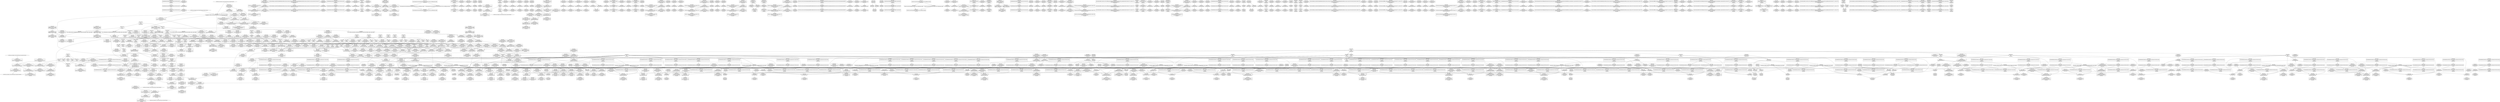 digraph {
	CE0x4a7fba0 [shape=record,shape=Mrecord,label="{CE0x4a7fba0|i8*_getelementptr_inbounds_(_25_x_i8_,_25_x_i8_*_.str45,_i32_0,_i32_0)|*Constant*|*SummSource*}"]
	CE0x4a5bae0 [shape=record,shape=Mrecord,label="{CE0x4a5bae0|_call_void_mcount()_#3}"]
	CE0x4aee510 [shape=record,shape=Mrecord,label="{CE0x4aee510|GLOBAL:rcu_read_unlock.__warned|Global_var:rcu_read_unlock.__warned}"]
	CE0x4ae17b0 [shape=record,shape=Mrecord,label="{CE0x4ae17b0|__preempt_count_add:tmp1|*SummSource*}"]
	CE0x4ad5b50 [shape=record,shape=Mrecord,label="{CE0x4ad5b50|_call_void___rcu_read_unlock()_#10,_!dbg_!27734|include/linux/rcupdate.h,937|*SummSource*}"]
	CE0x4a6d6d0 [shape=record,shape=Mrecord,label="{CE0x4a6d6d0|i64*_getelementptr_inbounds_(_11_x_i64_,_11_x_i64_*___llvm_gcov_ctr127,_i64_0,_i64_1)|*Constant*}"]
	CE0x4af6480 [shape=record,shape=Mrecord,label="{CE0x4af6480|i64*_getelementptr_inbounds_(_11_x_i64_,_11_x_i64_*___llvm_gcov_ctr132,_i64_0,_i64_0)|*Constant*|*SummSource*}"]
	CE0x4a58b60 [shape=record,shape=Mrecord,label="{CE0x4a58b60|_call_void_lockdep_rcu_suspicious(i8*_getelementptr_inbounds_(_25_x_i8_,_25_x_i8_*_.str3,_i32_0,_i32_0),_i32_218,_i8*_getelementptr_inbounds_(_45_x_i8_,_45_x_i8_*_.str12,_i32_0,_i32_0))_#10,_!dbg_!27727|security/selinux/hooks.c,218|*SummSink*}"]
	CE0x4a81380 [shape=record,shape=Mrecord,label="{CE0x4a81380|i64*_getelementptr_inbounds_(_11_x_i64_,_11_x_i64_*___llvm_gcov_ctr127,_i64_0,_i64_9)|*Constant*|*SummSource*}"]
	CE0x4a877e0 [shape=record,shape=Mrecord,label="{CE0x4a877e0|current_sid:tmp7|security/selinux/hooks.c,218|*SummSink*}"]
	CE0x4ae8980 [shape=record,shape=Mrecord,label="{CE0x4ae8980|rcu_read_lock:do.body}"]
	CE0x4a51cc0 [shape=record,shape=Mrecord,label="{CE0x4a51cc0|task_sid:tmp15|security/selinux/hooks.c,208}"]
	CE0x4aeef20 [shape=record,shape=Mrecord,label="{CE0x4aeef20|__rcu_read_lock:tmp6|include/linux/rcupdate.h,240|*SummSource*}"]
	CE0x4a80dd0 [shape=record,shape=Mrecord,label="{CE0x4a80dd0|i8*_getelementptr_inbounds_(_42_x_i8_,_42_x_i8_*_.str46,_i32_0,_i32_0)|*Constant*}"]
	CE0x4a9cd80 [shape=record,shape=Mrecord,label="{CE0x4a9cd80|current_has_perm:call1|security/selinux/hooks.c,1543|*SummSink*}"]
	CE0x4ab3d60 [shape=record,shape=Mrecord,label="{CE0x4ab3d60|task_sid:call3|security/selinux/hooks.c,208|*SummSource*}"]
	CE0x4ac4c00 [shape=record,shape=Mrecord,label="{CE0x4ac4c00|rcu_lock_acquire:entry|*SummSource*}"]
	CE0x4b4a4f0 [shape=record,shape=Mrecord,label="{CE0x4b4a4f0|__preempt_count_add:do.end|*SummSource*}"]
	CE0x4addc30 [shape=record,shape=Mrecord,label="{CE0x4addc30|i32_2|*Constant*|*SummSink*}"]
	CE0x4ad6210 [shape=record,shape=Mrecord,label="{CE0x4ad6210|__rcu_read_unlock:entry}"]
	CE0x4a88380 [shape=record,shape=Mrecord,label="{CE0x4a88380|rcu_lock_acquire:map|Function::rcu_lock_acquire&Arg::map::|*SummSource*}"]
	CE0x4b85040 [shape=record,shape=Mrecord,label="{CE0x4b85040|i64*_getelementptr_inbounds_(_4_x_i64_,_4_x_i64_*___llvm_gcov_ctr135,_i64_0,_i64_1)|*Constant*|*SummSource*}"]
	CE0x4a9dc50 [shape=record,shape=Mrecord,label="{CE0x4a9dc50|%struct.task_struct*_(%struct.task_struct**)*_asm_movq_%gs:$_1:P_,$0_,_r,im,_dirflag_,_fpsr_,_flags_|*SummSink*}"]
	CE0x4ad61a0 [shape=record,shape=Mrecord,label="{CE0x4ad61a0|GLOBAL:__rcu_read_unlock|*Constant*|*SummSource*}"]
	CE0x4ab6240 [shape=record,shape=Mrecord,label="{CE0x4ab6240|i64_7|*Constant*|*SummSource*}"]
	CE0x4ac8e70 [shape=record,shape=Mrecord,label="{CE0x4ac8e70|_call_void_mcount()_#3}"]
	CE0x4b04d10 [shape=record,shape=Mrecord,label="{CE0x4b04d10|i64*_getelementptr_inbounds_(_11_x_i64_,_11_x_i64_*___llvm_gcov_ctr127,_i64_0,_i64_10)|*Constant*|*SummSource*}"]
	CE0x4ae8040 [shape=record,shape=Mrecord,label="{CE0x4ae8040|__preempt_count_add:bb|*SummSink*}"]
	CE0x4a81ba0 [shape=record,shape=Mrecord,label="{CE0x4a81ba0|rcu_read_lock:tmp17|include/linux/rcupdate.h,882|*SummSink*}"]
	CE0x4a6ced0 [shape=record,shape=Mrecord,label="{CE0x4a6ced0|rcu_read_lock:tmp5|include/linux/rcupdate.h,882}"]
	CE0x4a50f40 [shape=record,shape=Mrecord,label="{CE0x4a50f40|i64*_getelementptr_inbounds_(_11_x_i64_,_11_x_i64_*___llvm_gcov_ctr125,_i64_0,_i64_6)|*Constant*}"]
	CE0x4ad7070 [shape=record,shape=Mrecord,label="{CE0x4ad7070|__rcu_read_lock:bb|*SummSink*}"]
	CE0x4ad32f0 [shape=record,shape=Mrecord,label="{CE0x4ad32f0|i64*_getelementptr_inbounds_(_11_x_i64_,_11_x_i64_*___llvm_gcov_ctr132,_i64_0,_i64_10)|*Constant*}"]
	CE0x4a9d4a0 [shape=record,shape=Mrecord,label="{CE0x4a9d4a0|task_sid:entry}"]
	CE0x4a64aa0 [shape=record,shape=Mrecord,label="{CE0x4a64aa0|get_current:tmp1|*SummSource*}"]
	CE0x4a5a4b0 [shape=record,shape=Mrecord,label="{CE0x4a5a4b0|avc_has_perm:tclass|Function::avc_has_perm&Arg::tclass::|*SummSink*}"]
	CE0x4af8ed0 [shape=record,shape=Mrecord,label="{CE0x4af8ed0|0:_i8,_:_GCMR_rcu_read_unlock.__warned_internal_global_i8_0,_section_.data.unlikely_,_align_1:_elem_0:default:}"]
	CE0x4af0010 [shape=record,shape=Mrecord,label="{CE0x4af0010|rcu_read_unlock:tmp2|*SummSink*}"]
	CE0x4a81ac0 [shape=record,shape=Mrecord,label="{CE0x4a81ac0|rcu_read_lock:tmp17|include/linux/rcupdate.h,882}"]
	CE0x4a9be10 [shape=record,shape=Mrecord,label="{CE0x4a9be10|current_sid:tmp17|security/selinux/hooks.c,218|*SummSink*}"]
	CE0x4a6a5b0 [shape=record,shape=Mrecord,label="{CE0x4a6a5b0|i64_2|*Constant*|*SummSink*}"]
	CE0x4aea710 [shape=record,shape=Mrecord,label="{CE0x4aea710|rcu_read_lock:tmp12|include/linux/rcupdate.h,882}"]
	CE0x4a870b0 [shape=record,shape=Mrecord,label="{CE0x4a870b0|avc_has_perm:tsid|Function::avc_has_perm&Arg::tsid::|*SummSource*}"]
	CE0x4b02b80 [shape=record,shape=Mrecord,label="{CE0x4b02b80|rcu_read_lock:tobool1|include/linux/rcupdate.h,882}"]
	CE0x4b0e3d0 [shape=record,shape=Mrecord,label="{CE0x4b0e3d0|rcu_read_unlock:tmp6|include/linux/rcupdate.h,933|*SummSink*}"]
	CE0x4af6240 [shape=record,shape=Mrecord,label="{CE0x4af6240|rcu_read_unlock:if.end|*SummSink*}"]
	CE0x4b4dfe0 [shape=record,shape=Mrecord,label="{CE0x4b4dfe0|__rcu_read_unlock:do.body|*SummSink*}"]
	CE0x4a7fe20 [shape=record,shape=Mrecord,label="{CE0x4a7fe20|i8*_getelementptr_inbounds_(_25_x_i8_,_25_x_i8_*_.str45,_i32_0,_i32_0)|*Constant*|*SummSink*}"]
	CE0x4a657e0 [shape=record,shape=Mrecord,label="{CE0x4a657e0|current_sid:tmp1}"]
	CE0x4aa26c0 [shape=record,shape=Mrecord,label="{CE0x4aa26c0|_call_void_mcount()_#3|*SummSink*}"]
	CE0x4a72fd0 [shape=record,shape=Mrecord,label="{CE0x4a72fd0|current_has_perm:perms|Function::current_has_perm&Arg::perms::}"]
	CE0x4a87d80 [shape=record,shape=Mrecord,label="{CE0x4a87d80|i64*_getelementptr_inbounds_(_2_x_i64_,_2_x_i64_*___llvm_gcov_ctr98,_i64_0,_i64_0)|*Constant*}"]
	CE0x4b8c530 [shape=record,shape=Mrecord,label="{CE0x4b8c530|__preempt_count_sub:tmp6|./arch/x86/include/asm/preempt.h,78|*SummSink*}"]
	CE0x4a70300 [shape=record,shape=Mrecord,label="{CE0x4a70300|rcu_read_lock:if.then}"]
	CE0x4a845f0 [shape=record,shape=Mrecord,label="{CE0x4a845f0|current_sid:tmp21|security/selinux/hooks.c,218|*SummSink*}"]
	CE0x4b48f90 [shape=record,shape=Mrecord,label="{CE0x4b48f90|__rcu_read_lock:tmp1}"]
	CE0x4aef0d0 [shape=record,shape=Mrecord,label="{CE0x4aef0d0|i64_1|*Constant*}"]
	CE0x4af33a0 [shape=record,shape=Mrecord,label="{CE0x4af33a0|__rcu_read_lock:tmp1|*SummSource*}"]
	CE0x4b079a0 [shape=record,shape=Mrecord,label="{CE0x4b079a0|i64*_getelementptr_inbounds_(_4_x_i64_,_4_x_i64_*___llvm_gcov_ctr133,_i64_0,_i64_0)|*Constant*}"]
	CE0x4a64ec0 [shape=record,shape=Mrecord,label="{CE0x4a64ec0|i64*_getelementptr_inbounds_(_2_x_i64_,_2_x_i64_*___llvm_gcov_ctr98,_i64_0,_i64_1)|*Constant*|*SummSink*}"]
	CE0x4b0abb0 [shape=record,shape=Mrecord,label="{CE0x4b0abb0|rcu_read_lock:tmp6|include/linux/rcupdate.h,882}"]
	CE0x4a84d80 [shape=record,shape=Mrecord,label="{CE0x4a84d80|task_sid:do.body}"]
	CE0x4a7af90 [shape=record,shape=Mrecord,label="{CE0x4a7af90|_ret_i32_%call1,_!dbg_!27714|security/selinux/hooks.c,3450|*SummSource*}"]
	CE0x4b880f0 [shape=record,shape=Mrecord,label="{CE0x4b880f0|i64*_getelementptr_inbounds_(_4_x_i64_,_4_x_i64_*___llvm_gcov_ctr135,_i64_0,_i64_0)|*Constant*}"]
	CE0x4b55b20 [shape=record,shape=Mrecord,label="{CE0x4b55b20|__rcu_read_unlock:tmp5|include/linux/rcupdate.h,244}"]
	CE0x4b4ac30 [shape=record,shape=Mrecord,label="{CE0x4b4ac30|_call_void_mcount()_#3|*SummSource*}"]
	CE0x4ad3c20 [shape=record,shape=Mrecord,label="{CE0x4ad3c20|rcu_read_unlock:tmp22|include/linux/rcupdate.h,935|*SummSource*}"]
	CE0x4a735c0 [shape=record,shape=Mrecord,label="{CE0x4a735c0|i64*_getelementptr_inbounds_(_2_x_i64_,_2_x_i64_*___llvm_gcov_ctr271,_i64_0,_i64_1)|*Constant*|*SummSink*}"]
	CE0x4a6be50 [shape=record,shape=Mrecord,label="{CE0x4a6be50|current_sid:tmp2}"]
	CE0x4a7a970 [shape=record,shape=Mrecord,label="{CE0x4a7a970|selinux_task_create:call1|security/selinux/hooks.c,3450}"]
	CE0x4a57fb0 [shape=record,shape=Mrecord,label="{CE0x4a57fb0|current_sid:land.lhs.true2|*SummSource*}"]
	CE0x4ae2560 [shape=record,shape=Mrecord,label="{CE0x4ae2560|__rcu_read_unlock:tmp1|*SummSource*}"]
	CE0x4a5cee0 [shape=record,shape=Mrecord,label="{CE0x4a5cee0|task_sid:tmp|*SummSink*}"]
	CE0x4b51b00 [shape=record,shape=Mrecord,label="{CE0x4b51b00|i64*_getelementptr_inbounds_(_4_x_i64_,_4_x_i64_*___llvm_gcov_ctr134,_i64_0,_i64_3)|*Constant*}"]
	CE0x4add840 [shape=record,shape=Mrecord,label="{CE0x4add840|__rcu_read_lock:tmp3}"]
	CE0x4a6e9a0 [shape=record,shape=Mrecord,label="{CE0x4a6e9a0|current_sid:tmp24|security/selinux/hooks.c,220}"]
	CE0x4ace310 [shape=record,shape=Mrecord,label="{CE0x4ace310|rcu_lock_release:tmp4|include/linux/rcupdate.h,423|*SummSource*}"]
	CE0x4a8bf40 [shape=record,shape=Mrecord,label="{CE0x4a8bf40|current_has_perm:tmp2|*SummSink*}"]
	CE0x4a52150 [shape=record,shape=Mrecord,label="{CE0x4a52150|task_sid:tmp15|security/selinux/hooks.c,208|*SummSource*}"]
	CE0x4ab7ab0 [shape=record,shape=Mrecord,label="{CE0x4ab7ab0|task_sid:tmp26|security/selinux/hooks.c,208}"]
	CE0x4b0a930 [shape=record,shape=Mrecord,label="{CE0x4b0a930|rcu_read_unlock:tmp6|include/linux/rcupdate.h,933|*SummSource*}"]
	CE0x4b34c70 [shape=record,shape=Mrecord,label="{CE0x4b34c70|rcu_lock_acquire:indirectgoto|*SummSink*}"]
	CE0x4a7be70 [shape=record,shape=Mrecord,label="{CE0x4a7be70|current_has_perm:entry|*SummSource*}"]
	CE0x5d76ff0 [shape=record,shape=Mrecord,label="{CE0x5d76ff0|selinux_task_create:tmp|*SummSink*}"]
	CE0x4ac2580 [shape=record,shape=Mrecord,label="{CE0x4ac2580|task_sid:tobool|security/selinux/hooks.c,208|*SummSink*}"]
	"CONST[source:2(external),value:2(dynamic)][purpose:{object}][SrcIdx:1]"
	CE0x4abfa50 [shape=record,shape=Mrecord,label="{CE0x4abfa50|task_sid:tmp3}"]
	CE0x4af0d50 [shape=record,shape=Mrecord,label="{CE0x4af0d50|rcu_read_unlock:tmp15|include/linux/rcupdate.h,933|*SummSink*}"]
	CE0x4a86340 [shape=record,shape=Mrecord,label="{CE0x4a86340|_call_void_mcount()_#3}"]
	CE0x4a71d00 [shape=record,shape=Mrecord,label="{CE0x4a71d00|current_has_perm:bb}"]
	CE0x4a8ba10 [shape=record,shape=Mrecord,label="{CE0x4a8ba10|i64*_getelementptr_inbounds_(_2_x_i64_,_2_x_i64_*___llvm_gcov_ctr136,_i64_0,_i64_1)|*Constant*|*SummSource*}"]
	CE0x4ae1a30 [shape=record,shape=Mrecord,label="{CE0x4ae1a30|__preempt_count_add:tmp|*SummSink*}"]
	CE0x4b0aed0 [shape=record,shape=Mrecord,label="{CE0x4b0aed0|GLOBAL:__preempt_count_add|*Constant*}"]
	CE0x4a7ca70 [shape=record,shape=Mrecord,label="{CE0x4a7ca70|i64*_getelementptr_inbounds_(_2_x_i64_,_2_x_i64_*___llvm_gcov_ctr271,_i64_0,_i64_0)|*Constant*}"]
	CE0x4a876b0 [shape=record,shape=Mrecord,label="{CE0x4a876b0|current_sid:tmp7|security/selinux/hooks.c,218|*SummSource*}"]
	CE0x4a58160 [shape=record,shape=Mrecord,label="{CE0x4a58160|i64*_getelementptr_inbounds_(_11_x_i64_,_11_x_i64_*___llvm_gcov_ctr125,_i64_0,_i64_0)|*Constant*}"]
	CE0x4b531b0 [shape=record,shape=Mrecord,label="{CE0x4b531b0|__preempt_count_sub:tmp3|*SummSink*}"]
	CE0x4a7c280 [shape=record,shape=Mrecord,label="{CE0x4a7c280|current_has_perm:tsk|Function::current_has_perm&Arg::tsk::|*SummSink*}"]
	CE0x4a84720 [shape=record,shape=Mrecord,label="{CE0x4a84720|i32_22|*Constant*}"]
	CE0x4a88c40 [shape=record,shape=Mrecord,label="{CE0x4a88c40|rcu_read_lock:land.lhs.true|*SummSink*}"]
	CE0x4ac7aa0 [shape=record,shape=Mrecord,label="{CE0x4ac7aa0|rcu_read_lock:do.end|*SummSource*}"]
	CE0x4adde90 [shape=record,shape=Mrecord,label="{CE0x4adde90|%struct.lockdep_map*_null|*Constant*|*SummSource*}"]
	CE0x4ab09c0 [shape=record,shape=Mrecord,label="{CE0x4ab09c0|rcu_read_lock:bb|*SummSource*}"]
	CE0x4aa3d80 [shape=record,shape=Mrecord,label="{CE0x4aa3d80|__preempt_count_add:tmp3|*SummSink*}"]
	CE0x4abf0f0 [shape=record,shape=Mrecord,label="{CE0x4abf0f0|_ret_void,_!dbg_!27735|include/linux/rcupdate.h,938}"]
	CE0x4b122a0 [shape=record,shape=Mrecord,label="{CE0x4b122a0|rcu_read_unlock:tmp19|include/linux/rcupdate.h,933|*SummSink*}"]
	CE0x4ab6c90 [shape=record,shape=Mrecord,label="{CE0x4ab6c90|task_sid:tmp19|security/selinux/hooks.c,208|*SummSink*}"]
	CE0x4a52650 [shape=record,shape=Mrecord,label="{CE0x4a52650|current_sid:if.then|*SummSink*}"]
	CE0x4b0d0f0 [shape=record,shape=Mrecord,label="{CE0x4b0d0f0|GLOBAL:rcu_lock_map|Global_var:rcu_lock_map|*SummSink*}"]
	CE0x4a5e4a0 [shape=record,shape=Mrecord,label="{CE0x4a5e4a0|__rcu_read_lock:tmp}"]
	CE0x4a7a1e0 [shape=record,shape=Mrecord,label="{CE0x4a7a1e0|current_sid:tmp20|security/selinux/hooks.c,218}"]
	CE0x4acb370 [shape=record,shape=Mrecord,label="{CE0x4acb370|task_sid:tmp9|security/selinux/hooks.c,208|*SummSource*}"]
	CE0x4ab0ea0 [shape=record,shape=Mrecord,label="{CE0x4ab0ea0|task_sid:real_cred|security/selinux/hooks.c,208}"]
	CE0x4ad4f90 [shape=record,shape=Mrecord,label="{CE0x4ad4f90|rcu_lock_release:entry|*SummSource*}"]
	CE0x4a57af0 [shape=record,shape=Mrecord,label="{CE0x4a57af0|current_sid:tobool|security/selinux/hooks.c,218|*SummSink*}"]
	CE0x4aba450 [shape=record,shape=Mrecord,label="{CE0x4aba450|_ret_i32_%tmp6,_!dbg_!27716|security/selinux/hooks.c,197|*SummSource*}"]
	CE0x4b69090 [shape=record,shape=Mrecord,label="{CE0x4b69090|__preempt_count_sub:tmp2}"]
	CE0x4b532a0 [shape=record,shape=Mrecord,label="{CE0x4b532a0|_call_void_mcount()_#3}"]
	CE0x4b69100 [shape=record,shape=Mrecord,label="{CE0x4b69100|__preempt_count_sub:tmp2|*SummSource*}"]
	CE0x4b3b520 [shape=record,shape=Mrecord,label="{CE0x4b3b520|_call_void___preempt_count_sub(i32_1)_#10,_!dbg_!27715|include/linux/rcupdate.h,244}"]
	CE0x4abf300 [shape=record,shape=Mrecord,label="{CE0x4abf300|_ret_void,_!dbg_!27735|include/linux/rcupdate.h,938|*SummSource*}"]
	CE0x4ab0f10 [shape=record,shape=Mrecord,label="{CE0x4ab0f10|task_sid:real_cred|security/selinux/hooks.c,208|*SummSource*}"]
	CE0x4ab7750 [shape=record,shape=Mrecord,label="{CE0x4ab7750|i64*_getelementptr_inbounds_(_13_x_i64_,_13_x_i64_*___llvm_gcov_ctr126,_i64_0,_i64_11)|*Constant*|*SummSource*}"]
	CE0x4b14230 [shape=record,shape=Mrecord,label="{CE0x4b14230|rcu_lock_release:tmp2|*SummSink*}"]
	CE0x4a6f530 [shape=record,shape=Mrecord,label="{CE0x4a6f530|get_current:tmp1}"]
	CE0x4a706c0 [shape=record,shape=Mrecord,label="{CE0x4a706c0|task_sid:if.then}"]
	CE0x4af8060 [shape=record,shape=Mrecord,label="{CE0x4af8060|rcu_read_unlock:tmp4|include/linux/rcupdate.h,933|*SummSource*}"]
	CE0x4a88500 [shape=record,shape=Mrecord,label="{CE0x4a88500|rcu_lock_acquire:map|Function::rcu_lock_acquire&Arg::map::|*SummSink*}"]
	CE0x4af1fc0 [shape=record,shape=Mrecord,label="{CE0x4af1fc0|rcu_lock_acquire:tmp|*SummSource*}"]
	CE0x4a6c990 [shape=record,shape=Mrecord,label="{CE0x4a6c990|cred_sid:tmp6|security/selinux/hooks.c,197}"]
	CE0x4aed220 [shape=record,shape=Mrecord,label="{CE0x4aed220|rcu_read_lock:call3|include/linux/rcupdate.h,882|*SummSink*}"]
	CE0x4aca550 [shape=record,shape=Mrecord,label="{CE0x4aca550|cred_sid:tmp1|*SummSource*}"]
	CE0x4b131f0 [shape=record,shape=Mrecord,label="{CE0x4b131f0|rcu_read_unlock:tmp18|include/linux/rcupdate.h,933|*SummSource*}"]
	CE0x4a85420 [shape=record,shape=Mrecord,label="{CE0x4a85420|task_sid:land.lhs.true|*SummSource*}"]
	CE0x4a9c660 [shape=record,shape=Mrecord,label="{CE0x4a9c660|rcu_read_lock:if.end|*SummSink*}"]
	CE0x4ab08b0 [shape=record,shape=Mrecord,label="{CE0x4ab08b0|task_sid:call|security/selinux/hooks.c,208|*SummSink*}"]
	CE0x4a76170 [shape=record,shape=Mrecord,label="{CE0x4a76170|current_has_perm:perms|Function::current_has_perm&Arg::perms::|*SummSource*}"]
	CE0x4ac5bc0 [shape=record,shape=Mrecord,label="{CE0x4ac5bc0|_call_void___rcu_read_lock()_#10,_!dbg_!27710|include/linux/rcupdate.h,879}"]
	CE0x4ad5330 [shape=record,shape=Mrecord,label="{CE0x4ad5330|rcu_lock_release:map|Function::rcu_lock_release&Arg::map::|*SummSource*}"]
	CE0x5cb97f0 [shape=record,shape=Mrecord,label="{CE0x5cb97f0|selinux_task_create:call|security/selinux/hooks.c,3450}"]
	CE0x4aecdf0 [shape=record,shape=Mrecord,label="{CE0x4aecdf0|rcu_read_lock:call3|include/linux/rcupdate.h,882}"]
	CE0x4a6b460 [shape=record,shape=Mrecord,label="{CE0x4a6b460|GLOBAL:get_current|*Constant*}"]
	CE0x4a87b00 [shape=record,shape=Mrecord,label="{CE0x4a87b00|get_current:tmp}"]
	CE0x4ac9600 [shape=record,shape=Mrecord,label="{CE0x4ac9600|GLOBAL:__llvm_gcov_ctr126|Global_var:__llvm_gcov_ctr126|*SummSource*}"]
	CE0x4a72880 [shape=record,shape=Mrecord,label="{CE0x4a72880|GLOBAL:lock_acquire|*Constant*|*SummSink*}"]
	CE0x4aa1b30 [shape=record,shape=Mrecord,label="{CE0x4aa1b30|i64*_getelementptr_inbounds_(_13_x_i64_,_13_x_i64_*___llvm_gcov_ctr126,_i64_0,_i64_9)|*Constant*|*SummSource*}"]
	CE0x4ad2fd0 [shape=record,shape=Mrecord,label="{CE0x4ad2fd0|_call_void___preempt_count_add(i32_1)_#10,_!dbg_!27711|include/linux/rcupdate.h,239|*SummSink*}"]
	CE0x4abc0a0 [shape=record,shape=Mrecord,label="{CE0x4abc0a0|rcu_read_unlock:tmp12|include/linux/rcupdate.h,933}"]
	CE0x4a7a360 [shape=record,shape=Mrecord,label="{CE0x4a7a360|current_sid:tmp20|security/selinux/hooks.c,218|*SummSource*}"]
	CE0x4ad5c80 [shape=record,shape=Mrecord,label="{CE0x4ad5c80|_call_void___rcu_read_unlock()_#10,_!dbg_!27734|include/linux/rcupdate.h,937|*SummSink*}"]
	CE0x4ac03c0 [shape=record,shape=Mrecord,label="{CE0x4ac03c0|task_sid:tmp17|security/selinux/hooks.c,208|*SummSource*}"]
	CE0x4a9c920 [shape=record,shape=Mrecord,label="{CE0x4a9c920|current_sid:if.end}"]
	CE0x4a8b410 [shape=record,shape=Mrecord,label="{CE0x4a8b410|task_sid:tmp18|security/selinux/hooks.c,208|*SummSource*}"]
	CE0x4a7a100 [shape=record,shape=Mrecord,label="{CE0x4a7a100|i64*_getelementptr_inbounds_(_11_x_i64_,_11_x_i64_*___llvm_gcov_ctr125,_i64_0,_i64_10)|*Constant*|*SummSink*}"]
	CE0x4a89d80 [shape=record,shape=Mrecord,label="{CE0x4a89d80|i64*_getelementptr_inbounds_(_11_x_i64_,_11_x_i64_*___llvm_gcov_ctr125,_i64_0,_i64_9)|*Constant*|*SummSource*}"]
	CE0x4addf00 [shape=record,shape=Mrecord,label="{CE0x4addf00|__rcu_read_unlock:tmp2|*SummSink*}"]
	CE0x4ae8aa0 [shape=record,shape=Mrecord,label="{CE0x4ae8aa0|rcu_read_lock:do.body|*SummSource*}"]
	CE0x4a8d860 [shape=record,shape=Mrecord,label="{CE0x4a8d860|i32_(i32,_i32,_i16,_i32,_%struct.common_audit_data*)*_bitcast_(i32_(i32,_i32,_i16,_i32,_%struct.common_audit_data.495*)*_avc_has_perm_to_i32_(i32,_i32,_i16,_i32,_%struct.common_audit_data*)*)|*Constant*}"]
	CE0x4ab1bf0 [shape=record,shape=Mrecord,label="{CE0x4ab1bf0|rcu_read_lock:if.then|*SummSource*}"]
	CE0x4ac7170 [shape=record,shape=Mrecord,label="{CE0x4ac7170|rcu_read_lock:tobool1|include/linux/rcupdate.h,882|*SummSink*}"]
	CE0x4ad7500 [shape=record,shape=Mrecord,label="{CE0x4ad7500|i64*_getelementptr_inbounds_(_4_x_i64_,_4_x_i64_*___llvm_gcov_ctr130,_i64_0,_i64_2)|*Constant*}"]
	CE0x4aeeb20 [shape=record,shape=Mrecord,label="{CE0x4aeeb20|rcu_lock_acquire:tmp3}"]
	CE0x4a64050 [shape=record,shape=Mrecord,label="{CE0x4a64050|selinux_task_create:entry|*SummSource*}"]
	CE0x4abede0 [shape=record,shape=Mrecord,label="{CE0x4abede0|rcu_read_unlock:entry|*SummSink*}"]
	CE0x4af5180 [shape=record,shape=Mrecord,label="{CE0x4af5180|rcu_read_unlock:land.lhs.true2|*SummSink*}"]
	CE0x4b3c370 [shape=record,shape=Mrecord,label="{CE0x4b3c370|COLLAPSED:_GCMRE___llvm_gcov_ctr133_internal_global_4_x_i64_zeroinitializer:_elem_0:default:}"]
	CE0x4a7b2a0 [shape=record,shape=Mrecord,label="{CE0x4a7b2a0|get_current:bb}"]
	CE0x4a8a2e0 [shape=record,shape=Mrecord,label="{CE0x4a8a2e0|current_sid:bb}"]
	CE0x4aba0e0 [shape=record,shape=Mrecord,label="{CE0x4aba0e0|cred_sid:cred|Function::cred_sid&Arg::cred::|*SummSource*}"]
	CE0x4a8db20 [shape=record,shape=Mrecord,label="{CE0x4a8db20|current_has_perm:call2|security/selinux/hooks.c,1544|*SummSource*}"]
	CE0x4ac2e90 [shape=record,shape=Mrecord,label="{CE0x4ac2e90|i64*_getelementptr_inbounds_(_13_x_i64_,_13_x_i64_*___llvm_gcov_ctr126,_i64_0,_i64_1)|*Constant*|*SummSource*}"]
	CE0x4b03e00 [shape=record,shape=Mrecord,label="{CE0x4b03e00|rcu_read_lock:tmp19|include/linux/rcupdate.h,882}"]
	CE0x4ad0040 [shape=record,shape=Mrecord,label="{CE0x4ad0040|i64_ptrtoint_(i8*_blockaddress(_rcu_lock_release,_%__here)_to_i64)|*Constant*|*SummSink*}"]
	CE0x4a5acd0 [shape=record,shape=Mrecord,label="{CE0x4a5acd0|current_sid:call4|security/selinux/hooks.c,218|*SummSource*}"]
	CE0x4af6890 [shape=record,shape=Mrecord,label="{CE0x4af6890|_ret_void,_!dbg_!27719|./arch/x86/include/asm/preempt.h,73|*SummSource*}"]
	CE0x4aeda70 [shape=record,shape=Mrecord,label="{CE0x4aeda70|__preempt_count_sub:val|Function::__preempt_count_sub&Arg::val::}"]
	CE0x4af59f0 [shape=record,shape=Mrecord,label="{CE0x4af59f0|rcu_read_unlock:tobool1|include/linux/rcupdate.h,933|*SummSource*}"]
	CE0x4a8c620 [shape=record,shape=Mrecord,label="{CE0x4a8c620|current_has_perm:call|security/selinux/hooks.c,1542|*SummSource*}"]
	CE0x4b09650 [shape=record,shape=Mrecord,label="{CE0x4b09650|rcu_read_lock:tmp3}"]
	CE0x4adf1e0 [shape=record,shape=Mrecord,label="{CE0x4adf1e0|void_(i32*,_i32,_i32*)*_asm_addl_$1,_%gs:$0_,_*m,ri,*m,_dirflag_,_fpsr_,_flags_}"]
	CE0x4ad0d20 [shape=record,shape=Mrecord,label="{CE0x4ad0d20|task_sid:tmp23|security/selinux/hooks.c,208}"]
	CE0x4afdfe0 [shape=record,shape=Mrecord,label="{CE0x4afdfe0|i64*_getelementptr_inbounds_(_4_x_i64_,_4_x_i64_*___llvm_gcov_ctr129,_i64_0,_i64_1)|*Constant*}"]
	CE0x4ad1550 [shape=record,shape=Mrecord,label="{CE0x4ad1550|task_sid:tmp23|security/selinux/hooks.c,208|*SummSource*}"]
	CE0x4ad8e30 [shape=record,shape=Mrecord,label="{CE0x4ad8e30|i64*_getelementptr_inbounds_(_4_x_i64_,_4_x_i64_*___llvm_gcov_ctr128,_i64_0,_i64_0)|*Constant*|*SummSource*}"]
	CE0x4a76fe0 [shape=record,shape=Mrecord,label="{CE0x4a76fe0|get_current:tmp1}"]
	CE0x4b0e7d0 [shape=record,shape=Mrecord,label="{CE0x4b0e7d0|__rcu_read_lock:tmp7|include/linux/rcupdate.h,240}"]
	CE0x4b352d0 [shape=record,shape=Mrecord,label="{CE0x4b352d0|__rcu_read_lock:do.end}"]
	CE0x4b0b4a0 [shape=record,shape=Mrecord,label="{CE0x4b0b4a0|__preempt_count_sub:entry}"]
	CE0x4a864f0 [shape=record,shape=Mrecord,label="{CE0x4a864f0|current_sid:tmp4|security/selinux/hooks.c,218|*SummSink*}"]
	CE0x4ad8f70 [shape=record,shape=Mrecord,label="{CE0x4ad8f70|COLLAPSED:_GCMRE___llvm_gcov_ctr128_internal_global_4_x_i64_zeroinitializer:_elem_0:default:}"]
	CE0x4b3dce0 [shape=record,shape=Mrecord,label="{CE0x4b3dce0|__preempt_count_add:tmp1|*SummSink*}"]
	CE0x4b4fb60 [shape=record,shape=Mrecord,label="{CE0x4b4fb60|__rcu_read_lock:do.end|*SummSource*}"]
	CE0x4a756b0 [shape=record,shape=Mrecord,label="{CE0x4a756b0|current_has_perm:entry}"]
	CE0x4ac70e0 [shape=record,shape=Mrecord,label="{CE0x4ac70e0|rcu_read_lock:tobool1|include/linux/rcupdate.h,882|*SummSource*}"]
	CE0x4a7c7b0 [shape=record,shape=Mrecord,label="{CE0x4a7c7b0|%struct.common_audit_data*_null|*Constant*|*SummSink*}"]
	CE0x4b089b0 [shape=record,shape=Mrecord,label="{CE0x4b089b0|rcu_read_unlock:do.body|*SummSource*}"]
	CE0x4acf590 [shape=record,shape=Mrecord,label="{CE0x4acf590|GLOBAL:lock_release|*Constant*}"]
	CE0x4a8cf70 [shape=record,shape=Mrecord,label="{CE0x4a8cf70|i64_3|*Constant*|*SummSink*}"]
	CE0x4ab7130 [shape=record,shape=Mrecord,label="{CE0x4ab7130|cred_sid:tmp2|*SummSink*}"]
	CE0x4b3cc90 [shape=record,shape=Mrecord,label="{CE0x4b3cc90|__preempt_count_add:do.end}"]
	CE0x4af72d0 [shape=record,shape=Mrecord,label="{CE0x4af72d0|rcu_lock_acquire:tmp1|*SummSource*}"]
	CE0x4ac54b0 [shape=record,shape=Mrecord,label="{CE0x4ac54b0|task_sid:tmp11|security/selinux/hooks.c,208}"]
	CE0x4ac5860 [shape=record,shape=Mrecord,label="{CE0x4ac5860|_call_void___rcu_read_lock()_#10,_!dbg_!27710|include/linux/rcupdate.h,879|*SummSource*}"]
	CE0x4ae7d70 [shape=record,shape=Mrecord,label="{CE0x4ae7d70|GLOBAL:__preempt_count|Global_var:__preempt_count}"]
	CE0x4b3e130 [shape=record,shape=Mrecord,label="{CE0x4b3e130|i64*_getelementptr_inbounds_(_4_x_i64_,_4_x_i64_*___llvm_gcov_ctr129,_i64_0,_i64_0)|*Constant*}"]
	CE0x4aa1950 [shape=record,shape=Mrecord,label="{CE0x4aa1950|i8*_getelementptr_inbounds_(_41_x_i8_,_41_x_i8_*_.str44,_i32_0,_i32_0)|*Constant*|*SummSink*}"]
	CE0x4b41550 [shape=record,shape=Mrecord,label="{CE0x4b41550|__preempt_count_add:tmp6|./arch/x86/include/asm/preempt.h,73|*SummSink*}"]
	CE0x4a5b6b0 [shape=record,shape=Mrecord,label="{CE0x4a5b6b0|current_sid:tmp3|*SummSink*}"]
	CE0x4aee0e0 [shape=record,shape=Mrecord,label="{CE0x4aee0e0|rcu_lock_acquire:tmp4|include/linux/rcupdate.h,418}"]
	CE0x4ad68a0 [shape=record,shape=Mrecord,label="{CE0x4ad68a0|_ret_void,_!dbg_!27717|include/linux/rcupdate.h,245}"]
	CE0x4aea1e0 [shape=record,shape=Mrecord,label="{CE0x4aea1e0|rcu_read_lock:tmp11|include/linux/rcupdate.h,882}"]
	CE0x4af3690 [shape=record,shape=Mrecord,label="{CE0x4af3690|rcu_read_unlock:tmp10|include/linux/rcupdate.h,933}"]
	CE0x4ab7510 [shape=record,shape=Mrecord,label="{CE0x4ab7510|task_sid:do.end6}"]
	CE0x4a69ec0 [shape=record,shape=Mrecord,label="{CE0x4a69ec0|_ret_i32_%call7,_!dbg_!27749|security/selinux/hooks.c,210}"]
	CE0x4a88b60 [shape=record,shape=Mrecord,label="{CE0x4a88b60|rcu_read_lock:land.lhs.true}"]
	CE0x4b4f7d0 [shape=record,shape=Mrecord,label="{CE0x4b4f7d0|__rcu_read_unlock:do.end|*SummSink*}"]
	CE0x4b374f0 [shape=record,shape=Mrecord,label="{CE0x4b374f0|rcu_lock_release:tmp6|*SummSource*}"]
	CE0x4a5eb50 [shape=record,shape=Mrecord,label="{CE0x4a5eb50|rcu_read_lock:do.end|*SummSink*}"]
	CE0x4b51ba0 [shape=record,shape=Mrecord,label="{CE0x4b51ba0|__rcu_read_unlock:tmp3|*SummSource*}"]
	CE0x4ab2f70 [shape=record,shape=Mrecord,label="{CE0x4ab2f70|cred_sid:tmp3}"]
	CE0x4ac3550 [shape=record,shape=Mrecord,label="{CE0x4ac3550|task_sid:tobool|security/selinux/hooks.c,208}"]
	CE0x4ab6140 [shape=record,shape=Mrecord,label="{CE0x4ab6140|task_sid:tmp14|security/selinux/hooks.c,208|*SummSink*}"]
	CE0x4add970 [shape=record,shape=Mrecord,label="{CE0x4add970|__rcu_read_lock:tmp3|*SummSource*}"]
	CE0x4b4adb0 [shape=record,shape=Mrecord,label="{CE0x4b4adb0|i64*_getelementptr_inbounds_(_4_x_i64_,_4_x_i64_*___llvm_gcov_ctr133,_i64_0,_i64_2)|*Constant*}"]
	CE0x4adebd0 [shape=record,shape=Mrecord,label="{CE0x4adebd0|i64*_getelementptr_inbounds_(_4_x_i64_,_4_x_i64_*___llvm_gcov_ctr130,_i64_0,_i64_3)|*Constant*|*SummSource*}"]
	CE0x4ab7420 [shape=record,shape=Mrecord,label="{CE0x4ab7420|task_sid:do.body5|*SummSink*}"]
	CE0x4a56cd0 [shape=record,shape=Mrecord,label="{CE0x4a56cd0|GLOBAL:rcu_read_lock|*Constant*|*SummSource*}"]
	CE0x4a9e130 [shape=record,shape=Mrecord,label="{CE0x4a9e130|GLOBAL:current_sid.__warned|Global_var:current_sid.__warned|*SummSink*}"]
	CE0x4ab1e60 [shape=record,shape=Mrecord,label="{CE0x4ab1e60|task_sid:do.body|*SummSink*}"]
	CE0x4b126a0 [shape=record,shape=Mrecord,label="{CE0x4b126a0|rcu_read_unlock:tmp20|include/linux/rcupdate.h,933|*SummSource*}"]
	CE0x4ab9de0 [shape=record,shape=Mrecord,label="{CE0x4ab9de0|cred_sid:entry|*SummSink*}"]
	CE0x4aa38d0 [shape=record,shape=Mrecord,label="{CE0x4aa38d0|__preempt_count_sub:do.end|*SummSource*}"]
	CE0x4ad82c0 [shape=record,shape=Mrecord,label="{CE0x4ad82c0|__rcu_read_lock:tmp5|include/linux/rcupdate.h,239|*SummSink*}"]
	CE0x4a785e0 [shape=record,shape=Mrecord,label="{CE0x4a785e0|current_has_perm:tmp}"]
	CE0x4ad5830 [shape=record,shape=Mrecord,label="{CE0x4ad5830|_ret_void,_!dbg_!27717|include/linux/rcupdate.h,424|*SummSource*}"]
	CE0x4a9c4a0 [shape=record,shape=Mrecord,label="{CE0x4a9c4a0|rcu_read_lock:if.end}"]
	CE0x4b0a070 [shape=record,shape=Mrecord,label="{CE0x4b0a070|rcu_read_unlock:tmp7|include/linux/rcupdate.h,933|*SummSource*}"]
	CE0x4b0f000 [shape=record,shape=Mrecord,label="{CE0x4b0f000|_call_void_asm_addl_$1,_%gs:$0_,_*m,ri,*m,_dirflag_,_fpsr_,_flags_(i32*___preempt_count,_i32_%val,_i32*___preempt_count)_#3,_!dbg_!27714,_!srcloc_!27717|./arch/x86/include/asm/preempt.h,72}"]
	CE0x4a8dcb0 [shape=record,shape=Mrecord,label="{CE0x4a8dcb0|i32_(i32,_i32,_i16,_i32,_%struct.common_audit_data*)*_bitcast_(i32_(i32,_i32,_i16,_i32,_%struct.common_audit_data.495*)*_avc_has_perm_to_i32_(i32,_i32,_i16,_i32,_%struct.common_audit_data*)*)|*Constant*|*SummSource*}"]
	CE0x4b0d030 [shape=record,shape=Mrecord,label="{CE0x4b0d030|GLOBAL:rcu_lock_map|Global_var:rcu_lock_map|*SummSource*}"]
	CE0x4b54e30 [shape=record,shape=Mrecord,label="{CE0x4b54e30|i64*_getelementptr_inbounds_(_4_x_i64_,_4_x_i64_*___llvm_gcov_ctr134,_i64_0,_i64_3)|*Constant*|*SummSource*}"]
	CE0x4af0910 [shape=record,shape=Mrecord,label="{CE0x4af0910|rcu_read_unlock:tmp15|include/linux/rcupdate.h,933}"]
	CE0x4a70490 [shape=record,shape=Mrecord,label="{CE0x4a70490|i64*_getelementptr_inbounds_(_4_x_i64_,_4_x_i64_*___llvm_gcov_ctr128,_i64_0,_i64_0)|*Constant*|*SummSink*}"]
	CE0x4b127d0 [shape=record,shape=Mrecord,label="{CE0x4b127d0|rcu_read_unlock:tmp20|include/linux/rcupdate.h,933|*SummSink*}"]
	CE0x4a7a6f0 [shape=record,shape=Mrecord,label="{CE0x4a7a6f0|current_sid:tobool|security/selinux/hooks.c,218|*SummSource*}"]
	CE0x4a5d200 [shape=record,shape=Mrecord,label="{CE0x4a5d200|rcu_lock_acquire:entry}"]
	CE0x4a7bfe0 [shape=record,shape=Mrecord,label="{CE0x4a7bfe0|current_has_perm:tsk|Function::current_has_perm&Arg::tsk::}"]
	CE0x4a76c60 [shape=record,shape=Mrecord,label="{CE0x4a76c60|_call_void_mcount()_#3|*SummSink*}"]
	CE0x4b37a60 [shape=record,shape=Mrecord,label="{CE0x4b37a60|rcu_lock_release:tmp7|*SummSink*}"]
	CE0x4b4b170 [shape=record,shape=Mrecord,label="{CE0x4b4b170|void_(i32*,_i32,_i32*)*_asm_addl_$1,_%gs:$0_,_*m,ri,*m,_dirflag_,_fpsr_,_flags_|*SummSource*}"]
	CE0x4a805e0 [shape=record,shape=Mrecord,label="{CE0x4a805e0|i32_883|*Constant*|*SummSink*}"]
	CE0x4a9bda0 [shape=record,shape=Mrecord,label="{CE0x4a9bda0|current_sid:tmp17|security/selinux/hooks.c,218|*SummSource*}"]
	CE0x4a51b30 [shape=record,shape=Mrecord,label="{CE0x4a51b30|i8_1|*Constant*|*SummSink*}"]
	CE0x4ac2510 [shape=record,shape=Mrecord,label="{CE0x4ac2510|task_sid:tobool|security/selinux/hooks.c,208|*SummSource*}"]
	CE0x4a6a820 [shape=record,shape=Mrecord,label="{CE0x4a6a820|task_sid:task|Function::task_sid&Arg::task::}"]
	CE0x4a9b9e0 [shape=record,shape=Mrecord,label="{CE0x4a9b9e0|current_sid:tmp17|security/selinux/hooks.c,218}"]
	CE0x4b371c0 [shape=record,shape=Mrecord,label="{CE0x4b371c0|i64*_getelementptr_inbounds_(_4_x_i64_,_4_x_i64_*___llvm_gcov_ctr134,_i64_0,_i64_2)|*Constant*|*SummSink*}"]
	CE0x4b4a690 [shape=record,shape=Mrecord,label="{CE0x4b4a690|__preempt_count_add:bb}"]
	CE0x4ab3440 [shape=record,shape=Mrecord,label="{CE0x4ab3440|task_sid:tmp4|*LoadInst*|security/selinux/hooks.c,208}"]
	CE0x4aa54f0 [shape=record,shape=Mrecord,label="{CE0x4aa54f0|GLOBAL:__rcu_read_lock|*Constant*}"]
	CE0x4a9b970 [shape=record,shape=Mrecord,label="{CE0x4a9b970|i64*_getelementptr_inbounds_(_11_x_i64_,_11_x_i64_*___llvm_gcov_ctr125,_i64_0,_i64_9)|*Constant*|*SummSink*}"]
	CE0x4aba220 [shape=record,shape=Mrecord,label="{CE0x4aba220|_ret_i32_%tmp6,_!dbg_!27716|security/selinux/hooks.c,197}"]
	CE0x4b12cb0 [shape=record,shape=Mrecord,label="{CE0x4b12cb0|rcu_read_unlock:tmp17|include/linux/rcupdate.h,933}"]
	CE0x4b34be0 [shape=record,shape=Mrecord,label="{CE0x4b34be0|rcu_lock_acquire:indirectgoto|*SummSource*}"]
	CE0x4a6fdc0 [shape=record,shape=Mrecord,label="{CE0x4a6fdc0|_call_void_mcount()_#3|*SummSource*}"]
	CE0x4ac4cd0 [shape=record,shape=Mrecord,label="{CE0x4ac4cd0|rcu_lock_acquire:entry|*SummSink*}"]
	CE0x4ac32f0 [shape=record,shape=Mrecord,label="{CE0x4ac32f0|i64*_getelementptr_inbounds_(_2_x_i64_,_2_x_i64_*___llvm_gcov_ctr131,_i64_0,_i64_1)|*Constant*|*SummSource*}"]
	CE0x4a6fed0 [shape=record,shape=Mrecord,label="{CE0x4a6fed0|GLOBAL:rcu_read_lock|*Constant*}"]
	CE0x4b8e500 [shape=record,shape=Mrecord,label="{CE0x4b8e500|COLLAPSED:_GCMRE___llvm_gcov_ctr129_internal_global_4_x_i64_zeroinitializer:_elem_0:default:}"]
	CE0x4a86df0 [shape=record,shape=Mrecord,label="{CE0x4a86df0|avc_has_perm:ssid|Function::avc_has_perm&Arg::ssid::|*SummSink*}"]
	CE0x4a65770 [shape=record,shape=Mrecord,label="{CE0x4a65770|i64_1|*Constant*}"]
	CE0x4a88bd0 [shape=record,shape=Mrecord,label="{CE0x4a88bd0|rcu_read_lock:land.lhs.true|*SummSource*}"]
	CE0x4ac19c0 [shape=record,shape=Mrecord,label="{CE0x4ac19c0|GLOBAL:__llvm_gcov_ctr127|Global_var:__llvm_gcov_ctr127|*SummSink*}"]
	CE0x4acb0a0 [shape=record,shape=Mrecord,label="{CE0x4acb0a0|cred_sid:tmp}"]
	CE0x4ae8cf0 [shape=record,shape=Mrecord,label="{CE0x4ae8cf0|rcu_lock_acquire:tmp3|*SummSource*}"]
	CE0x4aa18e0 [shape=record,shape=Mrecord,label="{CE0x4aa18e0|i8*_getelementptr_inbounds_(_41_x_i8_,_41_x_i8_*_.str44,_i32_0,_i32_0)|*Constant*|*SummSource*}"]
	CE0x4b38030 [shape=record,shape=Mrecord,label="{CE0x4b38030|i64*_getelementptr_inbounds_(_4_x_i64_,_4_x_i64_*___llvm_gcov_ctr130,_i64_0,_i64_3)|*Constant*|*SummSink*}"]
	CE0x4a79420 [shape=record,shape=Mrecord,label="{CE0x4a79420|_ret_%struct.task_struct*_%tmp4,_!dbg_!27714|./arch/x86/include/asm/current.h,14|*SummSource*}"]
	CE0x4b12d90 [shape=record,shape=Mrecord,label="{CE0x4b12d90|rcu_read_unlock:tmp17|include/linux/rcupdate.h,933|*SummSink*}"]
	CE0x4ad8150 [shape=record,shape=Mrecord,label="{CE0x4ad8150|__rcu_read_lock:tmp5|include/linux/rcupdate.h,239|*SummSource*}"]
	CE0x4acac70 [shape=record,shape=Mrecord,label="{CE0x4acac70|task_sid:tmp7|security/selinux/hooks.c,208|*SummSource*}"]
	CE0x4ade110 [shape=record,shape=Mrecord,label="{CE0x4ade110|%struct.lockdep_map*_null|*Constant*|*SummSink*}"]
	CE0x4a7eb00 [shape=record,shape=Mrecord,label="{CE0x4a7eb00|get_current:tmp2|*SummSource*}"]
	CE0x4a70990 [shape=record,shape=Mrecord,label="{CE0x4a70990|avc_has_perm:auditdata|Function::avc_has_perm&Arg::auditdata::}"]
	CE0x4b49310 [shape=record,shape=Mrecord,label="{CE0x4b49310|COLLAPSED:_GCMRE___llvm_gcov_ctr134_internal_global_4_x_i64_zeroinitializer:_elem_0:default:}"]
	CE0x4b48cd0 [shape=record,shape=Mrecord,label="{CE0x4b48cd0|i64*_getelementptr_inbounds_(_4_x_i64_,_4_x_i64_*___llvm_gcov_ctr135,_i64_0,_i64_3)|*Constant*|*SummSource*}"]
	CE0x4adf6d0 [shape=record,shape=Mrecord,label="{CE0x4adf6d0|_call_void_mcount()_#3|*SummSink*}"]
	CE0x4ae7360 [shape=record,shape=Mrecord,label="{CE0x4ae7360|__preempt_count_sub:tmp7|./arch/x86/include/asm/preempt.h,78|*SummSource*}"]
	CE0x4a77480 [shape=record,shape=Mrecord,label="{CE0x4a77480|%struct.task_struct*_(%struct.task_struct**)*_asm_movq_%gs:$_1:P_,$0_,_r,im,_dirflag_,_fpsr_,_flags_|*SummSource*}"]
	CE0x4a5a3e0 [shape=record,shape=Mrecord,label="{CE0x4a5a3e0|avc_has_perm:tclass|Function::avc_has_perm&Arg::tclass::|*SummSource*}"]
	CE0x4a84bd0 [shape=record,shape=Mrecord,label="{CE0x4a84bd0|task_sid:if.end|*SummSource*}"]
	CE0x4a521c0 [shape=record,shape=Mrecord,label="{CE0x4a521c0|task_sid:tmp15|security/selinux/hooks.c,208|*SummSink*}"]
	CE0x4ab9ec0 [shape=record,shape=Mrecord,label="{CE0x4ab9ec0|cred_sid:cred|Function::cred_sid&Arg::cred::}"]
	CE0x4ad6e80 [shape=record,shape=Mrecord,label="{CE0x4ad6e80|__rcu_read_lock:bb}"]
	CE0x4b6ce10 [shape=record,shape=Mrecord,label="{CE0x4b6ce10|__preempt_count_sub:tmp6|./arch/x86/include/asm/preempt.h,78|*SummSource*}"]
	CE0x4af12d0 [shape=record,shape=Mrecord,label="{CE0x4af12d0|i64*_getelementptr_inbounds_(_4_x_i64_,_4_x_i64_*___llvm_gcov_ctr133,_i64_0,_i64_1)|*Constant*|*SummSink*}"]
	CE0x4b070b0 [shape=record,shape=Mrecord,label="{CE0x4b070b0|rcu_read_unlock:call3|include/linux/rcupdate.h,933|*SummSource*}"]
	CE0x4b533d0 [shape=record,shape=Mrecord,label="{CE0x4b533d0|__preempt_count_add:tmp5|./arch/x86/include/asm/preempt.h,72}"]
	CE0x4ad2e30 [shape=record,shape=Mrecord,label="{CE0x4ad2e30|_call_void___preempt_count_add(i32_1)_#10,_!dbg_!27711|include/linux/rcupdate.h,239}"]
	CE0x4ac7710 [shape=record,shape=Mrecord,label="{CE0x4ac7710|rcu_read_lock:tmp9|include/linux/rcupdate.h,882}"]
	CE0x4ab7630 [shape=record,shape=Mrecord,label="{CE0x4ab7630|task_sid:do.end6|*SummSource*}"]
	CE0x4abc580 [shape=record,shape=Mrecord,label="{CE0x4abc580|rcu_read_unlock:call3|include/linux/rcupdate.h,933}"]
	CE0x4a7c1e0 [shape=record,shape=Mrecord,label="{CE0x4a7c1e0|current_has_perm:tsk|Function::current_has_perm&Arg::tsk::|*SummSource*}"]
	CE0x4ad50d0 [shape=record,shape=Mrecord,label="{CE0x4ad50d0|rcu_lock_release:map|Function::rcu_lock_release&Arg::map::}"]
	CE0x4ab9570 [shape=record,shape=Mrecord,label="{CE0x4ab9570|task_sid:call7|security/selinux/hooks.c,208|*SummSource*}"]
	CE0x4ab7850 [shape=record,shape=Mrecord,label="{CE0x4ab7850|i64*_getelementptr_inbounds_(_13_x_i64_,_13_x_i64_*___llvm_gcov_ctr126,_i64_0,_i64_11)|*Constant*|*SummSink*}"]
	CE0x4a8ca90 [shape=record,shape=Mrecord,label="{CE0x4a8ca90|GLOBAL:current_sid|*Constant*|*SummSource*}"]
	CE0x4a5d580 [shape=record,shape=Mrecord,label="{CE0x4a5d580|_call_void_rcu_read_lock()_#10,_!dbg_!27712|security/selinux/hooks.c,207|*SummSink*}"]
	CE0x4b49fc0 [shape=record,shape=Mrecord,label="{CE0x4b49fc0|rcu_lock_release:tmp3|*SummSink*}"]
	CE0x4a767c0 [shape=record,shape=Mrecord,label="{CE0x4a767c0|_ret_i32_%call1,_!dbg_!27714|security/selinux/hooks.c,3450}"]
	CE0x4b105f0 [shape=record,shape=Mrecord,label="{CE0x4b105f0|i64*_getelementptr_inbounds_(_11_x_i64_,_11_x_i64_*___llvm_gcov_ctr132,_i64_0,_i64_8)|*Constant*|*SummSource*}"]
	CE0x4a5d910 [shape=record,shape=Mrecord,label="{CE0x4a5d910|current_sid:tmp|*SummSource*}"]
	CE0x4b4c8d0 [shape=record,shape=Mrecord,label="{CE0x4b4c8d0|__rcu_read_lock:do.body|*SummSource*}"]
	CE0x4b3ce30 [shape=record,shape=Mrecord,label="{CE0x4b3ce30|__rcu_read_unlock:tmp7|include/linux/rcupdate.h,245|*SummSource*}"]
	CE0x4ab1670 [shape=record,shape=Mrecord,label="{CE0x4ab1670|task_sid:tmp3|*SummSink*}"]
	CE0x4af1100 [shape=record,shape=Mrecord,label="{CE0x4af1100|rcu_read_unlock:tmp16|include/linux/rcupdate.h,933|*SummSink*}"]
	CE0x4a88cf0 [shape=record,shape=Mrecord,label="{CE0x4a88cf0|current_sid:tmp13|security/selinux/hooks.c,218|*SummSink*}"]
	CE0x4b12230 [shape=record,shape=Mrecord,label="{CE0x4b12230|rcu_read_unlock:tmp19|include/linux/rcupdate.h,933|*SummSource*}"]
	CE0x4a54d70 [shape=record,shape=Mrecord,label="{CE0x4a54d70|i64*_getelementptr_inbounds_(_2_x_i64_,_2_x_i64_*___llvm_gcov_ctr271,_i64_0,_i64_1)|*Constant*|*SummSource*}"]
	CE0x4a83590 [shape=record,shape=Mrecord,label="{CE0x4a83590|cred_sid:tmp5|security/selinux/hooks.c,196|*SummSource*}"]
	CE0x4a7c740 [shape=record,shape=Mrecord,label="{CE0x4a7c740|%struct.common_audit_data*_null|*Constant*|*SummSource*}"]
	CE0x4ac5630 [shape=record,shape=Mrecord,label="{CE0x4ac5630|task_sid:tmp10|security/selinux/hooks.c,208|*SummSource*}"]
	CE0x4b51650 [shape=record,shape=Mrecord,label="{CE0x4b51650|__preempt_count_sub:val|Function::__preempt_count_sub&Arg::val::|*SummSink*}"]
	CE0x4ac3060 [shape=record,shape=Mrecord,label="{CE0x4ac3060|i64*_getelementptr_inbounds_(_2_x_i64_,_2_x_i64_*___llvm_gcov_ctr131,_i64_0,_i64_1)|*Constant*}"]
	CE0x4ae74e0 [shape=record,shape=Mrecord,label="{CE0x4ae74e0|__preempt_count_sub:tmp7|./arch/x86/include/asm/preempt.h,78|*SummSink*}"]
	CE0x4af76a0 [shape=record,shape=Mrecord,label="{CE0x4af76a0|rcu_read_unlock:if.then}"]
	CE0x4a52230 [shape=record,shape=Mrecord,label="{CE0x4a52230|task_sid:tmp17|security/selinux/hooks.c,208}"]
	CE0x4b3cfa0 [shape=record,shape=Mrecord,label="{CE0x4b3cfa0|__rcu_read_unlock:tmp7|include/linux/rcupdate.h,245|*SummSink*}"]
	CE0x4b0bc00 [shape=record,shape=Mrecord,label="{CE0x4b0bc00|rcu_read_lock:tmp14|include/linux/rcupdate.h,882|*SummSink*}"]
	CE0x4a86830 [shape=record,shape=Mrecord,label="{CE0x4a86830|avc_has_perm:entry|*SummSink*}"]
	CE0x4a519b0 [shape=record,shape=Mrecord,label="{CE0x4a519b0|i8_1|*Constant*|*SummSource*}"]
	CE0x4a52040 [shape=record,shape=Mrecord,label="{CE0x4a52040|task_sid:tmp16|security/selinux/hooks.c,208}"]
	CE0x4a5c310 [shape=record,shape=Mrecord,label="{CE0x4a5c310|i8*_getelementptr_inbounds_(_25_x_i8_,_25_x_i8_*_.str3,_i32_0,_i32_0)|*Constant*}"]
	CE0x4a58050 [shape=record,shape=Mrecord,label="{CE0x4a58050|current_sid:land.lhs.true2|*SummSink*}"]
	CE0x4aee820 [shape=record,shape=Mrecord,label="{CE0x4aee820|rcu_lock_acquire:tmp2|*SummSource*}"]
	CE0x4b3de60 [shape=record,shape=Mrecord,label="{CE0x4b3de60|__preempt_count_sub:tmp3}"]
	CE0x4b8c170 [shape=record,shape=Mrecord,label="{CE0x4b8c170|i64*_getelementptr_inbounds_(_4_x_i64_,_4_x_i64_*___llvm_gcov_ctr135,_i64_0,_i64_2)|*Constant*|*SummSink*}"]
	CE0x4a524e0 [shape=record,shape=Mrecord,label="{CE0x4a524e0|current_sid:do.body|*SummSink*}"]
	CE0x4a61460 [shape=record,shape=Mrecord,label="{CE0x4a61460|current_sid:sid|security/selinux/hooks.c,220|*SummSource*}"]
	CE0x4af0470 [shape=record,shape=Mrecord,label="{CE0x4af0470|__rcu_read_lock:tmp7|include/linux/rcupdate.h,240|*SummSource*}"]
	CE0x4a75c30 [shape=record,shape=Mrecord,label="{CE0x4a75c30|i64*_getelementptr_inbounds_(_11_x_i64_,_11_x_i64_*___llvm_gcov_ctr125,_i64_0,_i64_1)|*Constant*|*SummSource*}"]
	CE0x4b53590 [shape=record,shape=Mrecord,label="{CE0x4b53590|__preempt_count_add:tmp5|./arch/x86/include/asm/preempt.h,72|*SummSource*}"]
	CE0x4afdab0 [shape=record,shape=Mrecord,label="{CE0x4afdab0|i32_0|*Constant*}"]
	CE0x4ad1050 [shape=record,shape=Mrecord,label="{CE0x4ad1050|i64*_getelementptr_inbounds_(_13_x_i64_,_13_x_i64_*___llvm_gcov_ctr126,_i64_0,_i64_10)|*Constant*|*SummSource*}"]
	CE0x4aded10 [shape=record,shape=Mrecord,label="{CE0x4aded10|i64*_getelementptr_inbounds_(_4_x_i64_,_4_x_i64_*___llvm_gcov_ctr128,_i64_0,_i64_1)|*Constant*}"]
	CE0x4aba980 [shape=record,shape=Mrecord,label="{CE0x4aba980|_call_void_rcu_read_unlock()_#10,_!dbg_!27748|security/selinux/hooks.c,209}"]
	CE0x4a885d0 [shape=record,shape=Mrecord,label="{CE0x4a885d0|rcu_read_lock:call|include/linux/rcupdate.h,882}"]
	CE0x4af5290 [shape=record,shape=Mrecord,label="{CE0x4af5290|rcu_read_unlock:do.end}"]
	CE0x4b06900 [shape=record,shape=Mrecord,label="{CE0x4b06900|i64*_getelementptr_inbounds_(_11_x_i64_,_11_x_i64_*___llvm_gcov_ctr132,_i64_0,_i64_1)|*Constant*|*SummSource*}"]
	CE0x4b4d710 [shape=record,shape=Mrecord,label="{CE0x4b4d710|i64*_getelementptr_inbounds_(_4_x_i64_,_4_x_i64_*___llvm_gcov_ctr133,_i64_0,_i64_2)|*Constant*|*SummSink*}"]
	CE0x4a8d780 [shape=record,shape=Mrecord,label="{CE0x4a8d780|i64*_getelementptr_inbounds_(_11_x_i64_,_11_x_i64_*___llvm_gcov_ctr125,_i64_0,_i64_8)|*Constant*|*SummSource*}"]
	CE0x4b11c10 [shape=record,shape=Mrecord,label="{CE0x4b11c10|i64*_getelementptr_inbounds_(_11_x_i64_,_11_x_i64_*___llvm_gcov_ctr132,_i64_0,_i64_9)|*Constant*|*SummSink*}"]
	CE0x4a75ab0 [shape=record,shape=Mrecord,label="{CE0x4a75ab0|current_sid:tmp1|*SummSink*}"]
	CE0x4ab1f30 [shape=record,shape=Mrecord,label="{CE0x4ab1f30|task_sid:bb}"]
	CE0x4ab6350 [shape=record,shape=Mrecord,label="{CE0x4ab6350|task_sid:tmp14|security/selinux/hooks.c,208}"]
	CE0x4ae9860 [shape=record,shape=Mrecord,label="{CE0x4ae9860|rcu_read_lock:call|include/linux/rcupdate.h,882|*SummSource*}"]
	CE0x4a5dc70 [shape=record,shape=Mrecord,label="{CE0x4a5dc70|task_sid:tobool1|security/selinux/hooks.c,208}"]
	CE0x4a793b0 [shape=record,shape=Mrecord,label="{CE0x4a793b0|get_current:entry|*SummSink*}"]
	CE0x4a73930 [shape=record,shape=Mrecord,label="{CE0x4a73930|_call_void_mcount()_#3|*SummSource*}"]
	CE0x4b10fd0 [shape=record,shape=Mrecord,label="{CE0x4b10fd0|i32_934|*Constant*|*SummSource*}"]
	CE0x4aa0550 [shape=record,shape=Mrecord,label="{CE0x4aa0550|current_sid:tmp9|security/selinux/hooks.c,218|*SummSink*}"]
	CE0x4a88a60 [shape=record,shape=Mrecord,label="{CE0x4a88a60|rcu_read_unlock:bb|*SummSource*}"]
	CE0x4aee3a0 [shape=record,shape=Mrecord,label="{CE0x4aee3a0|rcu_read_unlock:tmp7|include/linux/rcupdate.h,933|*SummSink*}"]
	CE0x4b8e380 [shape=record,shape=Mrecord,label="{CE0x4b8e380|__preempt_count_sub:tmp|*SummSource*}"]
	CE0x4ab84d0 [shape=record,shape=Mrecord,label="{CE0x4ab84d0|task_sid:tmp27|security/selinux/hooks.c,208}"]
	CE0x4a6b860 [shape=record,shape=Mrecord,label="{CE0x4a6b860|current_has_perm:tmp1|*SummSource*}"]
	CE0x4ac04c0 [shape=record,shape=Mrecord,label="{CE0x4ac04c0|i64*_getelementptr_inbounds_(_13_x_i64_,_13_x_i64_*___llvm_gcov_ctr126,_i64_0,_i64_8)|*Constant*|*SummSink*}"]
	CE0x4ad0270 [shape=record,shape=Mrecord,label="{CE0x4ad0270|task_sid:tmp20|security/selinux/hooks.c,208}"]
	CE0x4ae9f20 [shape=record,shape=Mrecord,label="{CE0x4ae9f20|__rcu_read_lock:tmp|*SummSink*}"]
	CE0x4b518b0 [shape=record,shape=Mrecord,label="{CE0x4b518b0|_ret_void,_!dbg_!27720|./arch/x86/include/asm/preempt.h,78|*SummSource*}"]
	CE0x4a6c6a0 [shape=record,shape=Mrecord,label="{CE0x4a6c6a0|0:_i8,_:_GCMR_current_sid.__warned_internal_global_i8_0,_section_.data.unlikely_,_align_1:_elem_0:default:}"]
	CE0x4aa3a50 [shape=record,shape=Mrecord,label="{CE0x4aa3a50|__preempt_count_sub:bb|*SummSink*}"]
	CE0x4ac14c0 [shape=record,shape=Mrecord,label="{CE0x4ac14c0|task_sid:real_cred|security/selinux/hooks.c,208|*SummSink*}"]
	CE0x4abc410 [shape=record,shape=Mrecord,label="{CE0x4abc410|rcu_read_unlock:tmp12|include/linux/rcupdate.h,933|*SummSink*}"]
	CE0x4a63d20 [shape=record,shape=Mrecord,label="{CE0x4a63d20|current_sid:call|security/selinux/hooks.c,218|*SummSource*}"]
	CE0x4aa3860 [shape=record,shape=Mrecord,label="{CE0x4aa3860|__preempt_count_sub:bb|*SummSource*}"]
	CE0x4ac2b70 [shape=record,shape=Mrecord,label="{CE0x4ac2b70|rcu_read_lock:tobool|include/linux/rcupdate.h,882|*SummSink*}"]
	CE0x4af6b80 [shape=record,shape=Mrecord,label="{CE0x4af6b80|rcu_read_unlock:tmp13|include/linux/rcupdate.h,933|*SummSink*}"]
	CE0x4a8a580 [shape=record,shape=Mrecord,label="{CE0x4a8a580|current_sid:land.lhs.true}"]
	CE0x4b05a60 [shape=record,shape=Mrecord,label="{CE0x4b05a60|cred_sid:bb|*SummSource*}"]
	CE0x66250c0 [shape=record,shape=Mrecord,label="{CE0x66250c0|selinux_task_create:call|security/selinux/hooks.c,3450|*SummSource*}"]
	CE0x4b4e7a0 [shape=record,shape=Mrecord,label="{CE0x4b4e7a0|i64*_getelementptr_inbounds_(_4_x_i64_,_4_x_i64_*___llvm_gcov_ctr134,_i64_0,_i64_2)|*Constant*}"]
	CE0x4a79490 [shape=record,shape=Mrecord,label="{CE0x4a79490|_ret_%struct.task_struct*_%tmp4,_!dbg_!27714|./arch/x86/include/asm/current.h,14}"]
	CE0x4a5c9b0 [shape=record,shape=Mrecord,label="{CE0x4a5c9b0|i32_218|*Constant*}"]
	CE0x4a5ba20 [shape=record,shape=Mrecord,label="{CE0x4a5ba20|current_has_perm:tmp3|*SummSink*}"]
	CE0x4a8d3a0 [shape=record,shape=Mrecord,label="{CE0x4a8d3a0|i1_true|*Constant*|*SummSink*}"]
	CE0x4ab89e0 [shape=record,shape=Mrecord,label="{CE0x4ab89e0|task_sid:tmp26|security/selinux/hooks.c,208|*SummSink*}"]
	CE0x4ae1660 [shape=record,shape=Mrecord,label="{CE0x4ae1660|__rcu_read_unlock:bb}"]
	CE0x4b52a90 [shape=record,shape=Mrecord,label="{CE0x4b52a90|_call_void_mcount()_#3|*SummSink*}"]
	CE0x4a51380 [shape=record,shape=Mrecord,label="{CE0x4a51380|GLOBAL:task_sid.__warned|Global_var:task_sid.__warned|*SummSink*}"]
	CE0x4afdb20 [shape=record,shape=Mrecord,label="{CE0x4afdb20|__preempt_count_sub:sub|./arch/x86/include/asm/preempt.h,77}"]
	CE0x4ab6ac0 [shape=record,shape=Mrecord,label="{CE0x4ab6ac0|_call_void_lockdep_rcu_suspicious(i8*_getelementptr_inbounds_(_25_x_i8_,_25_x_i8_*_.str3,_i32_0,_i32_0),_i32_208,_i8*_getelementptr_inbounds_(_41_x_i8_,_41_x_i8_*_.str44,_i32_0,_i32_0))_#10,_!dbg_!27732|security/selinux/hooks.c,208}"]
	CE0x4ad3820 [shape=record,shape=Mrecord,label="{CE0x4ad3820|i64*_getelementptr_inbounds_(_11_x_i64_,_11_x_i64_*___llvm_gcov_ctr132,_i64_0,_i64_10)|*Constant*|*SummSink*}"]
	CE0x4ab54a0 [shape=record,shape=Mrecord,label="{CE0x4ab54a0|task_sid:land.lhs.true2}"]
	CE0x4a6eb80 [shape=record,shape=Mrecord,label="{CE0x4a6eb80|current_sid:tmp24|security/selinux/hooks.c,220|*SummSink*}"]
	CE0x4abf760 [shape=record,shape=Mrecord,label="{CE0x4abf760|task_sid:tmp2}"]
	CE0x4b0c490 [shape=record,shape=Mrecord,label="{CE0x4b0c490|rcu_read_lock:tmp16|include/linux/rcupdate.h,882|*SummSource*}"]
	CE0x4b030c0 [shape=record,shape=Mrecord,label="{CE0x4b030c0|__rcu_read_lock:entry|*SummSource*}"]
	CE0x4a60120 [shape=record,shape=Mrecord,label="{CE0x4a60120|current_sid:security|security/selinux/hooks.c,218}"]
	CE0x4a89bb0 [shape=record,shape=Mrecord,label="{CE0x4a89bb0|i64*_getelementptr_inbounds_(_11_x_i64_,_11_x_i64_*___llvm_gcov_ctr125,_i64_0,_i64_9)|*Constant*}"]
	CE0x4ab8b60 [shape=record,shape=Mrecord,label="{CE0x4ab8b60|task_sid:call7|security/selinux/hooks.c,208}"]
	CE0x4a9f140 [shape=record,shape=Mrecord,label="{CE0x4a9f140|i64*_getelementptr_inbounds_(_11_x_i64_,_11_x_i64_*___llvm_gcov_ctr125,_i64_0,_i64_6)|*Constant*|*SummSource*}"]
	CE0x4b4a560 [shape=record,shape=Mrecord,label="{CE0x4b4a560|__preempt_count_add:do.end|*SummSink*}"]
	CE0x4a780f0 [shape=record,shape=Mrecord,label="{CE0x4a780f0|current_sid:entry|*SummSink*}"]
	CE0x4b3b3f0 [shape=record,shape=Mrecord,label="{CE0x4b3b3f0|_call_void_asm_sideeffect_,_memory_,_dirflag_,_fpsr_,_flags_()_#3,_!dbg_!27711,_!srcloc_!27714|include/linux/rcupdate.h,244|*SummSink*}"]
	CE0x4af8c90 [shape=record,shape=Mrecord,label="{CE0x4af8c90|__preempt_count_add:val|Function::__preempt_count_add&Arg::val::}"]
	CE0x4af9090 [shape=record,shape=Mrecord,label="{CE0x4af9090|rcu_read_unlock:tmp8|include/linux/rcupdate.h,933|*SummSource*}"]
	CE0x4b01e80 [shape=record,shape=Mrecord,label="{CE0x4b01e80|__rcu_read_lock:tmp4|include/linux/rcupdate.h,239|*SummSink*}"]
	CE0x4b120e0 [shape=record,shape=Mrecord,label="{CE0x4b120e0|rcu_read_unlock:tmp19|include/linux/rcupdate.h,933}"]
	CE0x4b0ba80 [shape=record,shape=Mrecord,label="{CE0x4b0ba80|rcu_read_lock:tmp14|include/linux/rcupdate.h,882|*SummSource*}"]
	CE0x4aa48d0 [shape=record,shape=Mrecord,label="{CE0x4aa48d0|rcu_read_unlock:entry}"]
	CE0x4ae24f0 [shape=record,shape=Mrecord,label="{CE0x4ae24f0|__rcu_read_unlock:tmp1}"]
	CE0x4b48e30 [shape=record,shape=Mrecord,label="{CE0x4b48e30|__preempt_count_sub:tmp6|./arch/x86/include/asm/preempt.h,78}"]
	CE0x4b491a0 [shape=record,shape=Mrecord,label="{CE0x4b491a0|__rcu_read_unlock:tmp}"]
	CE0x4a70650 [shape=record,shape=Mrecord,label="{CE0x4a70650|task_sid:do.end|*SummSink*}"]
	CE0x4ac84a0 [shape=record,shape=Mrecord,label="{CE0x4ac84a0|i64*_getelementptr_inbounds_(_13_x_i64_,_13_x_i64_*___llvm_gcov_ctr126,_i64_0,_i64_0)|*Constant*|*SummSink*}"]
	CE0x4b68460 [shape=record,shape=Mrecord,label="{CE0x4b68460|__preempt_count_add:do.body|*SummSink*}"]
	CE0x4b48600 [shape=record,shape=Mrecord,label="{CE0x4b48600|__preempt_count_sub:tmp1|*SummSource*}"]
	CE0x4b556c0 [shape=record,shape=Mrecord,label="{CE0x4b556c0|i64*_getelementptr_inbounds_(_4_x_i64_,_4_x_i64_*___llvm_gcov_ctr129,_i64_0,_i64_3)|*Constant*|*SummSource*}"]
	CE0x4b3c780 [shape=record,shape=Mrecord,label="{CE0x4b3c780|rcu_lock_acquire:indirectgoto}"]
	CE0x4ab8d00 [shape=record,shape=Mrecord,label="{CE0x4ab8d00|task_sid:tmp27|security/selinux/hooks.c,208|*SummSource*}"]
	CE0x4abfdd0 [shape=record,shape=Mrecord,label="{CE0x4abfdd0|i64_3|*Constant*}"]
	CE0x4a80e90 [shape=record,shape=Mrecord,label="{CE0x4a80e90|i8*_getelementptr_inbounds_(_42_x_i8_,_42_x_i8_*_.str46,_i32_0,_i32_0)|*Constant*|*SummSource*}"]
	CE0x4a61770 [shape=record,shape=Mrecord,label="{CE0x4a61770|0:_i32,_4:_i32,_8:_i32,_12:_i32,_:_CMRE_4,8_|*MultipleSource*|security/selinux/hooks.c,218|security/selinux/hooks.c,218|security/selinux/hooks.c,220}"]
	CE0x4a8a160 [shape=record,shape=Mrecord,label="{CE0x4a8a160|task_sid:do.body5|*SummSource*}"]
	CE0x4ab3630 [shape=record,shape=Mrecord,label="{CE0x4ab3630|task_sid:tmp4|*LoadInst*|security/selinux/hooks.c,208|*SummSink*}"]
	CE0x4ac3eb0 [shape=record,shape=Mrecord,label="{CE0x4ac3eb0|task_sid:tmp11|security/selinux/hooks.c,208|*SummSource*}"]
	CE0x4b0e4a0 [shape=record,shape=Mrecord,label="{CE0x4b0e4a0|__rcu_read_lock:tmp6|include/linux/rcupdate.h,240|*SummSink*}"]
	CE0x4ab15d0 [shape=record,shape=Mrecord,label="{CE0x4ab15d0|task_sid:tmp3|*SummSource*}"]
	CE0x4b4b270 [shape=record,shape=Mrecord,label="{CE0x4b4b270|void_(i32*,_i32,_i32*)*_asm_addl_$1,_%gs:$0_,_*m,ri,*m,_dirflag_,_fpsr_,_flags_|*SummSink*}"]
	CE0x4b10d80 [shape=record,shape=Mrecord,label="{CE0x4b10d80|i32_934|*Constant*}"]
	CE0x4a9e430 [shape=record,shape=Mrecord,label="{CE0x4a9e430|get_current:tmp3|*SummSink*}"]
	CE0x4ae2a60 [shape=record,shape=Mrecord,label="{CE0x4ae2a60|rcu_lock_release:bb|*SummSink*}"]
	CE0x4b0c170 [shape=record,shape=Mrecord,label="{CE0x4b0c170|rcu_read_lock:tmp15|include/linux/rcupdate.h,882|*SummSink*}"]
	CE0x4a66c90 [shape=record,shape=Mrecord,label="{CE0x4a66c90|i64_0|*Constant*|*SummSink*}"]
	CE0x4a60ce0 [shape=record,shape=Mrecord,label="{CE0x4a60ce0|current_sid:tmp23|security/selinux/hooks.c,218|*SummSink*}"]
	CE0x4b38780 [shape=record,shape=Mrecord,label="{CE0x4b38780|rcu_lock_acquire:tmp7|*SummSink*}"]
	CE0x4a53e30 [shape=record,shape=Mrecord,label="{CE0x4a53e30|current_has_perm:bb|*SummSink*}"]
	CE0x4acc900 [shape=record,shape=Mrecord,label="{CE0x4acc900|rcu_read_unlock:tmp8|include/linux/rcupdate.h,933}"]
	CE0x4a665a0 [shape=record,shape=Mrecord,label="{CE0x4a665a0|current_has_perm:call2|security/selinux/hooks.c,1544|*SummSink*}"]
	CE0x4ac4320 [shape=record,shape=Mrecord,label="{CE0x4ac4320|__rcu_read_lock:entry}"]
	CE0x4a5faf0 [shape=record,shape=Mrecord,label="{CE0x4a5faf0|rcu_read_lock:tmp}"]
	CE0x4a83b20 [shape=record,shape=Mrecord,label="{CE0x4a83b20|i32_78|*Constant*|*SummSource*}"]
	CE0x4adf440 [shape=record,shape=Mrecord,label="{CE0x4adf440|i64*_getelementptr_inbounds_(_4_x_i64_,_4_x_i64_*___llvm_gcov_ctr130,_i64_0,_i64_0)|*Constant*|*SummSource*}"]
	CE0x4a6e530 [shape=record,shape=Mrecord,label="{CE0x4a6e530|rcu_read_lock:tmp13|include/linux/rcupdate.h,882|*SummSink*}"]
	CE0x4b4f410 [shape=record,shape=Mrecord,label="{CE0x4b4f410|__rcu_read_unlock:tmp4|include/linux/rcupdate.h,244}"]
	CE0x4ae2620 [shape=record,shape=Mrecord,label="{CE0x4ae2620|__preempt_count_add:tmp6|./arch/x86/include/asm/preempt.h,73}"]
	CE0x4a8d050 [shape=record,shape=Mrecord,label="{CE0x4a8d050|i1_true|*Constant*}"]
	CE0x4a51530 [shape=record,shape=Mrecord,label="{CE0x4a51530|current_sid:tmp16|security/selinux/hooks.c,218|*SummSource*}"]
	CE0x4b379f0 [shape=record,shape=Mrecord,label="{CE0x4b379f0|rcu_lock_release:tmp7|*SummSource*}"]
	CE0x4ac22c0 [shape=record,shape=Mrecord,label="{CE0x4ac22c0|_call_void_mcount()_#3|*SummSink*}"]
	CE0x4a7efa0 [shape=record,shape=Mrecord,label="{CE0x4a7efa0|i64*_getelementptr_inbounds_(_11_x_i64_,_11_x_i64_*___llvm_gcov_ctr125,_i64_0,_i64_1)|*Constant*|*SummSink*}"]
	CE0x4add9e0 [shape=record,shape=Mrecord,label="{CE0x4add9e0|__rcu_read_lock:tmp3|*SummSink*}"]
	CE0x4a72e30 [shape=record,shape=Mrecord,label="{CE0x4a72e30|current_has_perm:perms|Function::current_has_perm&Arg::perms::|*SummSink*}"]
	CE0x4a50c90 [shape=record,shape=Mrecord,label="{CE0x4a50c90|current_sid:tmp12|security/selinux/hooks.c,218|*SummSource*}"]
	CE0x4a85cf0 [shape=record,shape=Mrecord,label="{CE0x4a85cf0|current_sid:tobool1|security/selinux/hooks.c,218|*SummSource*}"]
	CE0x4ac9070 [shape=record,shape=Mrecord,label="{CE0x4ac9070|i64_1|*Constant*}"]
	CE0x4ac6620 [shape=record,shape=Mrecord,label="{CE0x4ac6620|task_sid:tobool4|security/selinux/hooks.c,208}"]
	CE0x4ab7c50 [shape=record,shape=Mrecord,label="{CE0x4ab7c50|task_sid:tmp25|security/selinux/hooks.c,208|*SummSource*}"]
	CE0x4aea070 [shape=record,shape=Mrecord,label="{CE0x4aea070|rcu_read_lock:tmp10|include/linux/rcupdate.h,882|*SummSink*}"]
	CE0x4a6e460 [shape=record,shape=Mrecord,label="{CE0x4a6e460|rcu_read_lock:tmp13|include/linux/rcupdate.h,882|*SummSource*}"]
	CE0x4a783c0 [shape=record,shape=Mrecord,label="{CE0x4a783c0|_ret_i32_%tmp24,_!dbg_!27742|security/selinux/hooks.c,220|*SummSink*}"]
	CE0x4ad7330 [shape=record,shape=Mrecord,label="{CE0x4ad7330|_call_void_mcount()_#3|*SummSource*}"]
	CE0x4b6e6a0 [shape=record,shape=Mrecord,label="{CE0x4b6e6a0|__rcu_read_unlock:tmp1|*SummSink*}"]
	CE0x4a70c20 [shape=record,shape=Mrecord,label="{CE0x4a70c20|_ret_i32_%retval.0,_!dbg_!27728|security/selinux/avc.c,775|*SummSource*}"]
	CE0x4b40e40 [shape=record,shape=Mrecord,label="{CE0x4b40e40|i64*_getelementptr_inbounds_(_4_x_i64_,_4_x_i64_*___llvm_gcov_ctr129,_i64_0,_i64_2)|*Constant*|*SummSource*}"]
	CE0x4abbb30 [shape=record,shape=Mrecord,label="{CE0x4abbb30|GLOBAL:rcu_read_lock.__warned|Global_var:rcu_read_lock.__warned}"]
	CE0x4acfbd0 [shape=record,shape=Mrecord,label="{CE0x4acfbd0|i64_ptrtoint_(i8*_blockaddress(_rcu_lock_release,_%__here)_to_i64)|*Constant*|*SummSource*}"]
	CE0x4af7760 [shape=record,shape=Mrecord,label="{CE0x4af7760|rcu_read_unlock:if.then|*SummSink*}"]
	CE0x4b03290 [shape=record,shape=Mrecord,label="{CE0x4b03290|_call_void_rcu_lock_acquire(%struct.lockdep_map*_rcu_lock_map)_#10,_!dbg_!27711|include/linux/rcupdate.h,881}"]
	CE0x4a72a50 [shape=record,shape=Mrecord,label="{CE0x4a72a50|i32_2|*Constant*}"]
	CE0x4b4e6c0 [shape=record,shape=Mrecord,label="{CE0x4b4e6c0|_call_void_mcount()_#3|*SummSource*}"]
	CE0x4a6b8d0 [shape=record,shape=Mrecord,label="{CE0x4a6b8d0|current_has_perm:tmp1|*SummSink*}"]
	CE0x4a50b20 [shape=record,shape=Mrecord,label="{CE0x4a50b20|current_sid:tmp12|security/selinux/hooks.c,218}"]
	CE0x4a82370 [shape=record,shape=Mrecord,label="{CE0x4a82370|i8_1|*Constant*}"]
	CE0x4b059f0 [shape=record,shape=Mrecord,label="{CE0x4b059f0|cred_sid:bb}"]
	CE0x4aa25c0 [shape=record,shape=Mrecord,label="{CE0x4aa25c0|_call_void_mcount()_#3|*SummSource*}"]
	CE0x4b51330 [shape=record,shape=Mrecord,label="{CE0x4b51330|i64*_getelementptr_inbounds_(_4_x_i64_,_4_x_i64_*___llvm_gcov_ctr134,_i64_0,_i64_1)|*Constant*}"]
	CE0x4ae1cb0 [shape=record,shape=Mrecord,label="{CE0x4ae1cb0|i64*_getelementptr_inbounds_(_4_x_i64_,_4_x_i64_*___llvm_gcov_ctr134,_i64_0,_i64_0)|*Constant*}"]
	CE0x4a70c90 [shape=record,shape=Mrecord,label="{CE0x4a70c90|_ret_i32_%retval.0,_!dbg_!27728|security/selinux/avc.c,775|*SummSink*}"]
	CE0x4ab5ca0 [shape=record,shape=Mrecord,label="{CE0x4ab5ca0|i64_6|*Constant*|*SummSource*}"]
	CE0x4b394c0 [shape=record,shape=Mrecord,label="{CE0x4b394c0|rcu_lock_release:bb}"]
	CE0x4a67480 [shape=record,shape=Mrecord,label="{CE0x4a67480|i32_1|*Constant*}"]
	CE0x4a62590 [shape=record,shape=Mrecord,label="{CE0x4a62590|i64_4|*Constant*|*SummSource*}"]
	CE0x4ac4850 [shape=record,shape=Mrecord,label="{CE0x4ac4850|rcu_lock_acquire:bb|*SummSource*}"]
	CE0x4a78a60 [shape=record,shape=Mrecord,label="{CE0x4a78a60|selinux_task_create:tmp2}"]
	CE0x4aede90 [shape=record,shape=Mrecord,label="{CE0x4aede90|rcu_read_unlock:call|include/linux/rcupdate.h,933|*SummSource*}"]
	CE0x4a54810 [shape=record,shape=Mrecord,label="{CE0x4a54810|selinux_task_create:tmp3|*SummSink*}"]
	CE0x4a86eb0 [shape=record,shape=Mrecord,label="{CE0x4a86eb0|avc_has_perm:tsid|Function::avc_has_perm&Arg::tsid::}"]
	CE0x4a58740 [shape=record,shape=Mrecord,label="{CE0x4a58740|rcu_read_lock:tmp4|include/linux/rcupdate.h,882|*SummSource*}"]
	CE0x4a579c0 [shape=record,shape=Mrecord,label="{CE0x4a579c0|i32_0|*Constant*|*SummSink*}"]
	CE0x4acb6d0 [shape=record,shape=Mrecord,label="{CE0x4acb6d0|i64*_getelementptr_inbounds_(_4_x_i64_,_4_x_i64_*___llvm_gcov_ctr133,_i64_0,_i64_0)|*Constant*|*SummSink*}"]
	CE0x4b3c3e0 [shape=record,shape=Mrecord,label="{CE0x4b3c3e0|rcu_lock_release:tmp|*SummSource*}"]
	CE0x4ad2b30 [shape=record,shape=Mrecord,label="{CE0x4ad2b30|i8*_getelementptr_inbounds_(_41_x_i8_,_41_x_i8_*_.str44,_i32_0,_i32_0)|*Constant*}"]
	CE0x4aa5b90 [shape=record,shape=Mrecord,label="{CE0x4aa5b90|cred_sid:security|security/selinux/hooks.c,196|*SummSource*}"]
	CE0x4b4a800 [shape=record,shape=Mrecord,label="{CE0x4b4a800|__preempt_count_add:bb|*SummSource*}"]
	CE0x4af7ce0 [shape=record,shape=Mrecord,label="{CE0x4af7ce0|GLOBAL:__preempt_count_add|*Constant*|*SummSink*}"]
	CE0x4b55ab0 [shape=record,shape=Mrecord,label="{CE0x4b55ab0|_call_void_asm_sideeffect_,_memory_,_dirflag_,_fpsr_,_flags_()_#3,_!dbg_!27711,_!srcloc_!27714|include/linux/rcupdate.h,244}"]
	"CONST[source:0(mediator),value:0(static)][purpose:{operation}][SrcIdx:2]"
	CE0x4a58a80 [shape=record,shape=Mrecord,label="{CE0x4a58a80|_call_void_lockdep_rcu_suspicious(i8*_getelementptr_inbounds_(_25_x_i8_,_25_x_i8_*_.str3,_i32_0,_i32_0),_i32_218,_i8*_getelementptr_inbounds_(_45_x_i8_,_45_x_i8_*_.str12,_i32_0,_i32_0))_#10,_!dbg_!27727|security/selinux/hooks.c,218}"]
	CE0x4a70a50 [shape=record,shape=Mrecord,label="{CE0x4a70a50|avc_has_perm:auditdata|Function::avc_has_perm&Arg::auditdata::|*SummSource*}"]
	CE0x4a78320 [shape=record,shape=Mrecord,label="{CE0x4a78320|_ret_i32_%tmp24,_!dbg_!27742|security/selinux/hooks.c,220|*SummSource*}"]
	CE0x4a585a0 [shape=record,shape=Mrecord,label="{CE0x4a585a0|i64_0|*Constant*}"]
	CE0x4ac4980 [shape=record,shape=Mrecord,label="{CE0x4ac4980|rcu_lock_acquire:bb|*SummSink*}"]
	CE0x4ab9050 [shape=record,shape=Mrecord,label="{CE0x4ab9050|task_sid:tmp27|security/selinux/hooks.c,208|*SummSink*}"]
	CE0x4ad6960 [shape=record,shape=Mrecord,label="{CE0x4ad6960|_ret_void,_!dbg_!27717|include/linux/rcupdate.h,245|*SummSource*}"]
	CE0x4a9e000 [shape=record,shape=Mrecord,label="{CE0x4a9e000|GLOBAL:current_sid.__warned|Global_var:current_sid.__warned|*SummSource*}"]
	CE0x4a7a890 [shape=record,shape=Mrecord,label="{CE0x4a7a890|GLOBAL:current_has_perm|*Constant*}"]
	CE0x4b0ecc0 [shape=record,shape=Mrecord,label="{CE0x4b0ecc0|__preempt_count_add:tmp5|./arch/x86/include/asm/preempt.h,72|*SummSink*}"]
	CE0x4ac1130 [shape=record,shape=Mrecord,label="{CE0x4ac1130|_call_void_mcount()_#3|*SummSource*}"]
	CE0x4a572d0 [shape=record,shape=Mrecord,label="{CE0x4a572d0|current_sid:tmp}"]
	CE0x4a6ea90 [shape=record,shape=Mrecord,label="{CE0x4a6ea90|current_sid:tmp24|security/selinux/hooks.c,220|*SummSource*}"]
	CE0x4a8d4d0 [shape=record,shape=Mrecord,label="{CE0x4a8d4d0|i64*_getelementptr_inbounds_(_11_x_i64_,_11_x_i64_*___llvm_gcov_ctr125,_i64_0,_i64_8)|*Constant*|*SummSink*}"]
	CE0x4ad8b10 [shape=record,shape=Mrecord,label="{CE0x4ad8b10|__rcu_read_lock:do.body|*SummSink*}"]
	CE0x4b0b3a0 [shape=record,shape=Mrecord,label="{CE0x4b0b3a0|GLOBAL:__preempt_count_sub|*Constant*|*SummSource*}"]
	CE0x4af7ff0 [shape=record,shape=Mrecord,label="{CE0x4af7ff0|rcu_read_unlock:tobool|include/linux/rcupdate.h,933|*SummSink*}"]
	CE0x4a89870 [shape=record,shape=Mrecord,label="{CE0x4a89870|i8*_getelementptr_inbounds_(_45_x_i8_,_45_x_i8_*_.str12,_i32_0,_i32_0)|*Constant*|*SummSource*}"]
	CE0x4a66bf0 [shape=record,shape=Mrecord,label="{CE0x4a66bf0|current_sid:tobool|security/selinux/hooks.c,218}"]
	CE0x4aa5d30 [shape=record,shape=Mrecord,label="{CE0x4aa5d30|GLOBAL:__llvm_gcov_ctr125|Global_var:__llvm_gcov_ctr125|*SummSource*}"]
	CE0x4a83ed0 [shape=record,shape=Mrecord,label="{CE0x4a83ed0|current_sid:cred|security/selinux/hooks.c,218}"]
	CE0x4b07890 [shape=record,shape=Mrecord,label="{CE0x4b07890|rcu_lock_release:indirectgoto|*SummSink*}"]
	CE0x4a64bb0 [shape=record,shape=Mrecord,label="{CE0x4a64bb0|selinux_task_create:call|security/selinux/hooks.c,3450|*SummSink*}"]
	CE0x4a87df0 [shape=record,shape=Mrecord,label="{CE0x4a87df0|get_current:tmp}"]
	CE0x4a626c0 [shape=record,shape=Mrecord,label="{CE0x4a626c0|i64_4|*Constant*|*SummSink*}"]
	CE0x4a85580 [shape=record,shape=Mrecord,label="{CE0x4a85580|i64*_getelementptr_inbounds_(_13_x_i64_,_13_x_i64_*___llvm_gcov_ctr126,_i64_0,_i64_0)|*Constant*}"]
	CE0x4b4f700 [shape=record,shape=Mrecord,label="{CE0x4b4f700|__rcu_read_unlock:do.end}"]
	CE0x4a57840 [shape=record,shape=Mrecord,label="{CE0x4a57840|i32_0|*Constant*|*SummSource*}"]
	CE0x4afef70 [shape=record,shape=Mrecord,label="{CE0x4afef70|__rcu_read_unlock:do.end|*SummSource*}"]
	CE0x4b377e0 [shape=record,shape=Mrecord,label="{CE0x4b377e0|rcu_lock_release:tmp7}"]
	CE0x4b4c790 [shape=record,shape=Mrecord,label="{CE0x4b4c790|rcu_lock_acquire:__here|*SummSink*}"]
	CE0x4a75890 [shape=record,shape=Mrecord,label="{CE0x4a75890|i64*_getelementptr_inbounds_(_11_x_i64_,_11_x_i64_*___llvm_gcov_ctr125,_i64_0,_i64_1)|*Constant*}"]
	CE0x4abef90 [shape=record,shape=Mrecord,label="{CE0x4abef90|get_current:bb}"]
	CE0x4a7a500 [shape=record,shape=Mrecord,label="{CE0x4a7a500|current_sid:tmp20|security/selinux/hooks.c,218|*SummSink*}"]
	CE0x4ab34b0 [shape=record,shape=Mrecord,label="{CE0x4ab34b0|task_sid:tmp4|*LoadInst*|security/selinux/hooks.c,208|*SummSource*}"]
	CE0x4ad3770 [shape=record,shape=Mrecord,label="{CE0x4ad3770|i64*_getelementptr_inbounds_(_11_x_i64_,_11_x_i64_*___llvm_gcov_ctr132,_i64_0,_i64_10)|*Constant*|*SummSource*}"]
	CE0x4ab6470 [shape=record,shape=Mrecord,label="{CE0x4ab6470|__rcu_read_lock:tmp2|*SummSource*}"]
	CE0x4b077f0 [shape=record,shape=Mrecord,label="{CE0x4b077f0|rcu_lock_release:indirectgoto|*SummSource*}"]
	CE0x4b3b840 [shape=record,shape=Mrecord,label="{CE0x4b3b840|_call_void_lock_acquire(%struct.lockdep_map*_%map,_i32_0,_i32_0,_i32_2,_i32_0,_%struct.lockdep_map*_null,_i64_ptrtoint_(i8*_blockaddress(_rcu_lock_acquire,_%__here)_to_i64))_#10,_!dbg_!27716|include/linux/rcupdate.h,418}"]
	CE0x4a9cc60 [shape=record,shape=Mrecord,label="{CE0x4a9cc60|i64_1|*Constant*}"]
	CE0x4b11a20 [shape=record,shape=Mrecord,label="{CE0x4b11a20|i64*_getelementptr_inbounds_(_11_x_i64_,_11_x_i64_*___llvm_gcov_ctr132,_i64_0,_i64_9)|*Constant*|*SummSource*}"]
	CE0x4ab23b0 [shape=record,shape=Mrecord,label="{CE0x4ab23b0|rcu_read_lock:tmp3|*SummSource*}"]
	CE0x4abc7f0 [shape=record,shape=Mrecord,label="{CE0x4abc7f0|rcu_read_lock:land.lhs.true2|*SummSink*}"]
	CE0x4a833a0 [shape=record,shape=Mrecord,label="{CE0x4a833a0|cred_sid:tmp5|security/selinux/hooks.c,196}"]
	CE0x4ab2840 [shape=record,shape=Mrecord,label="{CE0x4ab2840|i64*_getelementptr_inbounds_(_11_x_i64_,_11_x_i64_*___llvm_gcov_ctr127,_i64_0,_i64_0)|*Constant*|*SummSink*}"]
	CE0x4b419b0 [shape=record,shape=Mrecord,label="{CE0x4b419b0|__preempt_count_add:tmp7|./arch/x86/include/asm/preempt.h,73}"]
	CE0x4ac99c0 [shape=record,shape=Mrecord,label="{CE0x4ac99c0|_call_void_mcount()_#3|*SummSink*}"]
	CE0x4ac16e0 [shape=record,shape=Mrecord,label="{CE0x4ac16e0|i32_77|*Constant*|*SummSource*}"]
	CE0x4af0310 [shape=record,shape=Mrecord,label="{CE0x4af0310|rcu_read_unlock:tmp3}"]
	CE0x4b04e30 [shape=record,shape=Mrecord,label="{CE0x4b04e30|rcu_read_lock:tmp21|include/linux/rcupdate.h,884|*SummSink*}"]
	CE0x4aceb30 [shape=record,shape=Mrecord,label="{CE0x4aceb30|rcu_lock_release:tmp5|include/linux/rcupdate.h,423|*SummSink*}"]
	CE0x4a8af30 [shape=record,shape=Mrecord,label="{CE0x4a8af30|task_sid:tmp18|security/selinux/hooks.c,208}"]
	CE0x4a6a190 [shape=record,shape=Mrecord,label="{CE0x4a6a190|_ret_i32_%call7,_!dbg_!27749|security/selinux/hooks.c,210|*SummSink*}"]
	CE0x4a60b60 [shape=record,shape=Mrecord,label="{CE0x4a60b60|current_sid:tmp23|security/selinux/hooks.c,218|*SummSource*}"]
	CE0x4ad47a0 [shape=record,shape=Mrecord,label="{CE0x4ad47a0|rcu_lock_release:entry}"]
	CE0x4ad5060 [shape=record,shape=Mrecord,label="{CE0x4ad5060|rcu_lock_release:entry|*SummSink*}"]
	CE0x4a71b60 [shape=record,shape=Mrecord,label="{CE0x4a71b60|selinux_task_create:tmp3|*SummSource*}"]
	CE0x4ad1150 [shape=record,shape=Mrecord,label="{CE0x4ad1150|i64*_getelementptr_inbounds_(_13_x_i64_,_13_x_i64_*___llvm_gcov_ctr126,_i64_0,_i64_10)|*Constant*|*SummSink*}"]
	CE0x4a64b40 [shape=record,shape=Mrecord,label="{CE0x4a64b40|get_current:tmp4|./arch/x86/include/asm/current.h,14|*SummSource*}"]
	CE0x4af75d0 [shape=record,shape=Mrecord,label="{CE0x4af75d0|i64*_getelementptr_inbounds_(_4_x_i64_,_4_x_i64_*___llvm_gcov_ctr130,_i64_0,_i64_1)|*Constant*}"]
	CE0x4a69920 [shape=record,shape=Mrecord,label="{CE0x4a69920|current_sid:tmp15|security/selinux/hooks.c,218}"]
	CE0x4b13490 [shape=record,shape=Mrecord,label="{CE0x4b13490|_call_void_lockdep_rcu_suspicious(i8*_getelementptr_inbounds_(_25_x_i8_,_25_x_i8_*_.str45,_i32_0,_i32_0),_i32_934,_i8*_getelementptr_inbounds_(_44_x_i8_,_44_x_i8_*_.str47,_i32_0,_i32_0))_#10,_!dbg_!27726|include/linux/rcupdate.h,933}"]
	CE0x4a6dac0 [shape=record,shape=Mrecord,label="{CE0x4a6dac0|rcu_read_unlock:tmp10|include/linux/rcupdate.h,933|*SummSink*}"]
	CE0x4ae9440 [shape=record,shape=Mrecord,label="{CE0x4ae9440|rcu_read_unlock:tmp1|*SummSource*}"]
	CE0x4ad0350 [shape=record,shape=Mrecord,label="{CE0x4ad0350|task_sid:tmp20|security/selinux/hooks.c,208|*SummSource*}"]
	CE0x4a69460 [shape=record,shape=Mrecord,label="{CE0x4a69460|current_has_perm:tmp|*SummSink*}"]
	CE0x4b095e0 [shape=record,shape=Mrecord,label="{CE0x4b095e0|rcu_read_lock:tmp2|*SummSource*}"]
	CE0x4aea8c0 [shape=record,shape=Mrecord,label="{CE0x4aea8c0|rcu_read_lock:tmp12|include/linux/rcupdate.h,882|*SummSource*}"]
	CE0x4a64100 [shape=record,shape=Mrecord,label="{CE0x4a64100|selinux_task_create:bb|*SummSink*}"]
	CE0x4b0ca90 [shape=record,shape=Mrecord,label="{CE0x4b0ca90|i64*_getelementptr_inbounds_(_11_x_i64_,_11_x_i64_*___llvm_gcov_ctr127,_i64_0,_i64_8)|*Constant*|*SummSource*}"]
	CE0x4a9da20 [shape=record,shape=Mrecord,label="{CE0x4a9da20|get_current:tmp2|*SummSink*}"]
	CE0x4a5fb60 [shape=record,shape=Mrecord,label="{CE0x4a5fb60|COLLAPSED:_GCMRE___llvm_gcov_ctr127_internal_global_11_x_i64_zeroinitializer:_elem_0:default:}"]
	CE0x4a8b920 [shape=record,shape=Mrecord,label="{CE0x4a8b920|_call_void_mcount()_#3}"]
	CE0x4a53f10 [shape=record,shape=Mrecord,label="{CE0x4a53f10|i64*_getelementptr_inbounds_(_2_x_i64_,_2_x_i64_*___llvm_gcov_ctr136,_i64_0,_i64_0)|*Constant*|*SummSink*}"]
	CE0x4a67000 [shape=record,shape=Mrecord,label="{CE0x4a67000|i64_1|*Constant*|*SummSink*}"]
	CE0x4ad02e0 [shape=record,shape=Mrecord,label="{CE0x4ad02e0|task_sid:tmp21|security/selinux/hooks.c,208}"]
	CE0x4b84f20 [shape=record,shape=Mrecord,label="{CE0x4b84f20|__preempt_count_sub:tmp1|*SummSink*}"]
	CE0x4a890f0 [shape=record,shape=Mrecord,label="{CE0x4a890f0|task_sid:entry|*SummSink*}"]
	CE0x4aca5c0 [shape=record,shape=Mrecord,label="{CE0x4aca5c0|cred_sid:tmp1|*SummSink*}"]
	CE0x4b68b00 [shape=record,shape=Mrecord,label="{CE0x4b68b00|__preempt_count_add:do.body|*SummSource*}"]
	CE0x4b084a0 [shape=record,shape=Mrecord,label="{CE0x4b084a0|_call_void_asm_sideeffect_,_memory_,_dirflag_,_fpsr_,_flags_()_#3,_!dbg_!27714,_!srcloc_!27715|include/linux/rcupdate.h,239}"]
	CE0x4ab8460 [shape=record,shape=Mrecord,label="{CE0x4ab8460|i64*_getelementptr_inbounds_(_13_x_i64_,_13_x_i64_*___llvm_gcov_ctr126,_i64_0,_i64_12)|*Constant*}"]
	CE0x4a6f420 [shape=record,shape=Mrecord,label="{CE0x4a6f420|%struct.task_struct*_(%struct.task_struct**)*_asm_movq_%gs:$_1:P_,$0_,_r,im,_dirflag_,_fpsr_,_flags_}"]
	CE0x4acf600 [shape=record,shape=Mrecord,label="{CE0x4acf600|GLOBAL:lock_release|*Constant*|*SummSource*}"]
	CE0x4ae8d60 [shape=record,shape=Mrecord,label="{CE0x4ae8d60|rcu_lock_acquire:tmp3|*SummSink*}"]
	CE0x4ab9b80 [shape=record,shape=Mrecord,label="{CE0x4ab9b80|cred_sid:entry}"]
	CE0x4a84cc0 [shape=record,shape=Mrecord,label="{CE0x4a84cc0|task_sid:if.end|*SummSink*}"]
	CE0x4a5ff50 [shape=record,shape=Mrecord,label="{CE0x4a5ff50|COLLAPSED:_CMRE:_elem_0::|security/selinux/hooks.c,218}"]
	CE0x4ab9b10 [shape=record,shape=Mrecord,label="{CE0x4ab9b10|GLOBAL:cred_sid|*Constant*|*SummSink*}"]
	CE0x4a51d60 [shape=record,shape=Mrecord,label="{CE0x4a51d60|task_sid:tmp14|security/selinux/hooks.c,208|*SummSource*}"]
	CE0x4b408c0 [shape=record,shape=Mrecord,label="{CE0x4b408c0|__preempt_count_add:tmp7|./arch/x86/include/asm/preempt.h,73|*SummSink*}"]
	CE0x4a54080 [shape=record,shape=Mrecord,label="{CE0x4a54080|selinux_task_create:bb}"]
	CE0x4ac9b10 [shape=record,shape=Mrecord,label="{CE0x4ac9b10|rcu_read_unlock:call|include/linux/rcupdate.h,933}"]
	CE0x4b49bc0 [shape=record,shape=Mrecord,label="{CE0x4b49bc0|GLOBAL:__preempt_count|Global_var:__preempt_count}"]
	CE0x4b0d420 [shape=record,shape=Mrecord,label="{CE0x4b0d420|i32_1|*Constant*}"]
	CE0x4a79da0 [shape=record,shape=Mrecord,label="{CE0x4a79da0|current_sid:tmp19|security/selinux/hooks.c,218|*SummSource*}"]
	CE0x4b34f10 [shape=record,shape=Mrecord,label="{CE0x4b34f10|__rcu_read_unlock:tmp2|*SummSource*}"]
	CE0x4ad06c0 [shape=record,shape=Mrecord,label="{CE0x4ad06c0|task_sid:tmp22|security/selinux/hooks.c,208}"]
	CE0x4af5b60 [shape=record,shape=Mrecord,label="{CE0x4af5b60|rcu_read_unlock:tobool1|include/linux/rcupdate.h,933|*SummSink*}"]
	CE0x4acaea0 [shape=record,shape=Mrecord,label="{CE0x4acaea0|i64*_getelementptr_inbounds_(_2_x_i64_,_2_x_i64_*___llvm_gcov_ctr131,_i64_0,_i64_0)|*Constant*|*SummSource*}"]
	CE0x4af4b90 [shape=record,shape=Mrecord,label="{CE0x4af4b90|__preempt_count_add:entry|*SummSource*}"]
	CE0x4a5a270 [shape=record,shape=Mrecord,label="{CE0x4a5a270|%struct.common_audit_data*_null|*Constant*}"]
	CE0x4af71d0 [shape=record,shape=Mrecord,label="{CE0x4af71d0|rcu_read_unlock:tmp14|include/linux/rcupdate.h,933|*SummSink*}"]
	CE0x4b3b8b0 [shape=record,shape=Mrecord,label="{CE0x4b3b8b0|_call_void_lock_acquire(%struct.lockdep_map*_%map,_i32_0,_i32_0,_i32_2,_i32_0,_%struct.lockdep_map*_null,_i64_ptrtoint_(i8*_blockaddress(_rcu_lock_acquire,_%__here)_to_i64))_#10,_!dbg_!27716|include/linux/rcupdate.h,418|*SummSource*}"]
	CE0x4ad7d40 [shape=record,shape=Mrecord,label="{CE0x4ad7d40|GLOBAL:lock_acquire|*Constant*}"]
	CE0x4b144c0 [shape=record,shape=Mrecord,label="{CE0x4b144c0|rcu_lock_release:tmp3}"]
	CE0x4af3080 [shape=record,shape=Mrecord,label="{CE0x4af3080|rcu_lock_acquire:__here}"]
	CE0x4b04ac0 [shape=record,shape=Mrecord,label="{CE0x4b04ac0|rcu_read_lock:tmp21|include/linux/rcupdate.h,884|*SummSource*}"]
	CE0x4ad0cb0 [shape=record,shape=Mrecord,label="{CE0x4ad0cb0|i64*_getelementptr_inbounds_(_13_x_i64_,_13_x_i64_*___llvm_gcov_ctr126,_i64_0,_i64_10)|*Constant*}"]
	CE0x4afe9d0 [shape=record,shape=Mrecord,label="{CE0x4afe9d0|i64*_getelementptr_inbounds_(_4_x_i64_,_4_x_i64_*___llvm_gcov_ctr134,_i64_0,_i64_3)|*Constant*|*SummSink*}"]
	CE0x4ab2bd0 [shape=record,shape=Mrecord,label="{CE0x4ab2bd0|_call_void_rcu_read_lock()_#10,_!dbg_!27712|security/selinux/hooks.c,207}"]
	CE0x4aa0d80 [shape=record,shape=Mrecord,label="{CE0x4aa0d80|current_sid:tmp8|security/selinux/hooks.c,218|*SummSource*}"]
	CE0x4b06460 [shape=record,shape=Mrecord,label="{CE0x4b06460|i64*_getelementptr_inbounds_(_4_x_i64_,_4_x_i64_*___llvm_gcov_ctr128,_i64_0,_i64_3)|*Constant*}"]
	CE0x4ab01d0 [shape=record,shape=Mrecord,label="{CE0x4ab01d0|i64*_getelementptr_inbounds_(_11_x_i64_,_11_x_i64_*___llvm_gcov_ctr132,_i64_0,_i64_0)|*Constant*|*SummSink*}"]
	"CONST[source:0(mediator),value:0(static)][purpose:{operation}][SnkIdx:3]"
	CE0x4b0aaa0 [shape=record,shape=Mrecord,label="{CE0x4b0aaa0|rcu_read_lock:tmp5|include/linux/rcupdate.h,882|*SummSink*}"]
	CE0x4ab2200 [shape=record,shape=Mrecord,label="{CE0x4ab2200|rcu_read_lock:tmp2|*SummSink*}"]
	CE0x4b49380 [shape=record,shape=Mrecord,label="{CE0x4b49380|__rcu_read_unlock:tmp|*SummSource*}"]
	CE0x4a7f950 [shape=record,shape=Mrecord,label="{CE0x4a7f950|i8*_getelementptr_inbounds_(_25_x_i8_,_25_x_i8_*_.str45,_i32_0,_i32_0)|*Constant*}"]
	CE0x41d6fe0 [shape=record,shape=Mrecord,label="{CE0x41d6fe0|_call_void_mcount()_#3|*SummSource*}"]
	CE0x4a5f410 [shape=record,shape=Mrecord,label="{CE0x4a5f410|_ret_void,_!dbg_!27735|include/linux/rcupdate.h,884|*SummSource*}"]
	CE0x4ab64e0 [shape=record,shape=Mrecord,label="{CE0x4ab64e0|__rcu_read_lock:tmp2|*SummSink*}"]
	CE0x4aed0a0 [shape=record,shape=Mrecord,label="{CE0x4aed0a0|rcu_read_lock:call3|include/linux/rcupdate.h,882|*SummSource*}"]
	CE0x4acf040 [shape=record,shape=Mrecord,label="{CE0x4acf040|_call_void_lock_release(%struct.lockdep_map*_%map,_i32_1,_i64_ptrtoint_(i8*_blockaddress(_rcu_lock_release,_%__here)_to_i64))_#10,_!dbg_!27716|include/linux/rcupdate.h,423|*SummSink*}"]
	CE0x4ae71a0 [shape=record,shape=Mrecord,label="{CE0x4ae71a0|__preempt_count_sub:tmp7|./arch/x86/include/asm/preempt.h,78}"]
	CE0x4a69a00 [shape=record,shape=Mrecord,label="{CE0x4a69a00|current_sid:tmp15|security/selinux/hooks.c,218|*SummSink*}"]
	CE0x4ab9c50 [shape=record,shape=Mrecord,label="{CE0x4ab9c50|cred_sid:entry|*SummSource*}"]
	CE0x4b05020 [shape=record,shape=Mrecord,label="{CE0x4b05020|rcu_read_lock:tmp22|include/linux/rcupdate.h,884}"]
	CE0x4b3c240 [shape=record,shape=Mrecord,label="{CE0x4b3c240|rcu_lock_acquire:tmp5|include/linux/rcupdate.h,418}"]
	CE0x4af4ef0 [shape=record,shape=Mrecord,label="{CE0x4af4ef0|i32_1|*Constant*}"]
	CE0x4a606d0 [shape=record,shape=Mrecord,label="{CE0x4a606d0|current_sid:tmp22|security/selinux/hooks.c,218|*SummSource*}"]
	CE0x4add430 [shape=record,shape=Mrecord,label="{CE0x4add430|i64*_getelementptr_inbounds_(_4_x_i64_,_4_x_i64_*___llvm_gcov_ctr130,_i64_0,_i64_1)|*Constant*|*SummSink*}"]
	CE0x4a764e0 [shape=record,shape=Mrecord,label="{CE0x4a764e0|get_current:bb|*SummSink*}"]
	CE0x4a76bc0 [shape=record,shape=Mrecord,label="{CE0x4a76bc0|_call_void_mcount()_#3|*SummSource*}"]
	CE0x4b020a0 [shape=record,shape=Mrecord,label="{CE0x4b020a0|i64*_getelementptr_inbounds_(_11_x_i64_,_11_x_i64_*___llvm_gcov_ctr127,_i64_0,_i64_1)|*Constant*|*SummSink*}"]
	CE0x4a57340 [shape=record,shape=Mrecord,label="{CE0x4a57340|task_sid:tobool1|security/selinux/hooks.c,208|*SummSource*}"]
	CE0x4ac2220 [shape=record,shape=Mrecord,label="{CE0x4ac2220|_call_void_mcount()_#3|*SummSource*}"]
	CE0x4a622c0 [shape=record,shape=Mrecord,label="{CE0x4a622c0|i64_3|*Constant*}"]
	CE0x4a7aa70 [shape=record,shape=Mrecord,label="{CE0x4a7aa70|GLOBAL:current_has_perm|*Constant*|*SummSink*}"]
	CE0x4b3cd00 [shape=record,shape=Mrecord,label="{CE0x4b3cd00|__rcu_read_unlock:tmp7|include/linux/rcupdate.h,245}"]
	CE0x4a5a370 [shape=record,shape=Mrecord,label="{CE0x4a5a370|avc_has_perm:tclass|Function::avc_has_perm&Arg::tclass::}"]
	CE0x4aceea0 [shape=record,shape=Mrecord,label="{CE0x4aceea0|_call_void_lock_release(%struct.lockdep_map*_%map,_i32_1,_i64_ptrtoint_(i8*_blockaddress(_rcu_lock_release,_%__here)_to_i64))_#10,_!dbg_!27716|include/linux/rcupdate.h,423}"]
	CE0x4af8360 [shape=record,shape=Mrecord,label="{CE0x4af8360|__rcu_read_unlock:tmp5|include/linux/rcupdate.h,244|*SummSource*}"]
	CE0x4a9d610 [shape=record,shape=Mrecord,label="{CE0x4a9d610|task_sid:entry|*SummSource*}"]
	CE0x4a83910 [shape=record,shape=Mrecord,label="{CE0x4a83910|i32_78|*Constant*}"]
	CE0x4aef060 [shape=record,shape=Mrecord,label="{CE0x4aef060|rcu_lock_release:tmp|*SummSink*}"]
	CE0x4ac9490 [shape=record,shape=Mrecord,label="{CE0x4ac9490|GLOBAL:__llvm_gcov_ctr126|Global_var:__llvm_gcov_ctr126}"]
	CE0x4ae1c10 [shape=record,shape=Mrecord,label="{CE0x4ae1c10|__preempt_count_add:tmp1}"]
	CE0x4a9ecd0 [shape=record,shape=Mrecord,label="{CE0x4a9ecd0|GLOBAL:current_task|Global_var:current_task|*SummSource*}"]
	CE0x4af9730 [shape=record,shape=Mrecord,label="{CE0x4af9730|__preempt_count_add:tmp6|./arch/x86/include/asm/preempt.h,73|*SummSource*}"]
	CE0x4ab3b10 [shape=record,shape=Mrecord,label="{CE0x4ab3b10|GLOBAL:rcu_lock_acquire|*Constant*|*SummSource*}"]
	CE0x4ab1760 [shape=record,shape=Mrecord,label="{CE0x4ab1760|_call_void_mcount()_#3}"]
	CE0x4a5d490 [shape=record,shape=Mrecord,label="{CE0x4a5d490|_call_void_rcu_read_lock()_#10,_!dbg_!27712|security/selinux/hooks.c,207|*SummSource*}"]
	CE0x4a65850 [shape=record,shape=Mrecord,label="{CE0x4a65850|current_sid:tmp1|*SummSource*}"]
	CE0x4a60550 [shape=record,shape=Mrecord,label="{CE0x4a60550|current_sid:tmp22|security/selinux/hooks.c,218}"]
	CE0x4abec30 [shape=record,shape=Mrecord,label="{CE0x4abec30|GLOBAL:rcu_read_unlock|*Constant*|*SummSink*}"]
	CE0x4ad4630 [shape=record,shape=Mrecord,label="{CE0x4ad4630|_call_void_rcu_lock_release(%struct.lockdep_map*_rcu_lock_map)_#10,_!dbg_!27733|include/linux/rcupdate.h,935|*SummSink*}"]
	CE0x4af8970 [shape=record,shape=Mrecord,label="{CE0x4af8970|rcu_read_unlock:if.then|*SummSource*}"]
	CE0x4a85e70 [shape=record,shape=Mrecord,label="{CE0x4a85e70|current_sid:tobool1|security/selinux/hooks.c,218|*SummSink*}"]
	CE0x4b87ea0 [shape=record,shape=Mrecord,label="{CE0x4b87ea0|i64*_getelementptr_inbounds_(_4_x_i64_,_4_x_i64_*___llvm_gcov_ctr135,_i64_0,_i64_1)|*Constant*}"]
	CE0x4b7b290 [shape=record,shape=Mrecord,label="{CE0x4b7b290|i64*_getelementptr_inbounds_(_4_x_i64_,_4_x_i64_*___llvm_gcov_ctr135,_i64_0,_i64_1)|*Constant*|*SummSink*}"]
	CE0x4ab3e60 [shape=record,shape=Mrecord,label="{CE0x4ab3e60|task_sid:tobool4|security/selinux/hooks.c,208|*SummSource*}"]
	CE0x4b10170 [shape=record,shape=Mrecord,label="{CE0x4b10170|rcu_read_unlock:tmp16|include/linux/rcupdate.h,933|*SummSource*}"]
	CE0x4aa0480 [shape=record,shape=Mrecord,label="{CE0x4aa0480|current_sid:tmp9|security/selinux/hooks.c,218|*SummSource*}"]
	CE0x4ac8750 [shape=record,shape=Mrecord,label="{CE0x4ac8750|task_sid:tmp|*SummSource*}"]
	CE0x4b69240 [shape=record,shape=Mrecord,label="{CE0x4b69240|__preempt_count_sub:do.body|*SummSource*}"]
	CE0x4af4710 [shape=record,shape=Mrecord,label="{CE0x4af4710|i64*_getelementptr_inbounds_(_4_x_i64_,_4_x_i64_*___llvm_gcov_ctr130,_i64_0,_i64_2)|*Constant*|*SummSource*}"]
	CE0x4ab0a90 [shape=record,shape=Mrecord,label="{CE0x4ab0a90|rcu_read_lock:bb|*SummSink*}"]
	CE0x4b34620 [shape=record,shape=Mrecord,label="{CE0x4b34620|i64*_getelementptr_inbounds_(_4_x_i64_,_4_x_i64_*___llvm_gcov_ctr128,_i64_0,_i64_1)|*Constant*|*SummSource*}"]
	CE0x4b689f0 [shape=record,shape=Mrecord,label="{CE0x4b689f0|i64_1|*Constant*}"]
	CE0x4aca4e0 [shape=record,shape=Mrecord,label="{CE0x4aca4e0|cred_sid:tmp1}"]
	CE0x4aa3e40 [shape=record,shape=Mrecord,label="{CE0x4aa3e40|_call_void_mcount()_#3}"]
	CE0x4b37fc0 [shape=record,shape=Mrecord,label="{CE0x4b37fc0|rcu_lock_acquire:tmp6}"]
	CE0x4a5c560 [shape=record,shape=Mrecord,label="{CE0x4a5c560|i8*_getelementptr_inbounds_(_25_x_i8_,_25_x_i8_*_.str3,_i32_0,_i32_0)|*Constant*|*SummSink*}"]
	CE0x4a65330 [shape=record,shape=Mrecord,label="{CE0x4a65330|i64*_getelementptr_inbounds_(_2_x_i64_,_2_x_i64_*___llvm_gcov_ctr98,_i64_0,_i64_1)|*Constant*}"]
	CE0x4ab7930 [shape=record,shape=Mrecord,label="{CE0x4ab7930|task_sid:tmp24|security/selinux/hooks.c,208|*SummSink*}"]
	CE0x4a5ec40 [shape=record,shape=Mrecord,label="{CE0x4a5ec40|i64*_getelementptr_inbounds_(_11_x_i64_,_11_x_i64_*___llvm_gcov_ctr127,_i64_0,_i64_0)|*Constant*}"]
	CE0x4b01500 [shape=record,shape=Mrecord,label="{CE0x4b01500|rcu_read_lock:tmp10|include/linux/rcupdate.h,882}"]
	CE0x4b4f060 [shape=record,shape=Mrecord,label="{CE0x4b4f060|i64*_getelementptr_inbounds_(_4_x_i64_,_4_x_i64_*___llvm_gcov_ctr134,_i64_0,_i64_0)|*Constant*|*SummSource*}"]
	CE0x4a8a220 [shape=record,shape=Mrecord,label="{CE0x4a8a220|current_sid:land.lhs.true|*SummSink*}"]
	CE0x4ad8be0 [shape=record,shape=Mrecord,label="{CE0x4ad8be0|__rcu_read_unlock:tmp|*SummSink*}"]
	CE0x4a56f70 [shape=record,shape=Mrecord,label="{CE0x4a56f70|i64*_getelementptr_inbounds_(_11_x_i64_,_11_x_i64_*___llvm_gcov_ctr125,_i64_0,_i64_0)|*Constant*|*SummSource*}"]
	CE0x4a5c830 [shape=record,shape=Mrecord,label="{CE0x4a5c830|GLOBAL:lockdep_rcu_suspicious|*Constant*|*SummSink*}"]
	CE0x4b47780 [shape=record,shape=Mrecord,label="{CE0x4b47780|__preempt_count_sub:tmp4|./arch/x86/include/asm/preempt.h,77|*SummSink*}"]
	CE0x4b14150 [shape=record,shape=Mrecord,label="{CE0x4b14150|rcu_lock_release:tmp2}"]
	CE0x4b398f0 [shape=record,shape=Mrecord,label="{CE0x4b398f0|rcu_lock_release:__here|*SummSource*}"]
	CE0x4a734c0 [shape=record,shape=Mrecord,label="{CE0x4a734c0|i64*_getelementptr_inbounds_(_2_x_i64_,_2_x_i64_*___llvm_gcov_ctr271,_i64_0,_i64_1)|*Constant*}"]
	CE0x4a5bd50 [shape=record,shape=Mrecord,label="{CE0x4a5bd50|_call_void_mcount()_#3|*SummSource*}"]
	CE0x4a6f5a0 [shape=record,shape=Mrecord,label="{CE0x4a6f5a0|rcu_read_lock:entry}"]
	CE0x4aa4550 [shape=record,shape=Mrecord,label="{CE0x4aa4550|_call_void_rcu_read_unlock()_#10,_!dbg_!27748|security/selinux/hooks.c,209|*SummSource*}"]
	CE0x4a7ea90 [shape=record,shape=Mrecord,label="{CE0x4a7ea90|get_current:tmp2}"]
	CE0x4a88980 [shape=record,shape=Mrecord,label="{CE0x4a88980|rcu_read_unlock:land.lhs.true|*SummSink*}"]
	CE0x4ac9950 [shape=record,shape=Mrecord,label="{CE0x4ac9950|_call_void_mcount()_#3|*SummSource*}"]
	CE0x4a8cd80 [shape=record,shape=Mrecord,label="{CE0x4a8cd80|current_sid:entry|*SummSource*}"]
	CE0x4af8da0 [shape=record,shape=Mrecord,label="{CE0x4af8da0|__preempt_count_add:val|Function::__preempt_count_add&Arg::val::|*SummSink*}"]
	CE0x4a5e6d0 [shape=record,shape=Mrecord,label="{CE0x4a5e6d0|current_sid:tmp6|security/selinux/hooks.c,218|*SummSink*}"]
	CE0x4a84af0 [shape=record,shape=Mrecord,label="{CE0x4a84af0|task_sid:if.end}"]
	CE0x4ac1eb0 [shape=record,shape=Mrecord,label="{CE0x4ac1eb0|task_sid:tmp9|security/selinux/hooks.c,208}"]
	CE0x4a6bec0 [shape=record,shape=Mrecord,label="{CE0x4a6bec0|current_sid:tmp2|*SummSource*}"]
	CE0x4ab53e0 [shape=record,shape=Mrecord,label="{CE0x4ab53e0|task_sid:do.end6|*SummSink*}"]
	CE0x4ab8970 [shape=record,shape=Mrecord,label="{CE0x4ab8970|task_sid:tmp26|security/selinux/hooks.c,208|*SummSource*}"]
	CE0x4a88f80 [shape=record,shape=Mrecord,label="{CE0x4a88f80|current_sid:tmp14|security/selinux/hooks.c,218|*SummSink*}"]
	CE0x4a874f0 [shape=record,shape=Mrecord,label="{CE0x4a874f0|i16_2|*Constant*|*SummSource*}"]
	CE0x4b12940 [shape=record,shape=Mrecord,label="{CE0x4b12940|rcu_read_unlock:tmp21|include/linux/rcupdate.h,935}"]
	CE0x4a9ed60 [shape=record,shape=Mrecord,label="{CE0x4a9ed60|GLOBAL:current_task|Global_var:current_task|*SummSink*}"]
	CE0x4ab8800 [shape=record,shape=Mrecord,label="{CE0x4ab8800|i64*_getelementptr_inbounds_(_13_x_i64_,_13_x_i64_*___llvm_gcov_ctr126,_i64_0,_i64_12)|*Constant*|*SummSource*}"]
	CE0x4a66f90 [shape=record,shape=Mrecord,label="{CE0x4a66f90|i64_1|*Constant*}"]
	CE0x4aa34f0 [shape=record,shape=Mrecord,label="{CE0x4aa34f0|i64*_getelementptr_inbounds_(_4_x_i64_,_4_x_i64_*___llvm_gcov_ctr135,_i64_0,_i64_2)|*Constant*|*SummSource*}"]
	CE0x4a81b30 [shape=record,shape=Mrecord,label="{CE0x4a81b30|rcu_read_lock:tmp17|include/linux/rcupdate.h,882|*SummSource*}"]
	CE0x4ae1ba0 [shape=record,shape=Mrecord,label="{CE0x4ae1ba0|i64_1|*Constant*}"]
	CE0x4ad63e0 [shape=record,shape=Mrecord,label="{CE0x4ad63e0|__rcu_read_unlock:entry|*SummSink*}"]
	CE0x4b4f480 [shape=record,shape=Mrecord,label="{CE0x4b4f480|__rcu_read_unlock:tmp4|include/linux/rcupdate.h,244|*SummSource*}"]
	CE0x4abf410 [shape=record,shape=Mrecord,label="{CE0x4abf410|_ret_void,_!dbg_!27735|include/linux/rcupdate.h,938|*SummSink*}"]
	CE0x4a69c90 [shape=record,shape=Mrecord,label="{CE0x4a69c90|current_sid:tmp16|security/selinux/hooks.c,218}"]
	CE0x4ad5ae0 [shape=record,shape=Mrecord,label="{CE0x4ad5ae0|_call_void___rcu_read_unlock()_#10,_!dbg_!27734|include/linux/rcupdate.h,937}"]
	CE0x4a9e260 [shape=record,shape=Mrecord,label="{CE0x4a9e260|current_sid:tmp8|security/selinux/hooks.c,218}"]
	CE0x4a83a70 [shape=record,shape=Mrecord,label="{CE0x4a83a70|_ret_%struct.task_struct*_%tmp4,_!dbg_!27714|./arch/x86/include/asm/current.h,14}"]
	CE0x4aca980 [shape=record,shape=Mrecord,label="{CE0x4aca980|task_sid:tmp6|security/selinux/hooks.c,208|*SummSource*}"]
	CE0x4a9c590 [shape=record,shape=Mrecord,label="{CE0x4a9c590|rcu_read_lock:if.end|*SummSource*}"]
	CE0x4a5e0c0 [shape=record,shape=Mrecord,label="{CE0x4a5e0c0|current_sid:if.end|*SummSource*}"]
	CE0x4b033f0 [shape=record,shape=Mrecord,label="{CE0x4b033f0|_ret_void,_!dbg_!27717|include/linux/rcupdate.h,240}"]
	CE0x4ac4470 [shape=record,shape=Mrecord,label="{CE0x4ac4470|GLOBAL:__rcu_read_lock|*Constant*|*SummSink*}"]
	CE0x4a62e70 [shape=record,shape=Mrecord,label="{CE0x4a62e70|selinux_task_create:tmp1|*SummSource*}"]
	CE0x4b10250 [shape=record,shape=Mrecord,label="{CE0x4b10250|i64*_getelementptr_inbounds_(_11_x_i64_,_11_x_i64_*___llvm_gcov_ctr132,_i64_0,_i64_8)|*Constant*}"]
	CE0x4ab5bc0 [shape=record,shape=Mrecord,label="{CE0x4ab5bc0|task_sid:tobool4|security/selinux/hooks.c,208|*SummSink*}"]
	CE0x4b497f0 [shape=record,shape=Mrecord,label="{CE0x4b497f0|rcu_lock_release:tmp1|*SummSource*}"]
	CE0x4a70e70 [shape=record,shape=Mrecord,label="{CE0x4a70e70|current_sid:do.end|*SummSource*}"]
	CE0x41d7110 [shape=record,shape=Mrecord,label="{CE0x41d7110|_call_void_mcount()_#3|*SummSink*}"]
	CE0x4a6ab80 [shape=record,shape=Mrecord,label="{CE0x4a6ab80|i32_(i32,_i32,_i16,_i32,_%struct.common_audit_data*)*_bitcast_(i32_(i32,_i32,_i16,_i32,_%struct.common_audit_data.495*)*_avc_has_perm_to_i32_(i32,_i32,_i16,_i32,_%struct.common_audit_data*)*)|*Constant*|*SummSink*}"]
	CE0x4a5a100 [shape=record,shape=Mrecord,label="{CE0x4a5a100|i16_2|*Constant*|*SummSink*}"]
	CE0x4b88350 [shape=record,shape=Mrecord,label="{CE0x4b88350|i64*_getelementptr_inbounds_(_4_x_i64_,_4_x_i64_*___llvm_gcov_ctr135,_i64_0,_i64_0)|*Constant*|*SummSource*}"]
	CE0x4adf2e0 [shape=record,shape=Mrecord,label="{CE0x4adf2e0|i64*_getelementptr_inbounds_(_4_x_i64_,_4_x_i64_*___llvm_gcov_ctr130,_i64_0,_i64_0)|*Constant*}"]
	CE0x4b6b3e0 [shape=record,shape=Mrecord,label="{CE0x4b6b3e0|__preempt_count_sub:do.body|*SummSink*}"]
	CE0x4a714c0 [shape=record,shape=Mrecord,label="{CE0x4a714c0|current_sid:do.end}"]
	CE0x4a695e0 [shape=record,shape=Mrecord,label="{CE0x4a695e0|get_current:tmp|*SummSource*}"]
	CE0x4b061f0 [shape=record,shape=Mrecord,label="{CE0x4b061f0|rcu_read_unlock:tobool|include/linux/rcupdate.h,933|*SummSource*}"]
	CE0x4ac9690 [shape=record,shape=Mrecord,label="{CE0x4ac9690|GLOBAL:__llvm_gcov_ctr126|Global_var:__llvm_gcov_ctr126|*SummSink*}"]
	CE0x4b12490 [shape=record,shape=Mrecord,label="{CE0x4b12490|rcu_read_unlock:tmp20|include/linux/rcupdate.h,933}"]
	CE0x4ad7150 [shape=record,shape=Mrecord,label="{CE0x4ad7150|__rcu_read_lock:do.body}"]
	CE0x4b10890 [shape=record,shape=Mrecord,label="{CE0x4b10890|i64*_getelementptr_inbounds_(_11_x_i64_,_11_x_i64_*___llvm_gcov_ctr132,_i64_0,_i64_8)|*Constant*|*SummSink*}"]
	CE0x4a517e0 [shape=record,shape=Mrecord,label="{CE0x4a517e0|i8_1|*Constant*}"]
	CE0x4a6cbf0 [shape=record,shape=Mrecord,label="{CE0x4a6cbf0|rcu_read_lock:tmp4|include/linux/rcupdate.h,882|*SummSink*}"]
	CE0x4b51d20 [shape=record,shape=Mrecord,label="{CE0x4b51d20|_call_void_mcount()_#3}"]
	CE0x4a5e8b0 [shape=record,shape=Mrecord,label="{CE0x4a5e8b0|current_sid:tmp7|security/selinux/hooks.c,218}"]
	CE0x4a88df0 [shape=record,shape=Mrecord,label="{CE0x4a88df0|current_sid:tmp14|security/selinux/hooks.c,218|*SummSource*}"]
	CE0x4a837e0 [shape=record,shape=Mrecord,label="{CE0x4a837e0|get_current:entry}"]
	CE0x4a57460 [shape=record,shape=Mrecord,label="{CE0x4a57460|task_sid:tobool1|security/selinux/hooks.c,208|*SummSink*}"]
	CE0x4a84130 [shape=record,shape=Mrecord,label="{CE0x4a84130|current_sid:cred|security/selinux/hooks.c,218|*SummSink*}"]
	CE0x4abf5d0 [shape=record,shape=Mrecord,label="{CE0x4abf5d0|rcu_read_lock:land.lhs.true2}"]
	CE0x4b05f90 [shape=record,shape=Mrecord,label="{CE0x4b05f90|rcu_read_unlock:tmp4|include/linux/rcupdate.h,933}"]
	CE0x4a71750 [shape=record,shape=Mrecord,label="{CE0x4a71750|current_sid:bb|*SummSink*}"]
	CE0x4a85fa0 [shape=record,shape=Mrecord,label="{CE0x4a85fa0|i64_4|*Constant*}"]
	CE0x4a8bed0 [shape=record,shape=Mrecord,label="{CE0x4a8bed0|current_has_perm:tmp2|*SummSource*}"]
	CE0x4b36d40 [shape=record,shape=Mrecord,label="{CE0x4b36d40|_call_void_asm_addl_$1,_%gs:$0_,_*m,ri,*m,_dirflag_,_fpsr_,_flags_(i32*___preempt_count,_i32_%sub,_i32*___preempt_count)_#3,_!dbg_!27717,_!srcloc_!27718|./arch/x86/include/asm/preempt.h,77|*SummSource*}"]
	CE0x4a9cbf0 [shape=record,shape=Mrecord,label="{CE0x4a9cbf0|get_current:tmp|*SummSink*}"]
	CE0x4af3560 [shape=record,shape=Mrecord,label="{CE0x4af3560|rcu_read_unlock:tmp9|include/linux/rcupdate.h,933|*SummSink*}"]
	CE0x4b0d7d0 [shape=record,shape=Mrecord,label="{CE0x4b0d7d0|rcu_read_lock:if.then|*SummSink*}"]
	CE0x4aee150 [shape=record,shape=Mrecord,label="{CE0x4aee150|rcu_lock_acquire:tmp4|include/linux/rcupdate.h,418|*SummSource*}"]
	CE0x4acbc10 [shape=record,shape=Mrecord,label="{CE0x4acbc10|task_sid:tmp7|security/selinux/hooks.c,208|*SummSink*}"]
	CE0x4af5620 [shape=record,shape=Mrecord,label="{CE0x4af5620|i64*_getelementptr_inbounds_(_4_x_i64_,_4_x_i64_*___llvm_gcov_ctr133,_i64_0,_i64_1)|*Constant*|*SummSource*}"]
	CE0x4ab8900 [shape=record,shape=Mrecord,label="{CE0x4ab8900|i64*_getelementptr_inbounds_(_13_x_i64_,_13_x_i64_*___llvm_gcov_ctr126,_i64_0,_i64_12)|*Constant*|*SummSink*}"]
	CE0x4b37b60 [shape=record,shape=Mrecord,label="{CE0x4b37b60|i8*_undef|*Constant*}"]
	CE0x4ae2c60 [shape=record,shape=Mrecord,label="{CE0x4ae2c60|rcu_lock_acquire:tmp5|include/linux/rcupdate.h,418|*SummSource*}"]
	CE0x4b092a0 [shape=record,shape=Mrecord,label="{CE0x4b092a0|GLOBAL:__llvm_gcov_ctr132|Global_var:__llvm_gcov_ctr132|*SummSource*}"]
	CE0x4aea420 [shape=record,shape=Mrecord,label="{CE0x4aea420|rcu_read_lock:tmp11|include/linux/rcupdate.h,882|*SummSource*}"]
	CE0x4a5bdc0 [shape=record,shape=Mrecord,label="{CE0x4a5bdc0|_call_void_mcount()_#3|*SummSink*}"]
	CE0x4ad1230 [shape=record,shape=Mrecord,label="{CE0x4ad1230|task_sid:tmp22|security/selinux/hooks.c,208|*SummSink*}"]
	CE0x4ac6170 [shape=record,shape=Mrecord,label="{CE0x4ac6170|task_sid:tmp12|security/selinux/hooks.c,208|*SummSource*}"]
	CE0x4ac6590 [shape=record,shape=Mrecord,label="{CE0x4ac6590|task_sid:tmp13|security/selinux/hooks.c,208|*SummSink*}"]
	CE0x4b53f70 [shape=record,shape=Mrecord,label="{CE0x4b53f70|i64*_getelementptr_inbounds_(_4_x_i64_,_4_x_i64_*___llvm_gcov_ctr129,_i64_0,_i64_1)|*Constant*|*SummSource*}"]
	CE0x4a6ca00 [shape=record,shape=Mrecord,label="{CE0x4a6ca00|cred_sid:tmp6|security/selinux/hooks.c,197|*SummSource*}"]
	CE0x4a66e70 [shape=record,shape=Mrecord,label="{CE0x4a66e70|current_sid:tmp5|security/selinux/hooks.c,218}"]
	CE0x4af6180 [shape=record,shape=Mrecord,label="{CE0x4af6180|void_(i32*,_i32,_i32*)*_asm_addl_$1,_%gs:$0_,_*m,ri,*m,_dirflag_,_fpsr_,_flags_}"]
	CE0x4abf7d0 [shape=record,shape=Mrecord,label="{CE0x4abf7d0|task_sid:tmp2|*SummSource*}"]
	CE0x4a56890 [shape=record,shape=Mrecord,label="{CE0x4a56890|current_sid:tmp6|security/selinux/hooks.c,218}"]
	CE0x4a736f0 [shape=record,shape=Mrecord,label="{CE0x4a736f0|_call_void_mcount()_#3}"]
	CE0x4b39830 [shape=record,shape=Mrecord,label="{CE0x4b39830|rcu_lock_release:__here}"]
	CE0x4af1ee0 [shape=record,shape=Mrecord,label="{CE0x4af1ee0|rcu_lock_acquire:tmp}"]
	CE0x4a65690 [shape=record,shape=Mrecord,label="{CE0x4a65690|selinux_task_create:tmp|*SummSource*}"]
	CE0x4b3be20 [shape=record,shape=Mrecord,label="{CE0x4b3be20|_call_void_mcount()_#3|*SummSink*}"]
	CE0x4a587d0 [shape=record,shape=Mrecord,label="{CE0x4a587d0|GLOBAL:lockdep_rcu_suspicious|*Constant*}"]
	CE0x4a60200 [shape=record,shape=Mrecord,label="{CE0x4a60200|current_sid:security|security/selinux/hooks.c,218|*SummSink*}"]
	CE0x4ae2b20 [shape=record,shape=Mrecord,label="{CE0x4ae2b20|rcu_lock_release:indirectgoto}"]
	CE0x4b029a0 [shape=record,shape=Mrecord,label="{CE0x4b029a0|rcu_read_lock:tmp8|include/linux/rcupdate.h,882|*SummSource*}"]
	CE0x4ab30c0 [shape=record,shape=Mrecord,label="{CE0x4ab30c0|cred_sid:tmp3|*SummSource*}"]
	CE0x4b0c610 [shape=record,shape=Mrecord,label="{CE0x4b0c610|rcu_read_lock:tmp16|include/linux/rcupdate.h,882|*SummSink*}"]
	CE0x4af05e0 [shape=record,shape=Mrecord,label="{CE0x4af05e0|__rcu_read_lock:tmp7|include/linux/rcupdate.h,240|*SummSink*}"]
	"CONST[source:0(mediator),value:2(dynamic)][purpose:{object}][SnkIdx:1]"
	CE0x4a62e00 [shape=record,shape=Mrecord,label="{CE0x4a62e00|selinux_task_create:tmp1}"]
	CE0x4ab39b0 [shape=record,shape=Mrecord,label="{CE0x4ab39b0|GLOBAL:rcu_lock_acquire|*Constant*|*SummSink*}"]
	CE0x4b0a640 [shape=record,shape=Mrecord,label="{CE0x4b0a640|rcu_read_unlock:tmp5|include/linux/rcupdate.h,933|*SummSource*}"]
	CE0x4abfe40 [shape=record,shape=Mrecord,label="{CE0x4abfe40|i64_2|*Constant*}"]
	CE0x4ad2ea0 [shape=record,shape=Mrecord,label="{CE0x4ad2ea0|_call_void___preempt_count_add(i32_1)_#10,_!dbg_!27711|include/linux/rcupdate.h,239|*SummSource*}"]
	CE0x4a8a8b0 [shape=record,shape=Mrecord,label="{CE0x4a8a8b0|get_current:tmp4|./arch/x86/include/asm/current.h,14|*SummSink*}"]
	CE0x4b4e350 [shape=record,shape=Mrecord,label="{CE0x4b4e350|__rcu_read_unlock:do.body|*SummSource*}"]
	CE0x4ab6c20 [shape=record,shape=Mrecord,label="{CE0x4ab6c20|task_sid:tmp19|security/selinux/hooks.c,208|*SummSource*}"]
	CE0x4b4d520 [shape=record,shape=Mrecord,label="{CE0x4b4d520|i64*_getelementptr_inbounds_(_4_x_i64_,_4_x_i64_*___llvm_gcov_ctr133,_i64_0,_i64_2)|*Constant*|*SummSource*}"]
	CE0x4a895c0 [shape=record,shape=Mrecord,label="{CE0x4a895c0|i32_218|*Constant*|*SummSink*}"]
	CE0x4ad8770 [shape=record,shape=Mrecord,label="{CE0x4ad8770|__preempt_count_add:tmp4|./arch/x86/include/asm/preempt.h,72|*SummSink*}"]
	CE0x4a6a4d0 [shape=record,shape=Mrecord,label="{CE0x4a6a4d0|i64_2|*Constant*}"]
	CE0x4a856b0 [shape=record,shape=Mrecord,label="{CE0x4a856b0|i64*_getelementptr_inbounds_(_13_x_i64_,_13_x_i64_*___llvm_gcov_ctr126,_i64_0,_i64_0)|*Constant*|*SummSource*}"]
	CE0x4a68e60 [shape=record,shape=Mrecord,label="{CE0x4a68e60|current_sid:tmp|*SummSink*}"]
	CE0x4a8afc0 [shape=record,shape=Mrecord,label="{CE0x4a8afc0|task_sid:tmp19|security/selinux/hooks.c,208}"]
	CE0x4af80d0 [shape=record,shape=Mrecord,label="{CE0x4af80d0|rcu_read_unlock:tmp4|include/linux/rcupdate.h,933|*SummSink*}"]
	CE0x4a88750 [shape=record,shape=Mrecord,label="{CE0x4a88750|rcu_read_unlock:land.lhs.true}"]
	CE0x4adf060 [shape=record,shape=Mrecord,label="{CE0x4adf060|_call_void_asm_addl_$1,_%gs:$0_,_*m,ri,*m,_dirflag_,_fpsr_,_flags_(i32*___preempt_count,_i32_%val,_i32*___preempt_count)_#3,_!dbg_!27714,_!srcloc_!27717|./arch/x86/include/asm/preempt.h,72|*SummSink*}"]
	CE0x4a9c8b0 [shape=record,shape=Mrecord,label="{CE0x4a9c8b0|current_sid:do.end|*SummSink*}"]
	CE0x4ab5c30 [shape=record,shape=Mrecord,label="{CE0x4ab5c30|i64_6|*Constant*}"]
	CE0x4b04950 [shape=record,shape=Mrecord,label="{CE0x4b04950|i64*_getelementptr_inbounds_(_11_x_i64_,_11_x_i64_*___llvm_gcov_ctr127,_i64_0,_i64_10)|*Constant*}"]
	CE0x4a54c90 [shape=record,shape=Mrecord,label="{CE0x4a54c90|selinux_task_create:tmp2|*SummSource*}"]
	CE0x4aa4dc0 [shape=record,shape=Mrecord,label="{CE0x4aa4dc0|current_sid:tmp14|security/selinux/hooks.c,218}"]
	CE0x4b49940 [shape=record,shape=Mrecord,label="{CE0x4b49940|i64*_getelementptr_inbounds_(_4_x_i64_,_4_x_i64_*___llvm_gcov_ctr133,_i64_0,_i64_1)|*Constant*}"]
	CE0x4ad6d80 [shape=record,shape=Mrecord,label="{CE0x4ad6d80|_ret_void,_!dbg_!27717|include/linux/rcupdate.h,245|*SummSink*}"]
	CE0x4a7a900 [shape=record,shape=Mrecord,label="{CE0x4a7a900|selinux_task_create:call1|security/selinux/hooks.c,3450|*SummSource*}"]
	CE0x4a6e390 [shape=record,shape=Mrecord,label="{CE0x4a6e390|rcu_read_lock:tmp14|include/linux/rcupdate.h,882}"]
	CE0x4ac8fe0 [shape=record,shape=Mrecord,label="{CE0x4ac8fe0|rcu_read_lock:tmp|*SummSink*}"]
	CE0x4ac0bb0 [shape=record,shape=Mrecord,label="{CE0x4ac0bb0|task_sid:tmp1}"]
	CE0x4acce80 [shape=record,shape=Mrecord,label="{CE0x4acce80|COLLAPSED:_GCMRE___llvm_gcov_ctr131_internal_global_2_x_i64_zeroinitializer:_elem_0:default:}"]
	CE0x4ab70c0 [shape=record,shape=Mrecord,label="{CE0x4ab70c0|cred_sid:tmp2|*SummSource*}"]
	CE0x4a898e0 [shape=record,shape=Mrecord,label="{CE0x4a898e0|i8*_getelementptr_inbounds_(_45_x_i8_,_45_x_i8_*_.str12,_i32_0,_i32_0)|*Constant*|*SummSink*}"]
	CE0x4b04230 [shape=record,shape=Mrecord,label="{CE0x4b04230|rcu_read_lock:tmp20|include/linux/rcupdate.h,882|*SummSource*}"]
	CE0x4b0a540 [shape=record,shape=Mrecord,label="{CE0x4b0a540|rcu_read_lock:tmp7|include/linux/rcupdate.h,882|*SummSink*}"]
	CE0x4a56750 [shape=record,shape=Mrecord,label="{CE0x4a56750|current_sid:tmp5|security/selinux/hooks.c,218|*SummSink*}"]
	CE0x4b07b00 [shape=record,shape=Mrecord,label="{CE0x4b07b00|i64*_getelementptr_inbounds_(_4_x_i64_,_4_x_i64_*___llvm_gcov_ctr133,_i64_0,_i64_0)|*Constant*|*SummSource*}"]
	CE0x4b0aa30 [shape=record,shape=Mrecord,label="{CE0x4b0aa30|rcu_read_lock:tmp5|include/linux/rcupdate.h,882|*SummSource*}"]
	CE0x4b06ac0 [shape=record,shape=Mrecord,label="{CE0x4b06ac0|i64*_getelementptr_inbounds_(_11_x_i64_,_11_x_i64_*___llvm_gcov_ctr132,_i64_0,_i64_1)|*Constant*|*SummSink*}"]
	CE0x4ab1a30 [shape=record,shape=Mrecord,label="{CE0x4ab1a30|i64*_getelementptr_inbounds_(_4_x_i64_,_4_x_i64_*___llvm_gcov_ctr128,_i64_0,_i64_1)|*Constant*|*SummSink*}"]
	CE0x4a65620 [shape=record,shape=Mrecord,label="{CE0x4a65620|i64*_getelementptr_inbounds_(_2_x_i64_,_2_x_i64_*___llvm_gcov_ctr271,_i64_0,_i64_0)|*Constant*|*SummSink*}"]
	CE0x4ab9120 [shape=record,shape=Mrecord,label="{CE0x4ab9120|GLOBAL:cred_sid|*Constant*}"]
	CE0x4a512f0 [shape=record,shape=Mrecord,label="{CE0x4a512f0|GLOBAL:task_sid.__warned|Global_var:task_sid.__warned|*SummSource*}"]
	CE0x4af50c0 [shape=record,shape=Mrecord,label="{CE0x4af50c0|rcu_read_unlock:land.lhs.true2|*SummSource*}"]
	CE0x4af6030 [shape=record,shape=Mrecord,label="{CE0x4af6030|_call_void_asm_addl_$1,_%gs:$0_,_*m,ri,*m,_dirflag_,_fpsr_,_flags_(i32*___preempt_count,_i32_%sub,_i32*___preempt_count)_#3,_!dbg_!27717,_!srcloc_!27718|./arch/x86/include/asm/preempt.h,77|*SummSink*}"]
	CE0x4b4c4a0 [shape=record,shape=Mrecord,label="{CE0x4b4c4a0|GLOBAL:__preempt_count_sub|*Constant*}"]
	CE0x4af34f0 [shape=record,shape=Mrecord,label="{CE0x4af34f0|rcu_read_unlock:tmp9|include/linux/rcupdate.h,933|*SummSource*}"]
	CE0x4ab57d0 [shape=record,shape=Mrecord,label="{CE0x4ab57d0|i64*_getelementptr_inbounds_(_2_x_i64_,_2_x_i64_*___llvm_gcov_ctr131,_i64_0,_i64_1)|*Constant*|*SummSink*}"]
	CE0x4a8a6a0 [shape=record,shape=Mrecord,label="{CE0x4a8a6a0|current_sid:land.lhs.true|*SummSource*}"]
	CE0x4ad1dc0 [shape=record,shape=Mrecord,label="{CE0x4ad1dc0|i64*_getelementptr_inbounds_(_13_x_i64_,_13_x_i64_*___llvm_gcov_ctr126,_i64_0,_i64_11)|*Constant*}"]
	CE0x4ad40c0 [shape=record,shape=Mrecord,label="{CE0x4ad40c0|rcu_read_unlock:tmp22|include/linux/rcupdate.h,935|*SummSink*}"]
	CE0x4a85b30 [shape=record,shape=Mrecord,label="{CE0x4a85b30|current_sid:tmp8|security/selinux/hooks.c,218|*SummSink*}"]
	CE0x4b8e600 [shape=record,shape=Mrecord,label="{CE0x4b8e600|i64*_getelementptr_inbounds_(_4_x_i64_,_4_x_i64_*___llvm_gcov_ctr135,_i64_0,_i64_0)|*Constant*|*SummSink*}"]
	CE0x4ac7590 [shape=record,shape=Mrecord,label="{CE0x4ac7590|i64_5|*Constant*}"]
	CE0x4a5b9b0 [shape=record,shape=Mrecord,label="{CE0x4a5b9b0|current_has_perm:tmp3|*SummSource*}"]
	CE0x4b08a80 [shape=record,shape=Mrecord,label="{CE0x4b08a80|rcu_read_unlock:do.body|*SummSink*}"]
	CE0x4ab1df0 [shape=record,shape=Mrecord,label="{CE0x4ab1df0|task_sid:do.body|*SummSource*}"]
	CE0x4a5ee50 [shape=record,shape=Mrecord,label="{CE0x4a5ee50|current_sid:call|security/selinux/hooks.c,218|*SummSink*}"]
	CE0x4a82c40 [shape=record,shape=Mrecord,label="{CE0x4a82c40|_call_void_lockdep_rcu_suspicious(i8*_getelementptr_inbounds_(_25_x_i8_,_25_x_i8_*_.str45,_i32_0,_i32_0),_i32_883,_i8*_getelementptr_inbounds_(_42_x_i8_,_42_x_i8_*_.str46,_i32_0,_i32_0))_#10,_!dbg_!27728|include/linux/rcupdate.h,882|*SummSink*}"]
	CE0x4ac7e20 [shape=record,shape=Mrecord,label="{CE0x4ac7e20|task_sid:tmp6|security/selinux/hooks.c,208}"]
	CE0x4af8bc0 [shape=record,shape=Mrecord,label="{CE0x4af8bc0|_ret_void,_!dbg_!27719|./arch/x86/include/asm/preempt.h,73}"]
	CE0x4a7f760 [shape=record,shape=Mrecord,label="{CE0x4a7f760|i64*_getelementptr_inbounds_(_11_x_i64_,_11_x_i64_*___llvm_gcov_ctr127,_i64_0,_i64_8)|*Constant*|*SummSink*}"]
	CE0x4b4aca0 [shape=record,shape=Mrecord,label="{CE0x4b4aca0|_call_void_mcount()_#3|*SummSink*}"]
	CE0x4b8e020 [shape=record,shape=Mrecord,label="{CE0x4b8e020|i64*_getelementptr_inbounds_(_4_x_i64_,_4_x_i64_*___llvm_gcov_ctr129,_i64_0,_i64_0)|*Constant*|*SummSource*}"]
	CE0x4aa1ac0 [shape=record,shape=Mrecord,label="{CE0x4aa1ac0|i64*_getelementptr_inbounds_(_13_x_i64_,_13_x_i64_*___llvm_gcov_ctr126,_i64_0,_i64_9)|*Constant*}"]
	CE0x4a78810 [shape=record,shape=Mrecord,label="{CE0x4a78810|current_has_perm:tmp|*SummSource*}"]
	CE0x4a62830 [shape=record,shape=Mrecord,label="{CE0x4a62830|current_sid:tmp10|security/selinux/hooks.c,218}"]
	CE0x4a6cb20 [shape=record,shape=Mrecord,label="{CE0x4a6cb20|cred_sid:tmp6|security/selinux/hooks.c,197|*SummSink*}"]
	CE0x4a6ae20 [shape=record,shape=Mrecord,label="{CE0x4a6ae20|avc_has_perm:entry|*SummSource*}"]
	CE0x4b114e0 [shape=record,shape=Mrecord,label="{CE0x4b114e0|i8*_getelementptr_inbounds_(_44_x_i8_,_44_x_i8_*_.str47,_i32_0,_i32_0)|*Constant*}"]
	CE0x4af0ec0 [shape=record,shape=Mrecord,label="{CE0x4af0ec0|rcu_read_unlock:tmp16|include/linux/rcupdate.h,933}"]
	CE0x4abed70 [shape=record,shape=Mrecord,label="{CE0x4abed70|rcu_read_unlock:entry|*SummSource*}"]
	CE0x4a54b30 [shape=record,shape=Mrecord,label="{CE0x4a54b30|selinux_task_create:entry|*SummSink*}"]
	CE0x4acb000 [shape=record,shape=Mrecord,label="{CE0x4acb000|i64*_getelementptr_inbounds_(_2_x_i64_,_2_x_i64_*___llvm_gcov_ctr131,_i64_0,_i64_0)|*Constant*|*SummSink*}"]
	CE0x4a64cc0 [shape=record,shape=Mrecord,label="{CE0x4a64cc0|GLOBAL:get_current|*Constant*|*SummSource*}"]
	CE0x4a5af80 [shape=record,shape=Mrecord,label="{CE0x4a5af80|GLOBAL:get_current|*Constant*}"]
	CE0x4aa09a0 [shape=record,shape=Mrecord,label="{CE0x4aa09a0|current_sid:tmp10|security/selinux/hooks.c,218|*SummSink*}"]
	CE0x4b0a7c0 [shape=record,shape=Mrecord,label="{CE0x4b0a7c0|rcu_read_unlock:tmp6|include/linux/rcupdate.h,933}"]
	CE0x4af6aa0 [shape=record,shape=Mrecord,label="{CE0x4af6aa0|rcu_read_unlock:tmp13|include/linux/rcupdate.h,933|*SummSource*}"]
	CE0x4a76660 [shape=record,shape=Mrecord,label="{CE0x4a76660|i64*_getelementptr_inbounds_(_2_x_i64_,_2_x_i64_*___llvm_gcov_ctr98,_i64_0,_i64_0)|*Constant*}"]
	CE0x4b8e490 [shape=record,shape=Mrecord,label="{CE0x4b8e490|__preempt_count_add:tmp}"]
	CE0x4b3b380 [shape=record,shape=Mrecord,label="{CE0x4b3b380|_call_void_asm_sideeffect_,_memory_,_dirflag_,_fpsr_,_flags_()_#3,_!dbg_!27711,_!srcloc_!27714|include/linux/rcupdate.h,244|*SummSource*}"]
	CE0x4ad4df0 [shape=record,shape=Mrecord,label="{CE0x4ad4df0|GLOBAL:rcu_lock_release|*Constant*|*SummSource*}"]
	CE0x4a803f0 [shape=record,shape=Mrecord,label="{CE0x4a803f0|i32_883|*Constant*}"]
	CE0x4a5aab0 [shape=record,shape=Mrecord,label="{CE0x4a5aab0|current_sid:call4|security/selinux/hooks.c,218}"]
	CE0x4a9d170 [shape=record,shape=Mrecord,label="{CE0x4a9d170|current_has_perm:call1|security/selinux/hooks.c,1543|*SummSource*}"]
	CE0x4a50e10 [shape=record,shape=Mrecord,label="{CE0x4a50e10|current_sid:tmp12|security/selinux/hooks.c,218|*SummSink*}"]
	CE0x4aa4270 [shape=record,shape=Mrecord,label="{CE0x4aa4270|i64*_getelementptr_inbounds_(_4_x_i64_,_4_x_i64_*___llvm_gcov_ctr129,_i64_0,_i64_2)|*Constant*}"]
	CE0x4aa5970 [shape=record,shape=Mrecord,label="{CE0x4aa5970|cred_sid:security|security/selinux/hooks.c,196}"]
	CE0x4a6d890 [shape=record,shape=Mrecord,label="{CE0x4a6d890|i64_7|*Constant*}"]
	CE0x4b36ff0 [shape=record,shape=Mrecord,label="{CE0x4b36ff0|i64*_getelementptr_inbounds_(_4_x_i64_,_4_x_i64_*___llvm_gcov_ctr134,_i64_0,_i64_2)|*Constant*|*SummSource*}"]
	CE0x4ae16d0 [shape=record,shape=Mrecord,label="{CE0x4ae16d0|__rcu_read_unlock:bb|*SummSource*}"]
	CE0x4a525b0 [shape=record,shape=Mrecord,label="{CE0x4a525b0|current_sid:if.then}"]
	CE0x4acc050 [shape=record,shape=Mrecord,label="{CE0x4acc050|_ret_void,_!dbg_!27717|include/linux/rcupdate.h,419|*SummSink*}"]
	CE0x4aba6e0 [shape=record,shape=Mrecord,label="{CE0x4aba6e0|_call_void_rcu_read_unlock()_#10,_!dbg_!27748|security/selinux/hooks.c,209|*SummSink*}"]
	CE0x4a9db10 [shape=record,shape=Mrecord,label="{CE0x4a9db10|get_current:tmp3}"]
	CE0x4a9d980 [shape=record,shape=Mrecord,label="{CE0x4a9d980|get_current:tmp4|./arch/x86/include/asm/current.h,14}"]
	CE0x4a87910 [shape=record,shape=Mrecord,label="{CE0x4a87910|GLOBAL:current_sid.__warned|Global_var:current_sid.__warned}"]
	CE0x4b554f0 [shape=record,shape=Mrecord,label="{CE0x4b554f0|i64*_getelementptr_inbounds_(_4_x_i64_,_4_x_i64_*___llvm_gcov_ctr129,_i64_0,_i64_3)|*Constant*}"]
	CE0x4a77300 [shape=record,shape=Mrecord,label="{CE0x4a77300|%struct.task_struct*_(%struct.task_struct**)*_asm_movq_%gs:$_1:P_,$0_,_r,im,_dirflag_,_fpsr_,_flags_}"]
	CE0x4aa37f0 [shape=record,shape=Mrecord,label="{CE0x4aa37f0|__preempt_count_sub:bb}"]
	CE0x4a8b830 [shape=record,shape=Mrecord,label="{CE0x4a8b830|COLLAPSED:_GCMRE___llvm_gcov_ctr98_internal_global_2_x_i64_zeroinitializer:_elem_0:default:}"]
	CE0x4af8200 [shape=record,shape=Mrecord,label="{CE0x4af8200|rcu_read_unlock:tmp5|include/linux/rcupdate.h,933}"]
	CE0x4a8cc10 [shape=record,shape=Mrecord,label="{CE0x4a8cc10|current_sid:entry}"]
	CE0x4b06110 [shape=record,shape=Mrecord,label="{CE0x4b06110|rcu_read_unlock:tobool|include/linux/rcupdate.h,933}"]
	CE0x4b80490 [shape=record,shape=Mrecord,label="{CE0x4b80490|i64*_getelementptr_inbounds_(_4_x_i64_,_4_x_i64_*___llvm_gcov_ctr129,_i64_0,_i64_1)|*Constant*|*SummSink*}"]
	CE0x4a62fd0 [shape=record,shape=Mrecord,label="{CE0x4a62fd0|get_current:entry}"]
	CE0x4ab0600 [shape=record,shape=Mrecord,label="{CE0x4ab0600|task_sid:call|security/selinux/hooks.c,208}"]
	CE0x4a9c290 [shape=record,shape=Mrecord,label="{CE0x4a9c290|current_sid:tmp18|security/selinux/hooks.c,218|*SummSource*}"]
	CE0x4af4fc0 [shape=record,shape=Mrecord,label="{CE0x4af4fc0|rcu_read_unlock:land.lhs.true2}"]
	CE0x4ac8d20 [shape=record,shape=Mrecord,label="{CE0x4ac8d20|rcu_read_unlock:tmp3|*SummSink*}"]
	CE0x4abb720 [shape=record,shape=Mrecord,label="{CE0x4abb720|GLOBAL:__llvm_gcov_ctr132|Global_var:__llvm_gcov_ctr132}"]
	CE0x4a83d60 [shape=record,shape=Mrecord,label="{CE0x4a83d60|i32_78|*Constant*|*SummSink*}"]
	CE0x4a50870 [shape=record,shape=Mrecord,label="{CE0x4a50870|current_sid:tmp11|security/selinux/hooks.c,218|*SummSource*}"]
	CE0x4aeebe0 [shape=record,shape=Mrecord,label="{CE0x4aeebe0|i64*_getelementptr_inbounds_(_4_x_i64_,_4_x_i64_*___llvm_gcov_ctr128,_i64_0,_i64_3)|*Constant*|*SummSink*}"]
	CE0x4a6efe0 [shape=record,shape=Mrecord,label="{CE0x4a6efe0|task_sid:do.end}"]
	CE0x4adde20 [shape=record,shape=Mrecord,label="{CE0x4adde20|%struct.lockdep_map*_null|*Constant*}"]
	CE0x4a65510 [shape=record,shape=Mrecord,label="{CE0x4a65510|i64*_getelementptr_inbounds_(_2_x_i64_,_2_x_i64_*___llvm_gcov_ctr98,_i64_0,_i64_1)|*Constant*|*SummSource*}"]
	CE0x4a84060 [shape=record,shape=Mrecord,label="{CE0x4a84060|current_sid:cred|security/selinux/hooks.c,218|*SummSource*}"]
	CE0x4a9dce0 [shape=record,shape=Mrecord,label="{CE0x4a9dce0|COLLAPSED:_GCMRE_current_task_external_global_%struct.task_struct*:_elem_0:default:}"]
	CE0x4b141c0 [shape=record,shape=Mrecord,label="{CE0x4b141c0|rcu_lock_release:tmp2|*SummSource*}"]
	CE0x4b4fbf0 [shape=record,shape=Mrecord,label="{CE0x4b4fbf0|__rcu_read_lock:do.end|*SummSink*}"]
	CE0x4b40fc0 [shape=record,shape=Mrecord,label="{CE0x4b40fc0|i64*_getelementptr_inbounds_(_4_x_i64_,_4_x_i64_*___llvm_gcov_ctr129,_i64_0,_i64_2)|*Constant*|*SummSink*}"]
	CE0x4ac59b0 [shape=record,shape=Mrecord,label="{CE0x4ac59b0|_call_void___rcu_read_lock()_#10,_!dbg_!27710|include/linux/rcupdate.h,879|*SummSink*}"]
	CE0x4b3df50 [shape=record,shape=Mrecord,label="{CE0x4b3df50|__preempt_count_sub:tmp3|*SummSource*}"]
	CE0x4ac88e0 [shape=record,shape=Mrecord,label="{CE0x4ac88e0|cred_sid:sid|security/selinux/hooks.c,197}"]
	CE0x4b13900 [shape=record,shape=Mrecord,label="{CE0x4b13900|_call_void_lockdep_rcu_suspicious(i8*_getelementptr_inbounds_(_25_x_i8_,_25_x_i8_*_.str45,_i32_0,_i32_0),_i32_934,_i8*_getelementptr_inbounds_(_44_x_i8_,_44_x_i8_*_.str47,_i32_0,_i32_0))_#10,_!dbg_!27726|include/linux/rcupdate.h,933|*SummSink*}"]
	CE0x4ace840 [shape=record,shape=Mrecord,label="{CE0x4ace840|rcu_lock_release:tmp5|include/linux/rcupdate.h,423}"]
	CE0x4a61210 [shape=record,shape=Mrecord,label="{CE0x4a61210|current_sid:sid|security/selinux/hooks.c,220}"]
	CE0x4a516b0 [shape=record,shape=Mrecord,label="{CE0x4a516b0|current_sid:tmp16|security/selinux/hooks.c,218|*SummSink*}"]
	CE0x4af7870 [shape=record,shape=Mrecord,label="{CE0x4af7870|rcu_read_unlock:if.end}"]
	CE0x4a85490 [shape=record,shape=Mrecord,label="{CE0x4a85490|task_sid:land.lhs.true|*SummSink*}"]
	CE0x4b8e7e0 [shape=record,shape=Mrecord,label="{CE0x4b8e7e0|COLLAPSED:_GCMRE___llvm_gcov_ctr135_internal_global_4_x_i64_zeroinitializer:_elem_0:default:}"]
	CE0x4b0bff0 [shape=record,shape=Mrecord,label="{CE0x4b0bff0|rcu_read_lock:tmp15|include/linux/rcupdate.h,882|*SummSource*}"]
	CE0x4b47710 [shape=record,shape=Mrecord,label="{CE0x4b47710|__preempt_count_sub:tmp4|./arch/x86/include/asm/preempt.h,77|*SummSource*}"]
	CE0x4a5f520 [shape=record,shape=Mrecord,label="{CE0x4a5f520|_ret_void,_!dbg_!27735|include/linux/rcupdate.h,884|*SummSink*}"]
	CE0x4b110a0 [shape=record,shape=Mrecord,label="{CE0x4b110a0|i32_934|*Constant*|*SummSink*}"]
	CE0x4b36be0 [shape=record,shape=Mrecord,label="{CE0x4b36be0|__preempt_count_sub:sub|./arch/x86/include/asm/preempt.h,77|*SummSource*}"]
	CE0x4b03e70 [shape=record,shape=Mrecord,label="{CE0x4b03e70|rcu_read_lock:tmp19|include/linux/rcupdate.h,882|*SummSource*}"]
	CE0x4b12fa0 [shape=record,shape=Mrecord,label="{CE0x4b12fa0|rcu_read_unlock:tmp18|include/linux/rcupdate.h,933}"]
	CE0x4af6690 [shape=record,shape=Mrecord,label="{CE0x4af6690|__preempt_count_add:val|Function::__preempt_count_add&Arg::val::|*SummSource*}"]
	CE0x4a5b460 [shape=record,shape=Mrecord,label="{CE0x4a5b460|current_sid:tmp3}"]
	CE0x4a871e0 [shape=record,shape=Mrecord,label="{CE0x4a871e0|avc_has_perm:tsid|Function::avc_has_perm&Arg::tsid::|*SummSink*}"]
	CE0x4ace380 [shape=record,shape=Mrecord,label="{CE0x4ace380|rcu_lock_release:tmp4|include/linux/rcupdate.h,423|*SummSink*}"]
	CE0x4a80f00 [shape=record,shape=Mrecord,label="{CE0x4a80f00|i8*_getelementptr_inbounds_(_42_x_i8_,_42_x_i8_*_.str46,_i32_0,_i32_0)|*Constant*|*SummSink*}"]
	CE0x4b01680 [shape=record,shape=Mrecord,label="{CE0x4b01680|rcu_read_lock:tmp9|include/linux/rcupdate.h,882|*SummSource*}"]
	CE0x4a84a10 [shape=record,shape=Mrecord,label="{CE0x4a84a10|i32_22|*Constant*|*SummSink*}"]
	CE0x4a9ced0 [shape=record,shape=Mrecord,label="{CE0x4a9ced0|GLOBAL:task_sid|*Constant*}"]
	CE0x4a629e0 [shape=record,shape=Mrecord,label="{CE0x4a629e0|i64_5|*Constant*|*SummSink*}"]
	CE0x4acab00 [shape=record,shape=Mrecord,label="{CE0x4acab00|task_sid:tmp7|security/selinux/hooks.c,208}"]
	CE0x4af7340 [shape=record,shape=Mrecord,label="{CE0x4af7340|rcu_lock_acquire:tmp1|*SummSink*}"]
	CE0x4ab04e0 [shape=record,shape=Mrecord,label="{CE0x4ab04e0|rcu_read_unlock:tmp|*SummSource*}"]
	CE0x4a65230 [shape=record,shape=Mrecord,label="{CE0x4a65230|selinux_task_create:tmp}"]
	"CONST[source:2(external),value:2(dynamic)][purpose:{subject}][SrcIdx:3]"
	CE0x4aee890 [shape=record,shape=Mrecord,label="{CE0x4aee890|rcu_lock_acquire:tmp2|*SummSink*}"]
	CE0x4aa2c40 [shape=record,shape=Mrecord,label="{CE0x4aa2c40|i64*_getelementptr_inbounds_(_4_x_i64_,_4_x_i64_*___llvm_gcov_ctr135,_i64_0,_i64_3)|*Constant*}"]
	CE0x4a6d3d0 [shape=record,shape=Mrecord,label="{CE0x4a6d3d0|rcu_read_lock:tmp1}"]
	CE0x4a79250 [shape=record,shape=Mrecord,label="{CE0x4a79250|get_current:entry|*SummSource*}"]
	CE0x4aba5b0 [shape=record,shape=Mrecord,label="{CE0x4aba5b0|_ret_i32_%tmp6,_!dbg_!27716|security/selinux/hooks.c,197|*SummSink*}"]
	CE0x4ae9290 [shape=record,shape=Mrecord,label="{CE0x4ae9290|i64*_getelementptr_inbounds_(_11_x_i64_,_11_x_i64_*___llvm_gcov_ctr127,_i64_0,_i64_1)|*Constant*|*SummSource*}"]
	CE0x4b03710 [shape=record,shape=Mrecord,label="{CE0x4b03710|cred_sid:tmp4|*LoadInst*|security/selinux/hooks.c,196|*SummSource*}"]
	CE0x4ae94b0 [shape=record,shape=Mrecord,label="{CE0x4ae94b0|rcu_read_unlock:tmp1|*SummSink*}"]
	CE0x4b35010 [shape=record,shape=Mrecord,label="{CE0x4b35010|i64*_getelementptr_inbounds_(_4_x_i64_,_4_x_i64_*___llvm_gcov_ctr128,_i64_0,_i64_2)|*Constant*}"]
	CE0x4aee1c0 [shape=record,shape=Mrecord,label="{CE0x4aee1c0|rcu_lock_acquire:tmp4|include/linux/rcupdate.h,418|*SummSink*}"]
	CE0x4b4e560 [shape=record,shape=Mrecord,label="{CE0x4b4e560|__preempt_count_add:tmp2|*SummSink*}"]
	CE0x4ad8a30 [shape=record,shape=Mrecord,label="{CE0x4ad8a30|__rcu_read_lock:tmp1|*SummSink*}"]
	CE0x4af5e70 [shape=record,shape=Mrecord,label="{CE0x4af5e70|__preempt_count_sub:sub|./arch/x86/include/asm/preempt.h,77|*SummSink*}"]
	CE0x4b38af0 [shape=record,shape=Mrecord,label="{CE0x4b38af0|i8*_undef|*Constant*|*SummSource*}"]
	CE0x4a653d0 [shape=record,shape=Mrecord,label="{CE0x4a653d0|get_current:tmp1|*SummSink*}"]
	CE0x4b49130 [shape=record,shape=Mrecord,label="{CE0x4b49130|i64*_getelementptr_inbounds_(_4_x_i64_,_4_x_i64_*___llvm_gcov_ctr134,_i64_0,_i64_0)|*Constant*|*SummSink*}"]
	CE0x4ac2c30 [shape=record,shape=Mrecord,label="{CE0x4ac2c30|i64*_getelementptr_inbounds_(_13_x_i64_,_13_x_i64_*___llvm_gcov_ctr126,_i64_0,_i64_1)|*Constant*}"]
	CE0x4a6df40 [shape=record,shape=Mrecord,label="{CE0x4a6df40|rcu_read_unlock:tmp11|include/linux/rcupdate.h,933|*SummSource*}"]
	CE0x4ab4680 [shape=record,shape=Mrecord,label="{CE0x4ab4680|rcu_read_lock:tmp6|include/linux/rcupdate.h,882|*SummSink*}"]
	CE0x4b3c910 [shape=record,shape=Mrecord,label="{CE0x4b3c910|__rcu_read_unlock:tmp6|include/linux/rcupdate.h,245|*SummSource*}"]
	CE0x4a9d910 [shape=record,shape=Mrecord,label="{CE0x4a9d910|GLOBAL:current_task|Global_var:current_task}"]
	CE0x4ade320 [shape=record,shape=Mrecord,label="{CE0x4ade320|i64_ptrtoint_(i8*_blockaddress(_rcu_lock_acquire,_%__here)_to_i64)|*Constant*}"]
	CE0x4b51c10 [shape=record,shape=Mrecord,label="{CE0x4b51c10|__rcu_read_unlock:tmp3|*SummSink*}"]
	CE0x4b01e10 [shape=record,shape=Mrecord,label="{CE0x4b01e10|__rcu_read_lock:tmp4|include/linux/rcupdate.h,239|*SummSource*}"]
	CE0x4b06340 [shape=record,shape=Mrecord,label="{CE0x4b06340|_call_void_asm_sideeffect_,_memory_,_dirflag_,_fpsr_,_flags_()_#3,_!dbg_!27714,_!srcloc_!27715|include/linux/rcupdate.h,239|*SummSink*}"]
	CE0x4b0b610 [shape=record,shape=Mrecord,label="{CE0x4b0b610|rcu_lock_acquire:__here|*SummSource*}"]
	CE0x4aa5e40 [shape=record,shape=Mrecord,label="{CE0x4aa5e40|current_sid:tmp5|security/selinux/hooks.c,218|*SummSource*}"]
	CE0x4ab78c0 [shape=record,shape=Mrecord,label="{CE0x4ab78c0|task_sid:tmp24|security/selinux/hooks.c,208|*SummSource*}"]
	CE0x4aef5c0 [shape=record,shape=Mrecord,label="{CE0x4aef5c0|i64*_getelementptr_inbounds_(_4_x_i64_,_4_x_i64_*___llvm_gcov_ctr130,_i64_0,_i64_0)|*Constant*|*SummSink*}"]
	CE0x4a8ad40 [shape=record,shape=Mrecord,label="{CE0x4a8ad40|current_has_perm:bb|*SummSource*}"]
	CE0x4a53ea0 [shape=record,shape=Mrecord,label="{CE0x4a53ea0|i64*_getelementptr_inbounds_(_2_x_i64_,_2_x_i64_*___llvm_gcov_ctr136,_i64_0,_i64_0)|*Constant*}"]
	CE0x4a8a510 [shape=record,shape=Mrecord,label="{CE0x4a8a510|current_sid:if.end|*SummSink*}"]
	CE0x4a6a030 [shape=record,shape=Mrecord,label="{CE0x4a6a030|_ret_i32_%call7,_!dbg_!27749|security/selinux/hooks.c,210|*SummSource*}"]
	CE0x4a7a170 [shape=record,shape=Mrecord,label="{CE0x4a7a170|current_sid:tmp19|security/selinux/hooks.c,218|*SummSink*}"]
	CE0x4a84470 [shape=record,shape=Mrecord,label="{CE0x4a84470|current_sid:tmp21|security/selinux/hooks.c,218|*SummSource*}"]
	CE0x4a89f80 [shape=record,shape=Mrecord,label="{CE0x4a89f80|task_sid:if.then|*SummSink*}"]
	CE0x4a8b480 [shape=record,shape=Mrecord,label="{CE0x4a8b480|task_sid:tmp18|security/selinux/hooks.c,208|*SummSink*}"]
	CE0x4b04520 [shape=record,shape=Mrecord,label="{CE0x4b04520|rcu_read_lock:tmp21|include/linux/rcupdate.h,884}"]
	CE0x4b4baa0 [shape=record,shape=Mrecord,label="{CE0x4b4baa0|__rcu_read_lock:tmp5|include/linux/rcupdate.h,239}"]
	CE0x4ab2450 [shape=record,shape=Mrecord,label="{CE0x4ab2450|rcu_read_lock:tmp3|*SummSink*}"]
	CE0x4a6d440 [shape=record,shape=Mrecord,label="{CE0x4a6d440|rcu_read_lock:tmp1|*SummSource*}"]
	CE0x4a86d50 [shape=record,shape=Mrecord,label="{CE0x4a86d50|avc_has_perm:ssid|Function::avc_has_perm&Arg::ssid::|*SummSource*}"]
	CE0x4ade420 [shape=record,shape=Mrecord,label="{CE0x4ade420|i64_ptrtoint_(i8*_blockaddress(_rcu_lock_acquire,_%__here)_to_i64)|*Constant*|*SummSource*}"]
	CE0x4ad13b0 [shape=record,shape=Mrecord,label="{CE0x4ad13b0|task_sid:tmp24|security/selinux/hooks.c,208}"]
	CE0x4ac1260 [shape=record,shape=Mrecord,label="{CE0x4ac1260|i32_22|*Constant*}"]
	CE0x4b38710 [shape=record,shape=Mrecord,label="{CE0x4b38710|rcu_lock_acquire:tmp7|*SummSource*}"]
	CE0x4a5b610 [shape=record,shape=Mrecord,label="{CE0x4a5b610|current_sid:tmp3|*SummSource*}"]
	CE0x4ad2ac0 [shape=record,shape=Mrecord,label="{CE0x4ad2ac0|i32_208|*Constant*|*SummSink*}"]
	CE0x4aa0ef0 [shape=record,shape=Mrecord,label="{CE0x4aa0ef0|current_sid:tobool1|security/selinux/hooks.c,218}"]
	CE0x4b0b330 [shape=record,shape=Mrecord,label="{CE0x4b0b330|GLOBAL:__preempt_count_sub|*Constant*|*SummSink*}"]
	CE0x4b6e830 [shape=record,shape=Mrecord,label="{CE0x4b6e830|__preempt_count_add:tmp3}"]
	CE0x4b476a0 [shape=record,shape=Mrecord,label="{CE0x4b476a0|__preempt_count_sub:tmp4|./arch/x86/include/asm/preempt.h,77}"]
	CE0x4a6e070 [shape=record,shape=Mrecord,label="{CE0x4a6e070|rcu_read_unlock:tmp11|include/linux/rcupdate.h,933|*SummSink*}"]
	CE0x4b0a210 [shape=record,shape=Mrecord,label="{CE0x4b0a210|rcu_read_lock:tmp7|include/linux/rcupdate.h,882}"]
	CE0x4ac6820 [shape=record,shape=Mrecord,label="{CE0x4ac6820|i32_0|*Constant*}"]
	CE0x4a69990 [shape=record,shape=Mrecord,label="{CE0x4a69990|current_sid:tmp15|security/selinux/hooks.c,218|*SummSource*}"]
	CE0x4abf840 [shape=record,shape=Mrecord,label="{CE0x4abf840|task_sid:tmp2|*SummSink*}"]
	CE0x4b39370 [shape=record,shape=Mrecord,label="{CE0x4b39370|i8*_undef|*Constant*|*SummSink*}"]
	CE0x4a6dc30 [shape=record,shape=Mrecord,label="{CE0x4a6dc30|rcu_read_unlock:tmp11|include/linux/rcupdate.h,933}"]
	CE0x4aedb80 [shape=record,shape=Mrecord,label="{CE0x4aedb80|rcu_read_unlock:call|include/linux/rcupdate.h,933|*SummSink*}"]
	CE0x4ade580 [shape=record,shape=Mrecord,label="{CE0x4ade580|i64_ptrtoint_(i8*_blockaddress(_rcu_lock_acquire,_%__here)_to_i64)|*Constant*|*SummSink*}"]
	CE0x4aba840 [shape=record,shape=Mrecord,label="{CE0x4aba840|GLOBAL:rcu_read_unlock|*Constant*}"]
	CE0x4af84d0 [shape=record,shape=Mrecord,label="{CE0x4af84d0|__rcu_read_unlock:tmp5|include/linux/rcupdate.h,244|*SummSink*}"]
	CE0x4a5ae50 [shape=record,shape=Mrecord,label="{CE0x4a5ae50|current_sid:call4|security/selinux/hooks.c,218|*SummSink*}"]
	CE0x4ac1c60 [shape=record,shape=Mrecord,label="{CE0x4ac1c60|task_sid:tmp8|security/selinux/hooks.c,208|*SummSource*}"]
	CE0x4acb8a0 [shape=record,shape=Mrecord,label="{CE0x4acb8a0|rcu_lock_release:tmp}"]
	CE0x4a889f0 [shape=record,shape=Mrecord,label="{CE0x4a889f0|rcu_read_unlock:bb}"]
	CE0x4a9cfa0 [shape=record,shape=Mrecord,label="{CE0x4a9cfa0|current_has_perm:call1|security/selinux/hooks.c,1543}"]
	CE0x4b37560 [shape=record,shape=Mrecord,label="{CE0x4b37560|rcu_lock_release:tmp6|*SummSink*}"]
	CE0x4b4cf70 [shape=record,shape=Mrecord,label="{CE0x4b4cf70|i64*_getelementptr_inbounds_(_4_x_i64_,_4_x_i64_*___llvm_gcov_ctr128,_i64_0,_i64_2)|*Constant*|*SummSink*}"]
	CE0x4ab7f40 [shape=record,shape=Mrecord,label="{CE0x4ab7f40|task_sid:tmp25|security/selinux/hooks.c,208|*SummSink*}"]
	CE0x4ab3dd0 [shape=record,shape=Mrecord,label="{CE0x4ab3dd0|task_sid:call3|security/selinux/hooks.c,208|*SummSink*}"]
	CE0x4ab3230 [shape=record,shape=Mrecord,label="{CE0x4ab3230|_call_void_mcount()_#3}"]
	CE0x4ae8b40 [shape=record,shape=Mrecord,label="{CE0x4ae8b40|rcu_read_lock:do.body|*SummSink*}"]
	CE0x4ac5d00 [shape=record,shape=Mrecord,label="{CE0x4ac5d00|rcu_read_unlock:tmp|*SummSink*}"]
	CE0x4ac4d40 [shape=record,shape=Mrecord,label="{CE0x4ac4d40|GLOBAL:rcu_lock_map|Global_var:rcu_lock_map}"]
	CE0x4a5fbd0 [shape=record,shape=Mrecord,label="{CE0x4a5fbd0|rcu_read_lock:tmp|*SummSource*}"]
	CE0x4b4dc40 [shape=record,shape=Mrecord,label="{CE0x4b4dc40|i64*_getelementptr_inbounds_(_4_x_i64_,_4_x_i64_*___llvm_gcov_ctr133,_i64_0,_i64_3)|*Constant*|*SummSource*}"]
	CE0x4a574d0 [shape=record,shape=Mrecord,label="{CE0x4a574d0|task_sid:tmp10|security/selinux/hooks.c,208}"]
	CE0x4b55880 [shape=record,shape=Mrecord,label="{CE0x4b55880|__rcu_read_unlock:tmp4|include/linux/rcupdate.h,244|*SummSink*}"]
	CE0x4b13320 [shape=record,shape=Mrecord,label="{CE0x4b13320|rcu_read_unlock:tmp18|include/linux/rcupdate.h,933|*SummSink*}"]
	CE0x4b0a6b0 [shape=record,shape=Mrecord,label="{CE0x4b0a6b0|rcu_read_unlock:tmp5|include/linux/rcupdate.h,933|*SummSink*}"]
	CE0x4a71810 [shape=record,shape=Mrecord,label="{CE0x4a71810|current_sid:do.body}"]
	CE0x4af3330 [shape=record,shape=Mrecord,label="{CE0x4af3330|i64_1|*Constant*}"]
	CE0x4ac8cb0 [shape=record,shape=Mrecord,label="{CE0x4ac8cb0|rcu_read_unlock:tmp3|*SummSource*}"]
	CE0x4ad5500 [shape=record,shape=Mrecord,label="{CE0x4ad5500|GLOBAL:__rcu_read_unlock|*Constant*}"]
	CE0x4aa3c10 [shape=record,shape=Mrecord,label="{CE0x4aa3c10|__preempt_count_sub:do.body}"]
	CE0x4a739d0 [shape=record,shape=Mrecord,label="{CE0x4a739d0|_call_void_mcount()_#3|*SummSink*}"]
	CE0x4af6d30 [shape=record,shape=Mrecord,label="{CE0x4af6d30|rcu_read_unlock:tmp14|include/linux/rcupdate.h,933}"]
	CE0x4a58af0 [shape=record,shape=Mrecord,label="{CE0x4a58af0|_call_void_lockdep_rcu_suspicious(i8*_getelementptr_inbounds_(_25_x_i8_,_25_x_i8_*_.str3,_i32_0,_i32_0),_i32_218,_i8*_getelementptr_inbounds_(_45_x_i8_,_45_x_i8_*_.str12,_i32_0,_i32_0))_#10,_!dbg_!27727|security/selinux/hooks.c,218|*SummSource*}"]
	CE0x4acc790 [shape=record,shape=Mrecord,label="{CE0x4acc790|GLOBAL:rcu_read_unlock.__warned|Global_var:rcu_read_unlock.__warned|*SummSink*}"]
	CE0x4a52720 [shape=record,shape=Mrecord,label="{CE0x4a52720|current_sid:land.lhs.true2}"]
	CE0x4ac0430 [shape=record,shape=Mrecord,label="{CE0x4ac0430|task_sid:tmp17|security/selinux/hooks.c,208|*SummSink*}"]
	CE0x4b8e2a0 [shape=record,shape=Mrecord,label="{CE0x4b8e2a0|i64*_getelementptr_inbounds_(_4_x_i64_,_4_x_i64_*___llvm_gcov_ctr129,_i64_0,_i64_0)|*Constant*|*SummSink*}"]
	CE0x4a8cfe0 [shape=record,shape=Mrecord,label="{CE0x4a8cfe0|i64_0|*Constant*}"]
	CE0x4b137d0 [shape=record,shape=Mrecord,label="{CE0x4b137d0|_call_void_lockdep_rcu_suspicious(i8*_getelementptr_inbounds_(_25_x_i8_,_25_x_i8_*_.str45,_i32_0,_i32_0),_i32_934,_i8*_getelementptr_inbounds_(_44_x_i8_,_44_x_i8_*_.str47,_i32_0,_i32_0))_#10,_!dbg_!27726|include/linux/rcupdate.h,933|*SummSource*}"]
	CE0x4af4c00 [shape=record,shape=Mrecord,label="{CE0x4af4c00|__preempt_count_add:entry}"]
	CE0x4aea5a0 [shape=record,shape=Mrecord,label="{CE0x4aea5a0|rcu_read_lock:tmp11|include/linux/rcupdate.h,882|*SummSink*}"]
	CE0x4ac4400 [shape=record,shape=Mrecord,label="{CE0x4ac4400|GLOBAL:__rcu_read_lock|*Constant*|*SummSource*}"]
	CE0x4a827a0 [shape=record,shape=Mrecord,label="{CE0x4a827a0|_call_void_lockdep_rcu_suspicious(i8*_getelementptr_inbounds_(_25_x_i8_,_25_x_i8_*_.str45,_i32_0,_i32_0),_i32_883,_i8*_getelementptr_inbounds_(_42_x_i8_,_42_x_i8_*_.str46,_i32_0,_i32_0))_#10,_!dbg_!27728|include/linux/rcupdate.h,882|*SummSource*}"]
	CE0x4b09e90 [shape=record,shape=Mrecord,label="{CE0x4b09e90|rcu_read_unlock:tmp7|include/linux/rcupdate.h,933}"]
	CE0x4aa1d20 [shape=record,shape=Mrecord,label="{CE0x4aa1d20|i64*_getelementptr_inbounds_(_13_x_i64_,_13_x_i64_*___llvm_gcov_ctr126,_i64_0,_i64_9)|*Constant*|*SummSink*}"]
	CE0x4ad3a80 [shape=record,shape=Mrecord,label="{CE0x4ad3a80|rcu_read_unlock:tmp22|include/linux/rcupdate.h,935}"]
	CE0x4b4dd60 [shape=record,shape=Mrecord,label="{CE0x4b4dd60|rcu_lock_release:tmp6}"]
	CE0x4ac2f00 [shape=record,shape=Mrecord,label="{CE0x4ac2f00|i64*_getelementptr_inbounds_(_13_x_i64_,_13_x_i64_*___llvm_gcov_ctr126,_i64_0,_i64_1)|*Constant*|*SummSink*}"]
	CE0x4a6f880 [shape=record,shape=Mrecord,label="{CE0x4a6f880|rcu_read_lock:entry|*SummSink*}"]
	CE0x4acb300 [shape=record,shape=Mrecord,label="{CE0x4acb300|0:_i8,_:_GCMR_task_sid.__warned_internal_global_i8_0,_section_.data.unlikely_,_align_1:_elem_0:default:}"]
	CE0x4b087d0 [shape=record,shape=Mrecord,label="{CE0x4b087d0|rcu_read_unlock:bb|*SummSink*}"]
	CE0x4a75420 [shape=record,shape=Mrecord,label="{CE0x4a75420|selinux_task_create:call1|security/selinux/hooks.c,3450|*SummSink*}"]
	CE0x4addff0 [shape=record,shape=Mrecord,label="{CE0x4addff0|__rcu_read_unlock:tmp3}"]
	CE0x4ac61e0 [shape=record,shape=Mrecord,label="{CE0x4ac61e0|task_sid:tmp12|security/selinux/hooks.c,208|*SummSink*}"]
	CE0x4abebc0 [shape=record,shape=Mrecord,label="{CE0x4abebc0|GLOBAL:rcu_read_unlock|*Constant*|*SummSource*}"]
	CE0x4ad6ef0 [shape=record,shape=Mrecord,label="{CE0x4ad6ef0|__rcu_read_lock:bb|*SummSource*}"]
	CE0x4ab6400 [shape=record,shape=Mrecord,label="{CE0x4ab6400|__rcu_read_lock:tmp2}"]
	CE0x4a8d9f0 [shape=record,shape=Mrecord,label="{CE0x4a8d9f0|current_has_perm:call2|security/selinux/hooks.c,1544}"]
	CE0x4a652a0 [shape=record,shape=Mrecord,label="{CE0x4a652a0|COLLAPSED:_GCMRE___llvm_gcov_ctr271_internal_global_2_x_i64_zeroinitializer:_elem_0:default:}"]
	CE0x4ad1e30 [shape=record,shape=Mrecord,label="{CE0x4ad1e30|task_sid:tmp25|security/selinux/hooks.c,208}"]
	CE0x4aba150 [shape=record,shape=Mrecord,label="{CE0x4aba150|cred_sid:cred|Function::cred_sid&Arg::cred::|*SummSink*}"]
	CE0x4ad8fe0 [shape=record,shape=Mrecord,label="{CE0x4ad8fe0|__rcu_read_lock:tmp|*SummSource*}"]
	CE0x4a7bf70 [shape=record,shape=Mrecord,label="{CE0x4a7bf70|current_has_perm:entry|*SummSink*}"]
	CE0x4a62910 [shape=record,shape=Mrecord,label="{CE0x4a62910|i64_5|*Constant*|*SummSource*}"]
	CE0x4a60e70 [shape=record,shape=Mrecord,label="{CE0x4a60e70|i32_1|*Constant*}"]
	CE0x4b09410 [shape=record,shape=Mrecord,label="{CE0x4b09410|GLOBAL:__llvm_gcov_ctr132|Global_var:__llvm_gcov_ctr132|*SummSink*}"]
	CE0x4ac6270 [shape=record,shape=Mrecord,label="{CE0x4ac6270|task_sid:call3|security/selinux/hooks.c,208}"]
	CE0x4a71980 [shape=record,shape=Mrecord,label="{CE0x4a71980|current_sid:do.body|*SummSource*}"]
	CE0x4a6aae0 [shape=record,shape=Mrecord,label="{CE0x4a6aae0|task_sid:task|Function::task_sid&Arg::task::|*SummSink*}"]
	CE0x4ab11c0 [shape=record,shape=Mrecord,label="{CE0x4ab11c0|GLOBAL:rcu_lock_acquire|*Constant*}"]
	CE0x4b4e480 [shape=record,shape=Mrecord,label="{CE0x4b4e480|__preempt_count_add:tmp2}"]
	CE0x4a5d3f0 [shape=record,shape=Mrecord,label="{CE0x4a5d3f0|_call_void_rcu_lock_acquire(%struct.lockdep_map*_rcu_lock_map)_#10,_!dbg_!27711|include/linux/rcupdate.h,881|*SummSource*}"]
	CE0x4a75ca0 [shape=record,shape=Mrecord,label="{CE0x4a75ca0|selinux_task_create:entry}"]
	CE0x4a8c720 [shape=record,shape=Mrecord,label="{CE0x4a8c720|current_has_perm:call|security/selinux/hooks.c,1542|*SummSink*}"]
	CE0x4a9d370 [shape=record,shape=Mrecord,label="{CE0x4a9d370|GLOBAL:task_sid|*Constant*|*SummSink*}"]
	CE0x4af54a0 [shape=record,shape=Mrecord,label="{CE0x4af54a0|rcu_lock_release:tmp1|*SummSink*}"]
	CE0x4ac5760 [shape=record,shape=Mrecord,label="{CE0x4ac5760|task_sid:tmp10|security/selinux/hooks.c,208|*SummSink*}"]
	CE0x4b51540 [shape=record,shape=Mrecord,label="{CE0x4b51540|__preempt_count_sub:val|Function::__preempt_count_sub&Arg::val::|*SummSource*}"]
	CE0x4a79920 [shape=record,shape=Mrecord,label="{CE0x4a79920|current_sid:tmp19|security/selinux/hooks.c,218}"]
	CE0x4b51920 [shape=record,shape=Mrecord,label="{CE0x4b51920|_ret_void,_!dbg_!27720|./arch/x86/include/asm/preempt.h,78|*SummSink*}"]
	CE0x4ad0890 [shape=record,shape=Mrecord,label="{CE0x4ad0890|task_sid:tmp21|security/selinux/hooks.c,208|*SummSink*}"]
	CE0x4acfd30 [shape=record,shape=Mrecord,label="{CE0x4acfd30|i64*_getelementptr_inbounds_(_4_x_i64_,_4_x_i64_*___llvm_gcov_ctr133,_i64_0,_i64_3)|*Constant*}"]
	CE0x4a80570 [shape=record,shape=Mrecord,label="{CE0x4a80570|i32_883|*Constant*|*SummSource*}"]
	CE0x4a89f10 [shape=record,shape=Mrecord,label="{CE0x4a89f10|task_sid:if.then|*SummSource*}"]
	CE0x4b02660 [shape=record,shape=Mrecord,label="{CE0x4b02660|i64*_getelementptr_inbounds_(_4_x_i64_,_4_x_i64_*___llvm_gcov_ctr130,_i64_0,_i64_1)|*Constant*|*SummSource*}"]
	CE0x4a64d30 [shape=record,shape=Mrecord,label="{CE0x4a64d30|GLOBAL:get_current|*Constant*|*SummSink*}"]
	CE0x4b4a110 [shape=record,shape=Mrecord,label="{CE0x4b4a110|_call_void_mcount()_#3}"]
	CE0x4ac1750 [shape=record,shape=Mrecord,label="{CE0x4ac1750|i32_77|*Constant*|*SummSink*}"]
	CE0x4ad4500 [shape=record,shape=Mrecord,label="{CE0x4ad4500|_call_void_rcu_lock_release(%struct.lockdep_map*_rcu_lock_map)_#10,_!dbg_!27733|include/linux/rcupdate.h,935|*SummSource*}"]
	CE0x4ac0170 [shape=record,shape=Mrecord,label="{CE0x4ac0170|i64*_getelementptr_inbounds_(_13_x_i64_,_13_x_i64_*___llvm_gcov_ctr126,_i64_0,_i64_8)|*Constant*}"]
	CE0x4aa0ad0 [shape=record,shape=Mrecord,label="{CE0x4aa0ad0|current_sid:tmp11|security/selinux/hooks.c,218}"]
	CE0x4a56d40 [shape=record,shape=Mrecord,label="{CE0x4a56d40|GLOBAL:rcu_read_lock|*Constant*|*SummSink*}"]
	CE0x4a82200 [shape=record,shape=Mrecord,label="{CE0x4a82200|rcu_read_lock:tmp18|include/linux/rcupdate.h,882|*SummSink*}"]
	CE0x4ac45d0 [shape=record,shape=Mrecord,label="{CE0x4ac45d0|__rcu_read_lock:entry|*SummSink*}"]
	CE0x4a787a0 [shape=record,shape=Mrecord,label="{CE0x4a787a0|COLLAPSED:_GCMRE___llvm_gcov_ctr136_internal_global_2_x_i64_zeroinitializer:_elem_0:default:}"]
	CE0x4b0d340 [shape=record,shape=Mrecord,label="{CE0x4b0d340|cred_sid:tmp5|security/selinux/hooks.c,196|*SummSink*}"]
	CE0x4af5960 [shape=record,shape=Mrecord,label="{CE0x4af5960|rcu_read_unlock:tobool1|include/linux/rcupdate.h,933}"]
	CE0x4b0a3c0 [shape=record,shape=Mrecord,label="{CE0x4b0a3c0|rcu_read_lock:tmp7|include/linux/rcupdate.h,882|*SummSource*}"]
	CE0x4a6a540 [shape=record,shape=Mrecord,label="{CE0x4a6a540|i64_2|*Constant*|*SummSource*}"]
	CE0x4b0de30 [shape=record,shape=Mrecord,label="{CE0x4b0de30|rcu_lock_acquire:tmp|*SummSink*}"]
	CE0x4a762c0 [shape=record,shape=Mrecord,label="{CE0x4a762c0|_ret_i32_%call2,_!dbg_!27718|security/selinux/hooks.c,1544|*SummSource*}"]
	CE0x4ab6d20 [shape=record,shape=Mrecord,label="{CE0x4ab6d20|_call_void_lockdep_rcu_suspicious(i8*_getelementptr_inbounds_(_25_x_i8_,_25_x_i8_*_.str3,_i32_0,_i32_0),_i32_208,_i8*_getelementptr_inbounds_(_41_x_i8_,_41_x_i8_*_.str44,_i32_0,_i32_0))_#10,_!dbg_!27732|security/selinux/hooks.c,208|*SummSource*}"]
	CE0x4a72bc0 [shape=record,shape=Mrecord,label="{CE0x4a72bc0|i32_2|*Constant*|*SummSource*}"]
	CE0x4ac8ad0 [shape=record,shape=Mrecord,label="{CE0x4ac8ad0|cred_sid:sid|security/selinux/hooks.c,197|*SummSource*}"]
	CE0x4ac6740 [shape=record,shape=Mrecord,label="{CE0x4ac6740|rcu_read_lock:call|include/linux/rcupdate.h,882|*SummSink*}"]
	CE0x4ad7af0 [shape=record,shape=Mrecord,label="{CE0x4ad7af0|i32_0|*Constant*}"]
	CE0x4abf6c0 [shape=record,shape=Mrecord,label="{CE0x4abf6c0|rcu_read_lock:land.lhs.true2|*SummSource*}"]
	CE0x4b0ad20 [shape=record,shape=Mrecord,label="{CE0x4b0ad20|rcu_read_lock:tmp6|include/linux/rcupdate.h,882|*SummSource*}"]
	CE0x4b38880 [shape=record,shape=Mrecord,label="{CE0x4b38880|i8*_undef|*Constant*}"]
	CE0x4a5edb0 [shape=record,shape=Mrecord,label="{CE0x4a5edb0|i64*_getelementptr_inbounds_(_11_x_i64_,_11_x_i64_*___llvm_gcov_ctr127,_i64_0,_i64_0)|*Constant*|*SummSource*}"]
	CE0x4a63a10 [shape=record,shape=Mrecord,label="{CE0x4a63a10|current_sid:call|security/selinux/hooks.c,218}"]
	CE0x4b056b0 [shape=record,shape=Mrecord,label="{CE0x4b056b0|rcu_read_lock:tmp22|include/linux/rcupdate.h,884|*SummSink*}"]
	CE0x4b09c40 [shape=record,shape=Mrecord,label="{CE0x4b09c40|_call_void___preempt_count_sub(i32_1)_#10,_!dbg_!27715|include/linux/rcupdate.h,244|*SummSink*}"]
	CE0x4af6350 [shape=record,shape=Mrecord,label="{CE0x4af6350|i64*_getelementptr_inbounds_(_11_x_i64_,_11_x_i64_*___llvm_gcov_ctr132,_i64_0,_i64_0)|*Constant*}"]
	CE0x4ab5140 [shape=record,shape=Mrecord,label="{CE0x4ab5140|_ret_void,_!dbg_!27717|include/linux/rcupdate.h,240|*SummSource*}"]
	CE0x4a5a700 [shape=record,shape=Mrecord,label="{CE0x4a5a700|avc_has_perm:requested|Function::avc_has_perm&Arg::requested::}"]
	CE0x4aa12f0 [shape=record,shape=Mrecord,label="{CE0x4aa12f0|current_sid:tmp4|security/selinux/hooks.c,218}"]
	CE0x4af0080 [shape=record,shape=Mrecord,label="{CE0x4af0080|rcu_read_unlock:tmp2|*SummSource*}"]
	CE0x4ac0090 [shape=record,shape=Mrecord,label="{CE0x4ac0090|task_sid:tmp16|security/selinux/hooks.c,208|*SummSink*}"]
	CE0x4abfbb0 [shape=record,shape=Mrecord,label="{CE0x4abfbb0|rcu_read_lock:tobool|include/linux/rcupdate.h,882|*SummSource*}"]
	CE0x4aeeeb0 [shape=record,shape=Mrecord,label="{CE0x4aeeeb0|__rcu_read_lock:tmp6|include/linux/rcupdate.h,240}"]
	CE0x4ad7950 [shape=record,shape=Mrecord,label="{CE0x4ad7950|GLOBAL:__preempt_count|Global_var:__preempt_count|*SummSink*}"]
	CE0x4a62a80 [shape=record,shape=Mrecord,label="{CE0x4a62a80|current_sid:tmp9|security/selinux/hooks.c,218}"]
	CE0x4ab2170 [shape=record,shape=Mrecord,label="{CE0x4ab2170|task_sid:bb|*SummSink*}"]
	CE0x4ac0930 [shape=record,shape=Mrecord,label="{CE0x4ac0930|cred_sid:tmp|*SummSink*}"]
	CE0x4a82620 [shape=record,shape=Mrecord,label="{CE0x4a82620|_call_void_lockdep_rcu_suspicious(i8*_getelementptr_inbounds_(_25_x_i8_,_25_x_i8_*_.str45,_i32_0,_i32_0),_i32_883,_i8*_getelementptr_inbounds_(_42_x_i8_,_42_x_i8_*_.str46,_i32_0,_i32_0))_#10,_!dbg_!27728|include/linux/rcupdate.h,882}"]
	CE0x4abb120 [shape=record,shape=Mrecord,label="{CE0x4abb120|rcu_read_unlock:tmp2}"]
	CE0x4a9f3f0 [shape=record,shape=Mrecord,label="{CE0x4a9f3f0|i64*_getelementptr_inbounds_(_11_x_i64_,_11_x_i64_*___llvm_gcov_ctr125,_i64_0,_i64_6)|*Constant*|*SummSink*}"]
	CE0x4b4cdf0 [shape=record,shape=Mrecord,label="{CE0x4b4cdf0|i64*_getelementptr_inbounds_(_4_x_i64_,_4_x_i64_*___llvm_gcov_ctr128,_i64_0,_i64_2)|*Constant*|*SummSource*}"]
	CE0x4ac9c60 [shape=record,shape=Mrecord,label="{CE0x4ac9c60|_call_void_lockdep_rcu_suspicious(i8*_getelementptr_inbounds_(_25_x_i8_,_25_x_i8_*_.str3,_i32_0,_i32_0),_i32_208,_i8*_getelementptr_inbounds_(_41_x_i8_,_41_x_i8_*_.str44,_i32_0,_i32_0))_#10,_!dbg_!27732|security/selinux/hooks.c,208|*SummSink*}"]
	CE0x4a77120 [shape=record,shape=Mrecord,label="{CE0x4a77120|i64_0|*Constant*|*SummSource*}"]
	CE0x4ad53f0 [shape=record,shape=Mrecord,label="{CE0x4ad53f0|rcu_lock_release:map|Function::rcu_lock_release&Arg::map::|*SummSink*}"]
	CE0x4a76380 [shape=record,shape=Mrecord,label="{CE0x4a76380|get_current:bb|*SummSource*}"]
	CE0x4a88190 [shape=record,shape=Mrecord,label="{CE0x4a88190|i64_1|*Constant*}"]
	CE0x4ab5690 [shape=record,shape=Mrecord,label="{CE0x4ab5690|task_sid:land.lhs.true2|*SummSink*}"]
	CE0x4ae2dd0 [shape=record,shape=Mrecord,label="{CE0x4ae2dd0|rcu_lock_acquire:tmp5|include/linux/rcupdate.h,418|*SummSink*}"]
	CE0x4ab62b0 [shape=record,shape=Mrecord,label="{CE0x4ab62b0|i64_7|*Constant*|*SummSink*}"]
	CE0x4b07350 [shape=record,shape=Mrecord,label="{CE0x4b07350|rcu_read_unlock:tmp13|include/linux/rcupdate.h,933}"]
	CE0x4b38560 [shape=record,shape=Mrecord,label="{CE0x4b38560|rcu_lock_acquire:tmp7}"]
	CE0x4b4bc40 [shape=record,shape=Mrecord,label="{CE0x4b4bc40|i64*_getelementptr_inbounds_(_4_x_i64_,_4_x_i64_*___llvm_gcov_ctr134,_i64_0,_i64_1)|*Constant*|*SummSink*}"]
	CE0x4acf890 [shape=record,shape=Mrecord,label="{CE0x4acf890|GLOBAL:lock_release|*Constant*|*SummSink*}"]
	CE0x4aa4d50 [shape=record,shape=Mrecord,label="{CE0x4aa4d50|current_sid:tmp13|security/selinux/hooks.c,218|*SummSource*}"]
	"CONST[source:0(mediator),value:2(dynamic)][purpose:{subject}][SnkIdx:0]"
	CE0x4abc880 [shape=record,shape=Mrecord,label="{CE0x4abc880|rcu_read_lock:bb}"]
	CE0x4a62d90 [shape=record,shape=Mrecord,label="{CE0x4a62d90|selinux_task_create:tmp1|*SummSink*}"]
	CE0x4ac3f20 [shape=record,shape=Mrecord,label="{CE0x4ac3f20|task_sid:tmp11|security/selinux/hooks.c,208|*SummSink*}"]
	CE0x4a9b5d0 [shape=record,shape=Mrecord,label="{CE0x4a9b5d0|0:_i8,_:_GCMR_rcu_read_lock.__warned_internal_global_i8_0,_section_.data.unlikely_,_align_1:_elem_0:default:}"]
	CE0x4a5ef10 [shape=record,shape=Mrecord,label="{CE0x4a5ef10|i32_0|*Constant*}"]
	CE0x4b399b0 [shape=record,shape=Mrecord,label="{CE0x4b399b0|rcu_lock_release:__here|*SummSink*}"]
	CE0x4a58430 [shape=record,shape=Mrecord,label="{CE0x4a58430|rcu_read_lock:tmp4|include/linux/rcupdate.h,882}"]
	CE0x4af3800 [shape=record,shape=Mrecord,label="{CE0x4af3800|rcu_read_unlock:tmp10|include/linux/rcupdate.h,933|*SummSource*}"]
	CE0x4b6cf00 [shape=record,shape=Mrecord,label="{CE0x4b6cf00|__preempt_count_sub:do.end|*SummSink*}"]
	CE0x4a58f00 [shape=record,shape=Mrecord,label="{CE0x4a58f00|i8*_getelementptr_inbounds_(_25_x_i8_,_25_x_i8_*_.str3,_i32_0,_i32_0)|*Constant*|*SummSource*}"]
	CE0x4ab55c0 [shape=record,shape=Mrecord,label="{CE0x4ab55c0|task_sid:land.lhs.true2|*SummSource*}"]
	CE0x4ad59a0 [shape=record,shape=Mrecord,label="{CE0x4ad59a0|_ret_void,_!dbg_!27717|include/linux/rcupdate.h,424|*SummSink*}"]
	CE0x4ab6010 [shape=record,shape=Mrecord,label="{CE0x4ab6010|i64_6|*Constant*|*SummSink*}"]
	CE0x4b04050 [shape=record,shape=Mrecord,label="{CE0x4b04050|rcu_read_lock:tmp20|include/linux/rcupdate.h,882}"]
	CE0x4ac7930 [shape=record,shape=Mrecord,label="{CE0x4ac7930|rcu_read_lock:do.end}"]
	CE0x4ab7050 [shape=record,shape=Mrecord,label="{CE0x4ab7050|cred_sid:tmp2}"]
	CE0x4a78160 [shape=record,shape=Mrecord,label="{CE0x4a78160|_ret_i32_%tmp24,_!dbg_!27742|security/selinux/hooks.c,220}"]
	CE0x4a8a3a0 [shape=record,shape=Mrecord,label="{CE0x4a8a3a0|current_sid:bb|*SummSource*}"]
	CE0x4a9c0a0 [shape=record,shape=Mrecord,label="{CE0x4a9c0a0|current_sid:tmp18|security/selinux/hooks.c,218}"]
	CE0x4a5b7f0 [shape=record,shape=Mrecord,label="{CE0x4a5b7f0|current_has_perm:tmp3}"]
	CE0x4a5cbd0 [shape=record,shape=Mrecord,label="{CE0x4a5cbd0|i32_218|*Constant*|*SummSource*}"]
	CE0x4a72f30 [shape=record,shape=Mrecord,label="{CE0x4a72f30|_ret_i32_%call2,_!dbg_!27718|security/selinux/hooks.c,1544}"]
	CE0x4b68a60 [shape=record,shape=Mrecord,label="{CE0x4b68a60|__preempt_count_sub:tmp1}"]
	CE0x4a87350 [shape=record,shape=Mrecord,label="{CE0x4a87350|i16_2|*Constant*}"]
	CE0x4ab95e0 [shape=record,shape=Mrecord,label="{CE0x4ab95e0|task_sid:call7|security/selinux/hooks.c,208|*SummSink*}"]
	CE0x4ad6370 [shape=record,shape=Mrecord,label="{CE0x4ad6370|__rcu_read_unlock:entry|*SummSource*}"]
	CE0x4af1f50 [shape=record,shape=Mrecord,label="{CE0x4af1f50|COLLAPSED:_GCMRE___llvm_gcov_ctr130_internal_global_4_x_i64_zeroinitializer:_elem_0:default:}"]
	CE0x4b0c780 [shape=record,shape=Mrecord,label="{CE0x4b0c780|i64*_getelementptr_inbounds_(_11_x_i64_,_11_x_i64_*___llvm_gcov_ctr127,_i64_0,_i64_8)|*Constant*}"]
	CE0x4b6e8f0 [shape=record,shape=Mrecord,label="{CE0x4b6e8f0|__preempt_count_add:tmp3|*SummSource*}"]
	CE0x4a60190 [shape=record,shape=Mrecord,label="{CE0x4a60190|current_sid:security|security/selinux/hooks.c,218|*SummSource*}"]
	CE0x4a67880 [shape=record,shape=Mrecord,label="{CE0x4a67880|i32_1|*Constant*|*SummSink*}"]
	CE0x4aafd90 [shape=record,shape=Mrecord,label="{CE0x4aafd90|i64*_getelementptr_inbounds_(_4_x_i64_,_4_x_i64_*___llvm_gcov_ctr128,_i64_0,_i64_3)|*Constant*|*SummSource*}"]
	CE0x4acbee0 [shape=record,shape=Mrecord,label="{CE0x4acbee0|_ret_void,_!dbg_!27717|include/linux/rcupdate.h,419|*SummSource*}"]
	CE0x4ac9d60 [shape=record,shape=Mrecord,label="{CE0x4ac9d60|i32_208|*Constant*}"]
	CE0x4ac2610 [shape=record,shape=Mrecord,label="{CE0x4ac2610|task_sid:tmp5|security/selinux/hooks.c,208}"]
	CE0x4b8e770 [shape=record,shape=Mrecord,label="{CE0x4b8e770|__preempt_count_sub:tmp}"]
	CE0x4a707f0 [shape=record,shape=Mrecord,label="{CE0x4a707f0|_ret_i32_%retval.0,_!dbg_!27728|security/selinux/avc.c,775}"]
	CE0x4ac1af0 [shape=record,shape=Mrecord,label="{CE0x4ac1af0|GLOBAL:__llvm_gcov_ctr127|Global_var:__llvm_gcov_ctr127|*SummSource*}"]
	CE0x4b05be0 [shape=record,shape=Mrecord,label="{CE0x4b05be0|cred_sid:bb|*SummSink*}"]
	CE0x4af9280 [shape=record,shape=Mrecord,label="{CE0x4af9280|rcu_read_unlock:tmp9|include/linux/rcupdate.h,933}"]
	CE0x4a61ea0 [shape=record,shape=Mrecord,label="{CE0x4a61ea0|current_sid:if.then|*SummSource*}"]
	CE0x4af4de0 [shape=record,shape=Mrecord,label="{CE0x4af4de0|__preempt_count_add:entry|*SummSink*}"]
	CE0x4accef0 [shape=record,shape=Mrecord,label="{CE0x4accef0|cred_sid:tmp|*SummSource*}"]
	CE0x4ae9720 [shape=record,shape=Mrecord,label="{CE0x4ae9720|i64*_getelementptr_inbounds_(_11_x_i64_,_11_x_i64_*___llvm_gcov_ctr132,_i64_0,_i64_1)|*Constant*}"]
	CE0x4b3d740 [shape=record,shape=Mrecord,label="{CE0x4b3d740|__preempt_count_add:tmp|*SummSource*}"]
	CE0x4ac8970 [shape=record,shape=Mrecord,label="{CE0x4ac8970|cred_sid:sid|security/selinux/hooks.c,197|*SummSink*}"]
	CE0x4af8850 [shape=record,shape=Mrecord,label="{CE0x4af8850|rcu_read_unlock:do.end|*SummSink*}"]
	CE0x4a81310 [shape=record,shape=Mrecord,label="{CE0x4a81310|i64*_getelementptr_inbounds_(_11_x_i64_,_11_x_i64_*___llvm_gcov_ctr127,_i64_0,_i64_9)|*Constant*}"]
	CE0x4adeed0 [shape=record,shape=Mrecord,label="{CE0x4adeed0|_call_void_asm_addl_$1,_%gs:$0_,_*m,ri,*m,_dirflag_,_fpsr_,_flags_(i32*___preempt_count,_i32_%val,_i32*___preempt_count)_#3,_!dbg_!27714,_!srcloc_!27717|./arch/x86/include/asm/preempt.h,72|*SummSource*}"]
	CE0x4a83f40 [shape=record,shape=Mrecord,label="{CE0x4a83f40|current_sid:tmp21|security/selinux/hooks.c,218}"]
	CE0x4b0bd70 [shape=record,shape=Mrecord,label="{CE0x4b0bd70|rcu_read_lock:tmp15|include/linux/rcupdate.h,882}"]
	CE0x4b49420 [shape=record,shape=Mrecord,label="{CE0x4b49420|i64*_getelementptr_inbounds_(_4_x_i64_,_4_x_i64_*___llvm_gcov_ctr128,_i64_0,_i64_0)|*Constant*}"]
	CE0x4b3b690 [shape=record,shape=Mrecord,label="{CE0x4b3b690|_call_void___preempt_count_sub(i32_1)_#10,_!dbg_!27715|include/linux/rcupdate.h,244|*SummSource*}"]
	CE0x4af44f0 [shape=record,shape=Mrecord,label="{CE0x4af44f0|i64*_getelementptr_inbounds_(_4_x_i64_,_4_x_i64_*___llvm_gcov_ctr130,_i64_0,_i64_2)|*Constant*|*SummSink*}"]
	CE0x4ac0c90 [shape=record,shape=Mrecord,label="{CE0x4ac0c90|task_sid:tmp1|*SummSink*}"]
	CE0x4aed980 [shape=record,shape=Mrecord,label="{CE0x4aed980|_ret_void,_!dbg_!27720|./arch/x86/include/asm/preempt.h,78}"]
	CE0x4a75570 [shape=record,shape=Mrecord,label="{CE0x4a75570|GLOBAL:current_has_perm|*Constant*|*SummSource*}"]
	CE0x4ad8700 [shape=record,shape=Mrecord,label="{CE0x4ad8700|__preempt_count_add:tmp4|./arch/x86/include/asm/preempt.h,72|*SummSource*}"]
	CE0x4b08620 [shape=record,shape=Mrecord,label="{CE0x4b08620|_call_void_asm_sideeffect_,_memory_,_dirflag_,_fpsr_,_flags_()_#3,_!dbg_!27714,_!srcloc_!27715|include/linux/rcupdate.h,239|*SummSource*}"]
	CE0x4ae21d0 [shape=record,shape=Mrecord,label="{CE0x4ae21d0|__preempt_count_sub:tmp5|./arch/x86/include/asm/preempt.h,77|*SummSource*}"]
	CE0x4ae93d0 [shape=record,shape=Mrecord,label="{CE0x4ae93d0|rcu_read_unlock:tmp1}"]
	CE0x4a8d220 [shape=record,shape=Mrecord,label="{CE0x4a8d220|i1_true|*Constant*|*SummSource*}"]
	CE0x4b01da0 [shape=record,shape=Mrecord,label="{CE0x4b01da0|__rcu_read_lock:tmp4|include/linux/rcupdate.h,239}"]
	CE0x4ac72e0 [shape=record,shape=Mrecord,label="{CE0x4ac72e0|i64_4|*Constant*}"]
	CE0x4b043b0 [shape=record,shape=Mrecord,label="{CE0x4b043b0|rcu_read_lock:tmp20|include/linux/rcupdate.h,882|*SummSink*}"]
	CE0x4b34ea0 [shape=record,shape=Mrecord,label="{CE0x4b34ea0|__rcu_read_unlock:tmp2}"]
	CE0x4a8baf0 [shape=record,shape=Mrecord,label="{CE0x4a8baf0|i64*_getelementptr_inbounds_(_2_x_i64_,_2_x_i64_*___llvm_gcov_ctr136,_i64_0,_i64_1)|*Constant*|*SummSink*}"]
	CE0x4a6bf30 [shape=record,shape=Mrecord,label="{CE0x4a6bf30|current_sid:tmp2|*SummSink*}"]
	CE0x4b4ddd0 [shape=record,shape=Mrecord,label="{CE0x4b4ddd0|i64*_getelementptr_inbounds_(_4_x_i64_,_4_x_i64_*___llvm_gcov_ctr133,_i64_0,_i64_3)|*Constant*|*SummSink*}"]
	CE0x4ad11c0 [shape=record,shape=Mrecord,label="{CE0x4ad11c0|task_sid:tmp22|security/selinux/hooks.c,208|*SummSource*}"]
	CE0x4ac3da0 [shape=record,shape=Mrecord,label="{CE0x4ac3da0|task_sid:tmp12|security/selinux/hooks.c,208}"]
	CE0x4ac6520 [shape=record,shape=Mrecord,label="{CE0x4ac6520|task_sid:tmp13|security/selinux/hooks.c,208|*SummSource*}"]
	CE0x4ae18c0 [shape=record,shape=Mrecord,label="{CE0x4ae18c0|__rcu_read_unlock:bb|*SummSink*}"]
	CE0x4a76d00 [shape=record,shape=Mrecord,label="{CE0x4a76d00|get_current:tmp4|./arch/x86/include/asm/current.h,14}"]
	CE0x5d76f80 [shape=record,shape=Mrecord,label="{CE0x5d76f80|i64_1|*Constant*|*SummSource*}"]
	CE0x4a8d710 [shape=record,shape=Mrecord,label="{CE0x4a8d710|i64*_getelementptr_inbounds_(_11_x_i64_,_11_x_i64_*___llvm_gcov_ctr125,_i64_0,_i64_8)|*Constant*}"]
	CE0x4a676c0 [shape=record,shape=Mrecord,label="{CE0x4a676c0|i32_1|*Constant*|*SummSource*}"]
	CE0x4a694f0 [shape=record,shape=Mrecord,label="{CE0x4a694f0|current_has_perm:tmp1}"]
	CE0x4a5f310 [shape=record,shape=Mrecord,label="{CE0x4a5f310|_ret_void,_!dbg_!27735|include/linux/rcupdate.h,884}"]
	CE0x4a8cb00 [shape=record,shape=Mrecord,label="{CE0x4a8cb00|GLOBAL:current_sid|*Constant*|*SummSink*}"]
	CE0x4a8b580 [shape=record,shape=Mrecord,label="{CE0x4a8b580|i64*_getelementptr_inbounds_(_13_x_i64_,_13_x_i64_*___llvm_gcov_ctr126,_i64_0,_i64_8)|*Constant*|*SummSource*}"]
	CE0x4a87c10 [shape=record,shape=Mrecord,label="{CE0x4a87c10|i64*_getelementptr_inbounds_(_2_x_i64_,_2_x_i64_*___llvm_gcov_ctr98,_i64_0,_i64_0)|*Constant*|*SummSource*}"]
	CE0x4ab4ad0 [shape=record,shape=Mrecord,label="{CE0x4ab4ad0|get_current:tmp2}"]
	CE0x4acbd90 [shape=record,shape=Mrecord,label="{CE0x4acbd90|_ret_void,_!dbg_!27717|include/linux/rcupdate.h,419}"]
	CE0x4b382e0 [shape=record,shape=Mrecord,label="{CE0x4b382e0|rcu_lock_acquire:tmp6|*SummSink*}"]
	CE0x4b49620 [shape=record,shape=Mrecord,label="{CE0x4b49620|rcu_lock_release:tmp1}"]
	CE0x4a78980 [shape=record,shape=Mrecord,label="{CE0x4a78980|i64*_getelementptr_inbounds_(_2_x_i64_,_2_x_i64_*___llvm_gcov_ctr136,_i64_0,_i64_0)|*Constant*|*SummSource*}"]
	CE0x4b071e0 [shape=record,shape=Mrecord,label="{CE0x4b071e0|rcu_read_unlock:call3|include/linux/rcupdate.h,933|*SummSink*}"]
	CE0x4acbca0 [shape=record,shape=Mrecord,label="{CE0x4acbca0|task_sid:tmp8|security/selinux/hooks.c,208}"]
	CE0x4acef10 [shape=record,shape=Mrecord,label="{CE0x4acef10|_call_void_lock_release(%struct.lockdep_map*_%map,_i32_1,_i64_ptrtoint_(i8*_blockaddress(_rcu_lock_release,_%__here)_to_i64))_#10,_!dbg_!27716|include/linux/rcupdate.h,423|*SummSource*}"]
	CE0x4a703e0 [shape=record,shape=Mrecord,label="{CE0x4a703e0|get_current:tmp3}"]
	CE0x4a6fe30 [shape=record,shape=Mrecord,label="{CE0x4a6fe30|_call_void_mcount()_#3|*SummSink*}"]
	CE0x4ad5ff0 [shape=record,shape=Mrecord,label="{CE0x4ad5ff0|GLOBAL:__rcu_read_unlock|*Constant*|*SummSink*}"]
	CE0x4acc660 [shape=record,shape=Mrecord,label="{CE0x4acc660|GLOBAL:rcu_read_unlock.__warned|Global_var:rcu_read_unlock.__warned|*SummSource*}"]
	CE0x4ad0540 [shape=record,shape=Mrecord,label="{CE0x4ad0540|task_sid:tmp20|security/selinux/hooks.c,208|*SummSink*}"]
	CE0x4af7d50 [shape=record,shape=Mrecord,label="{CE0x4af7d50|GLOBAL:__preempt_count_add|*Constant*|*SummSource*}"]
	CE0x4ac0c20 [shape=record,shape=Mrecord,label="{CE0x4ac0c20|task_sid:tmp1|*SummSource*}"]
	CE0x4a84890 [shape=record,shape=Mrecord,label="{CE0x4a84890|i32_22|*Constant*|*SummSource*}"]
	CE0x4ac86e0 [shape=record,shape=Mrecord,label="{CE0x4ac86e0|COLLAPSED:_GCMRE___llvm_gcov_ctr126_internal_global_13_x_i64_zeroinitializer:_elem_0:default:}"]
	CE0x4a8be60 [shape=record,shape=Mrecord,label="{CE0x4a8be60|current_has_perm:tmp2}"]
	CE0x4aee7b0 [shape=record,shape=Mrecord,label="{CE0x4aee7b0|rcu_lock_acquire:tmp2}"]
	CE0x4a9b070 [shape=record,shape=Mrecord,label="{CE0x4a9b070|GLOBAL:rcu_read_lock.__warned|Global_var:rcu_read_lock.__warned|*SummSink*}"]
	CE0x4a725b0 [shape=record,shape=Mrecord,label="{CE0x4a725b0|GLOBAL:lock_acquire|*Constant*|*SummSource*}"]
	CE0x4b09570 [shape=record,shape=Mrecord,label="{CE0x4b09570|rcu_read_lock:tmp2}"]
	CE0x4ad4b90 [shape=record,shape=Mrecord,label="{CE0x4ad4b90|GLOBAL:rcu_lock_release|*Constant*|*SummSink*}"]
	"CONST[source:0(mediator),value:2(dynamic)][purpose:{object}][SnkIdx:2]"
	CE0x4ac7b90 [shape=record,shape=Mrecord,label="{CE0x4ac7b90|task_sid:tmp5|security/selinux/hooks.c,208|*SummSource*}"]
	CE0x4ad73f0 [shape=record,shape=Mrecord,label="{CE0x4ad73f0|_call_void_mcount()_#3|*SummSink*}"]
	CE0x4ac0020 [shape=record,shape=Mrecord,label="{CE0x4ac0020|task_sid:tmp16|security/selinux/hooks.c,208|*SummSource*}"]
	CE0x4ab0400 [shape=record,shape=Mrecord,label="{CE0x4ab0400|rcu_read_unlock:tmp}"]
	CE0x4b04dc0 [shape=record,shape=Mrecord,label="{CE0x4b04dc0|i64*_getelementptr_inbounds_(_11_x_i64_,_11_x_i64_*___llvm_gcov_ctr127,_i64_0,_i64_10)|*Constant*|*SummSink*}"]
	CE0x4af79a0 [shape=record,shape=Mrecord,label="{CE0x4af79a0|rcu_read_unlock:if.end|*SummSource*}"]
	CE0x4b4a980 [shape=record,shape=Mrecord,label="{CE0x4b4a980|__preempt_count_add:do.body}"]
	CE0x4ac3fb0 [shape=record,shape=Mrecord,label="{CE0x4ac3fb0|task_sid:tmp13|security/selinux/hooks.c,208}"]
	CE0x4b48050 [shape=record,shape=Mrecord,label="{CE0x4b48050|__preempt_count_sub:do.end}"]
	CE0x4b01750 [shape=record,shape=Mrecord,label="{CE0x4b01750|rcu_read_lock:tmp9|include/linux/rcupdate.h,882|*SummSink*}"]
	CE0x4acf1b0 [shape=record,shape=Mrecord,label="{CE0x4acf1b0|i32_1|*Constant*}"]
	CE0x4aed870 [shape=record,shape=Mrecord,label="{CE0x4aed870|__preempt_count_sub:entry|*SummSink*}"]
	CE0x4a76590 [shape=record,shape=Mrecord,label="{CE0x4a76590|_ret_i32_%call2,_!dbg_!27718|security/selinux/hooks.c,1544|*SummSink*}"]
	CE0x4ac2a00 [shape=record,shape=Mrecord,label="{CE0x4ac2a00|rcu_read_lock:tobool|include/linux/rcupdate.h,882}"]
	CE0x4b7bcb0 [shape=record,shape=Mrecord,label="{CE0x4b7bcb0|_call_void_mcount()_#3|*SummSource*}"]
	CE0x4ad3890 [shape=record,shape=Mrecord,label="{CE0x4ad3890|rcu_read_unlock:tmp21|include/linux/rcupdate.h,935|*SummSink*}"]
	CE0x4ad2840 [shape=record,shape=Mrecord,label="{CE0x4ad2840|i32_208|*Constant*|*SummSource*}"]
	CE0x4a6e220 [shape=record,shape=Mrecord,label="{CE0x4a6e220|rcu_read_lock:tmp13|include/linux/rcupdate.h,882}"]
	CE0x4a5c7c0 [shape=record,shape=Mrecord,label="{CE0x4a5c7c0|GLOBAL:lockdep_rcu_suspicious|*Constant*|*SummSource*}"]
	CE0x4b05d50 [shape=record,shape=Mrecord,label="{CE0x4b05d50|i64*_getelementptr_inbounds_(_2_x_i64_,_2_x_i64_*___llvm_gcov_ctr131,_i64_0,_i64_0)|*Constant*}"]
	CE0x4ae90b0 [shape=record,shape=Mrecord,label="{CE0x4ae90b0|rcu_read_lock:tmp1|*SummSink*}"]
	CE0x4ab3130 [shape=record,shape=Mrecord,label="{CE0x4ab3130|cred_sid:tmp3|*SummSink*}"]
	CE0x4a5de50 [shape=record,shape=Mrecord,label="{CE0x4a5de50|task_sid:tmp9|security/selinux/hooks.c,208|*SummSink*}"]
	CE0x4ab2560 [shape=record,shape=Mrecord,label="{CE0x4ab2560|_call_void_mcount()_#3}"]
	CE0x4a66dc0 [shape=record,shape=Mrecord,label="{CE0x4a66dc0|GLOBAL:__llvm_gcov_ctr125|Global_var:__llvm_gcov_ctr125|*SummSink*}"]
	CE0x4b12d20 [shape=record,shape=Mrecord,label="{CE0x4b12d20|rcu_read_unlock:tmp17|include/linux/rcupdate.h,933|*SummSource*}"]
	CE0x4a81510 [shape=record,shape=Mrecord,label="{CE0x4a81510|i64*_getelementptr_inbounds_(_11_x_i64_,_11_x_i64_*___llvm_gcov_ctr127,_i64_0,_i64_9)|*Constant*|*SummSink*}"]
	CE0x4a8ce40 [shape=record,shape=Mrecord,label="{CE0x4a8ce40|i64_3|*Constant*|*SummSource*}"]
	CE0x4a61370 [shape=record,shape=Mrecord,label="{CE0x4a61370|current_sid:sid|security/selinux/hooks.c,220|*SummSink*}"]
	CE0x4aa0820 [shape=record,shape=Mrecord,label="{CE0x4aa0820|current_sid:tmp10|security/selinux/hooks.c,218|*SummSource*}"]
	CE0x4a509f0 [shape=record,shape=Mrecord,label="{CE0x4a509f0|current_sid:tmp11|security/selinux/hooks.c,218|*SummSink*}"]
	CE0x4aa5a70 [shape=record,shape=Mrecord,label="{CE0x4aa5a70|cred_sid:security|security/selinux/hooks.c,196|*SummSink*}"]
	CE0x4a8c830 [shape=record,shape=Mrecord,label="{CE0x4a8c830|GLOBAL:current_sid|*Constant*}"]
	CE0x4b11550 [shape=record,shape=Mrecord,label="{CE0x4b11550|i8*_getelementptr_inbounds_(_44_x_i8_,_44_x_i8_*_.str47,_i32_0,_i32_0)|*Constant*|*SummSource*}"]
	CE0x4abc2e0 [shape=record,shape=Mrecord,label="{CE0x4abc2e0|rcu_read_unlock:tmp12|include/linux/rcupdate.h,933|*SummSource*}"]
	CE0x4a9d300 [shape=record,shape=Mrecord,label="{CE0x4a9d300|GLOBAL:task_sid|*Constant*|*SummSource*}"]
	CE0x4a63670 [shape=record,shape=Mrecord,label="{CE0x4a63670|_ret_%struct.task_struct*_%tmp4,_!dbg_!27714|./arch/x86/include/asm/current.h,14|*SummSink*}"]
	CE0x4ad3460 [shape=record,shape=Mrecord,label="{CE0x4ad3460|rcu_read_unlock:tmp21|include/linux/rcupdate.h,935|*SummSource*}"]
	CE0x4b38270 [shape=record,shape=Mrecord,label="{CE0x4b38270|rcu_lock_acquire:tmp6|*SummSource*}"]
	CE0x4ab61d0 [shape=record,shape=Mrecord,label="{CE0x4ab61d0|i64_7|*Constant*}"]
	CE0x4a5b160 [shape=record,shape=Mrecord,label="{CE0x4a5b160|avc_has_perm:requested|Function::avc_has_perm&Arg::requested::|*SummSink*}"]
	CE0x4b49f50 [shape=record,shape=Mrecord,label="{CE0x4b49f50|rcu_lock_release:tmp3|*SummSource*}"]
	CE0x4ad6c00 [shape=record,shape=Mrecord,label="{CE0x4ad6c00|GLOBAL:rcu_lock_release|*Constant*}"]
	CE0x4a6f940 [shape=record,shape=Mrecord,label="{CE0x4a6f940|i32_77|*Constant*}"]
	CE0x4af7260 [shape=record,shape=Mrecord,label="{CE0x4af7260|rcu_lock_acquire:tmp1}"]
	CE0x4b088a0 [shape=record,shape=Mrecord,label="{CE0x4b088a0|rcu_read_unlock:do.body}"]
	CE0x4aca9f0 [shape=record,shape=Mrecord,label="{CE0x4aca9f0|task_sid:tmp6|security/selinux/hooks.c,208|*SummSink*}"]
	CE0x4ac8670 [shape=record,shape=Mrecord,label="{CE0x4ac8670|task_sid:tmp}"]
	CE0x4ac7cf0 [shape=record,shape=Mrecord,label="{CE0x4ac7cf0|task_sid:tmp5|security/selinux/hooks.c,208|*SummSink*}"]
	CE0x4aa4ce0 [shape=record,shape=Mrecord,label="{CE0x4aa4ce0|current_sid:tmp13|security/selinux/hooks.c,218}"]
	CE0x4a79c70 [shape=record,shape=Mrecord,label="{CE0x4a79c70|i64*_getelementptr_inbounds_(_11_x_i64_,_11_x_i64_*___llvm_gcov_ctr125,_i64_0,_i64_10)|*Constant*}"]
	CE0x4a5d080 [shape=record,shape=Mrecord,label="{CE0x4a5d080|_call_void_rcu_lock_acquire(%struct.lockdep_map*_rcu_lock_map)_#10,_!dbg_!27711|include/linux/rcupdate.h,881|*SummSink*}"]
	CE0x4ac11a0 [shape=record,shape=Mrecord,label="{CE0x4ac11a0|_call_void_mcount()_#3|*SummSink*}"]
	CE0x4b52be0 [shape=record,shape=Mrecord,label="{CE0x4b52be0|i64*_getelementptr_inbounds_(_4_x_i64_,_4_x_i64_*___llvm_gcov_ctr135,_i64_0,_i64_2)|*Constant*}"]
	CE0x4ac47e0 [shape=record,shape=Mrecord,label="{CE0x4ac47e0|rcu_lock_acquire:bb}"]
	CE0x4b11600 [shape=record,shape=Mrecord,label="{CE0x4b11600|i8*_getelementptr_inbounds_(_44_x_i8_,_44_x_i8_*_.str47,_i32_0,_i32_0)|*Constant*|*SummSink*}"]
	CE0x4b55650 [shape=record,shape=Mrecord,label="{CE0x4b55650|i64*_getelementptr_inbounds_(_4_x_i64_,_4_x_i64_*___llvm_gcov_ctr129,_i64_0,_i64_3)|*Constant*|*SummSink*}"]
	CE0x4af0c20 [shape=record,shape=Mrecord,label="{CE0x4af0c20|rcu_read_unlock:tmp15|include/linux/rcupdate.h,933|*SummSource*}"]
	CE0x4a5a7e0 [shape=record,shape=Mrecord,label="{CE0x4a5a7e0|avc_has_perm:requested|Function::avc_has_perm&Arg::requested::|*SummSource*}"]
	CE0x4af70a0 [shape=record,shape=Mrecord,label="{CE0x4af70a0|rcu_read_unlock:tmp14|include/linux/rcupdate.h,933|*SummSource*}"]
	CE0x4a832c0 [shape=record,shape=Mrecord,label="{CE0x4a832c0|cred_sid:tmp4|*LoadInst*|security/selinux/hooks.c,196|*SummSink*}"]
	CE0x4ad5740 [shape=record,shape=Mrecord,label="{CE0x4ad5740|_ret_void,_!dbg_!27717|include/linux/rcupdate.h,424}"]
	CE0x4b051c0 [shape=record,shape=Mrecord,label="{CE0x4b051c0|rcu_read_lock:tmp22|include/linux/rcupdate.h,884|*SummSource*}"]
	CE0x4adf660 [shape=record,shape=Mrecord,label="{CE0x4adf660|_call_void_mcount()_#3|*SummSource*}"]
	CE0x4a54d00 [shape=record,shape=Mrecord,label="{CE0x4a54d00|selinux_task_create:tmp2|*SummSink*}"]
	CE0x4a887e0 [shape=record,shape=Mrecord,label="{CE0x4a887e0|rcu_read_unlock:land.lhs.true|*SummSource*}"]
	CE0x4af8720 [shape=record,shape=Mrecord,label="{CE0x4af8720|rcu_read_unlock:do.end|*SummSource*}"]
	CE0x4b40700 [shape=record,shape=Mrecord,label="{CE0x4b40700|__preempt_count_add:tmp7|./arch/x86/include/asm/preempt.h,73|*SummSource*}"]
	CE0x4ace9c0 [shape=record,shape=Mrecord,label="{CE0x4ace9c0|rcu_lock_release:tmp5|include/linux/rcupdate.h,423|*SummSource*}"]
	CE0x4b03ee0 [shape=record,shape=Mrecord,label="{CE0x4b03ee0|rcu_read_lock:tmp19|include/linux/rcupdate.h,882|*SummSink*}"]
	CE0x4a66ee0 [shape=record,shape=Mrecord,label="{CE0x4a66ee0|GLOBAL:__llvm_gcov_ctr125|Global_var:__llvm_gcov_ctr125}"]
	CE0x4ab0750 [shape=record,shape=Mrecord,label="{CE0x4ab0750|task_sid:call|security/selinux/hooks.c,208|*SummSource*}"]
	CE0x4a8a020 [shape=record,shape=Mrecord,label="{CE0x4a8a020|task_sid:do.body5}"]
	CE0x4b6c530 [shape=record,shape=Mrecord,label="{CE0x4b6c530|__preempt_count_sub:tmp5|./arch/x86/include/asm/preempt.h,77}"]
	CE0x4aed390 [shape=record,shape=Mrecord,label="{CE0x4aed390|i64_6|*Constant*}"]
	CE0x4a9ebd0 [shape=record,shape=Mrecord,label="{CE0x4a9ebd0|GLOBAL:current_task|Global_var:current_task}"]
	CE0x4ad4490 [shape=record,shape=Mrecord,label="{CE0x4ad4490|_call_void_rcu_lock_release(%struct.lockdep_map*_rcu_lock_map)_#10,_!dbg_!27733|include/linux/rcupdate.h,935}"]
	CE0x4b4e4f0 [shape=record,shape=Mrecord,label="{CE0x4b4e4f0|__preempt_count_add:tmp2|*SummSource*}"]
	CE0x4b68530 [shape=record,shape=Mrecord,label="{CE0x4b68530|__preempt_count_sub:tmp|*SummSink*}"]
	CE0x4aeaa60 [shape=record,shape=Mrecord,label="{CE0x4aeaa60|i64*_getelementptr_inbounds_(_2_x_i64_,_2_x_i64_*___llvm_gcov_ctr98,_i64_0,_i64_1)|*Constant*}"]
	CE0x4a628a0 [shape=record,shape=Mrecord,label="{CE0x4a628a0|i64_5|*Constant*}"]
	CE0x4ad0820 [shape=record,shape=Mrecord,label="{CE0x4ad0820|task_sid:tmp21|security/selinux/hooks.c,208|*SummSource*}"]
	CE0x4a80240 [shape=record,shape=Mrecord,label="{CE0x4a80240|GLOBAL:lockdep_rcu_suspicious|*Constant*}"]
	CE0x4a9e330 [shape=record,shape=Mrecord,label="{CE0x4a9e330|get_current:tmp3|*SummSource*}"]
	CE0x4a548b0 [shape=record,shape=Mrecord,label="{CE0x4a548b0|_call_void_mcount()_#3}"]
	CE0x4aecc30 [shape=record,shape=Mrecord,label="{CE0x4aecc30|rcu_read_lock:tmp12|include/linux/rcupdate.h,882|*SummSink*}"]
	CE0x4a705e0 [shape=record,shape=Mrecord,label="{CE0x4a705e0|task_sid:do.end|*SummSource*}"]
	CE0x4b02ca0 [shape=record,shape=Mrecord,label="{CE0x4b02ca0|rcu_read_lock:tmp8|include/linux/rcupdate.h,882|*SummSink*}"]
	CE0x4a9b1e0 [shape=record,shape=Mrecord,label="{CE0x4a9b1e0|rcu_read_lock:tmp8|include/linux/rcupdate.h,882}"]
	CE0x4a82080 [shape=record,shape=Mrecord,label="{CE0x4a82080|rcu_read_lock:tmp18|include/linux/rcupdate.h,882|*SummSource*}"]
	CE0x4a85310 [shape=record,shape=Mrecord,label="{CE0x4a85310|task_sid:land.lhs.true}"]
	CE0x4b036a0 [shape=record,shape=Mrecord,label="{CE0x4b036a0|cred_sid:tmp4|*LoadInst*|security/selinux/hooks.c,196}"]
	CE0x4ac1e20 [shape=record,shape=Mrecord,label="{CE0x4ac1e20|task_sid:tmp8|security/selinux/hooks.c,208|*SummSink*}"]
	CE0x4a6a690 [shape=record,shape=Mrecord,label="{CE0x4a6a690|i64*_getelementptr_inbounds_(_2_x_i64_,_2_x_i64_*___llvm_gcov_ctr98,_i64_0,_i64_0)|*Constant*|*SummSink*}"]
	CE0x4a72d20 [shape=record,shape=Mrecord,label="{CE0x4a72d20|i64*_getelementptr_inbounds_(_4_x_i64_,_4_x_i64_*___llvm_gcov_ctr130,_i64_0,_i64_3)|*Constant*}"]
	CE0x4a897b0 [shape=record,shape=Mrecord,label="{CE0x4a897b0|i8*_getelementptr_inbounds_(_45_x_i8_,_45_x_i8_*_.str12,_i32_0,_i32_0)|*Constant*}"]
	CE0x4b4ded0 [shape=record,shape=Mrecord,label="{CE0x4b4ded0|__rcu_read_unlock:do.body}"]
	CE0x4a7a050 [shape=record,shape=Mrecord,label="{CE0x4a7a050|i64*_getelementptr_inbounds_(_11_x_i64_,_11_x_i64_*___llvm_gcov_ctr125,_i64_0,_i64_10)|*Constant*|*SummSource*}"]
	CE0x4a7c900 [shape=record,shape=Mrecord,label="{CE0x4a7c900|avc_has_perm:auditdata|Function::avc_has_perm&Arg::auditdata::|*SummSink*}"]
	CE0x4a60940 [shape=record,shape=Mrecord,label="{CE0x4a60940|current_sid:tmp22|security/selinux/hooks.c,218|*SummSink*}"]
	CE0x4af6900 [shape=record,shape=Mrecord,label="{CE0x4af6900|_ret_void,_!dbg_!27719|./arch/x86/include/asm/preempt.h,73|*SummSink*}"]
	CE0x4ace2a0 [shape=record,shape=Mrecord,label="{CE0x4ace2a0|rcu_lock_release:tmp4|include/linux/rcupdate.h,423}"]
	CE0x4ac1850 [shape=record,shape=Mrecord,label="{CE0x4ac1850|GLOBAL:__llvm_gcov_ctr127|Global_var:__llvm_gcov_ctr127}"]
	CE0x4ab96b0 [shape=record,shape=Mrecord,label="{CE0x4ab96b0|GLOBAL:cred_sid|*Constant*|*SummSource*}"]
	CE0x4afde70 [shape=record,shape=Mrecord,label="{CE0x4afde70|i64*_getelementptr_inbounds_(_4_x_i64_,_4_x_i64_*___llvm_gcov_ctr134,_i64_0,_i64_1)|*Constant*|*SummSource*}"]
	CE0x4af2820 [shape=record,shape=Mrecord,label="{CE0x4af2820|rcu_read_unlock:tmp8|include/linux/rcupdate.h,933|*SummSink*}"]
	CE0x4b48ea0 [shape=record,shape=Mrecord,label="{CE0x4b48ea0|i64*_getelementptr_inbounds_(_4_x_i64_,_4_x_i64_*___llvm_gcov_ctr135,_i64_0,_i64_3)|*Constant*|*SummSink*}"]
	CE0x4abbe10 [shape=record,shape=Mrecord,label="{CE0x4abbe10|GLOBAL:rcu_read_lock.__warned|Global_var:rcu_read_lock.__warned|*SummSource*}"]
	CE0x4acfa60 [shape=record,shape=Mrecord,label="{CE0x4acfa60|i64_ptrtoint_(i8*_blockaddress(_rcu_lock_release,_%__here)_to_i64)|*Constant*}"]
	CE0x4b0c2e0 [shape=record,shape=Mrecord,label="{CE0x4b0c2e0|rcu_read_lock:tmp16|include/linux/rcupdate.h,882}"]
	CE0x4b69170 [shape=record,shape=Mrecord,label="{CE0x4b69170|__preempt_count_sub:tmp2|*SummSink*}"]
	CE0x4aa13f0 [shape=record,shape=Mrecord,label="{CE0x4aa13f0|current_sid:tmp4|security/selinux/hooks.c,218|*SummSource*}"]
	CE0x4a7b080 [shape=record,shape=Mrecord,label="{CE0x4a7b080|_ret_i32_%call1,_!dbg_!27714|security/selinux/hooks.c,3450|*SummSink*}"]
	CE0x4b4b590 [shape=record,shape=Mrecord,label="{CE0x4b4b590|rcu_lock_release:bb|*SummSource*}"]
	CE0x4ab5250 [shape=record,shape=Mrecord,label="{CE0x4ab5250|_ret_void,_!dbg_!27717|include/linux/rcupdate.h,240|*SummSink*}"]
	CE0x4a51130 [shape=record,shape=Mrecord,label="{CE0x4a51130|GLOBAL:task_sid.__warned|Global_var:task_sid.__warned}"]
	CE0x4ab2070 [shape=record,shape=Mrecord,label="{CE0x4ab2070|task_sid:bb|*SummSource*}"]
	CE0x4a56a10 [shape=record,shape=Mrecord,label="{CE0x4a56a10|current_sid:tmp6|security/selinux/hooks.c,218|*SummSource*}"]
	CE0x4a57080 [shape=record,shape=Mrecord,label="{CE0x4a57080|i64*_getelementptr_inbounds_(_11_x_i64_,_11_x_i64_*___llvm_gcov_ctr125,_i64_0,_i64_0)|*Constant*|*SummSink*}"]
	CE0x4a5be80 [shape=record,shape=Mrecord,label="{CE0x4a5be80|current_has_perm:call|security/selinux/hooks.c,1542}"]
	CE0x4b3b9e0 [shape=record,shape=Mrecord,label="{CE0x4b3b9e0|_call_void_lock_acquire(%struct.lockdep_map*_%map,_i32_0,_i32_0,_i32_2,_i32_0,_%struct.lockdep_map*_null,_i64_ptrtoint_(i8*_blockaddress(_rcu_lock_acquire,_%__here)_to_i64))_#10,_!dbg_!27716|include/linux/rcupdate.h,418|*SummSink*}"]
	CE0x4ab0470 [shape=record,shape=Mrecord,label="{CE0x4ab0470|COLLAPSED:_GCMRE___llvm_gcov_ctr132_internal_global_11_x_i64_zeroinitializer:_elem_0:default:}"]
	CE0x4ae7fd0 [shape=record,shape=Mrecord,label="{CE0x4ae7fd0|_call_void_asm_addl_$1,_%gs:$0_,_*m,ri,*m,_dirflag_,_fpsr_,_flags_(i32*___preempt_count,_i32_%sub,_i32*___preempt_count)_#3,_!dbg_!27717,_!srcloc_!27718|./arch/x86/include/asm/preempt.h,77}"]
	CE0x4a54e40 [shape=record,shape=Mrecord,label="{CE0x4a54e40|selinux_task_create:bb|*SummSource*}"]
	CE0x4a6aa70 [shape=record,shape=Mrecord,label="{CE0x4a6aa70|task_sid:task|Function::task_sid&Arg::task::|*SummSource*}"]
	CE0x4b3ca90 [shape=record,shape=Mrecord,label="{CE0x4b3ca90|__rcu_read_unlock:tmp6|include/linux/rcupdate.h,245|*SummSink*}"]
	CE0x4a54c20 [shape=record,shape=Mrecord,label="{CE0x4a54c20|selinux_task_create:tmp3}"]
	CE0x4a9c410 [shape=record,shape=Mrecord,label="{CE0x4a9c410|current_sid:tmp18|security/selinux/hooks.c,218|*SummSink*}"]
	CE0x4ad18a0 [shape=record,shape=Mrecord,label="{CE0x4ad18a0|task_sid:tmp23|security/selinux/hooks.c,208|*SummSink*}"]
	CE0x4ad8690 [shape=record,shape=Mrecord,label="{CE0x4ad8690|__preempt_count_add:tmp4|./arch/x86/include/asm/preempt.h,72}"]
	CE0x4a60840 [shape=record,shape=Mrecord,label="{CE0x4a60840|current_sid:tmp23|security/selinux/hooks.c,218}"]
	CE0x4b01b20 [shape=record,shape=Mrecord,label="{CE0x4b01b20|rcu_read_lock:tmp10|include/linux/rcupdate.h,882|*SummSource*}"]
	CE0x4a6f610 [shape=record,shape=Mrecord,label="{CE0x4a6f610|rcu_read_lock:entry|*SummSource*}"]
	CE0x4a6acb0 [shape=record,shape=Mrecord,label="{CE0x4a6acb0|avc_has_perm:entry}"]
	CE0x4a86aa0 [shape=record,shape=Mrecord,label="{CE0x4a86aa0|avc_has_perm:ssid|Function::avc_has_perm&Arg::ssid::}"]
	CE0x4ad77c0 [shape=record,shape=Mrecord,label="{CE0x4ad77c0|GLOBAL:__preempt_count|Global_var:__preempt_count|*SummSource*}"]
	CE0x4a69150 [shape=record,shape=Mrecord,label="{CE0x4a69150|i64*_getelementptr_inbounds_(_2_x_i64_,_2_x_i64_*___llvm_gcov_ctr136,_i64_0,_i64_1)|*Constant*}"]
	CE0x4ae8eb0 [shape=record,shape=Mrecord,label="{CE0x4ae8eb0|_call_void_mcount()_#3}"]
	CE0x4a5d8a0 [shape=record,shape=Mrecord,label="{CE0x4a5d8a0|COLLAPSED:_GCMRE___llvm_gcov_ctr125_internal_global_11_x_i64_zeroinitializer:_elem_0:default:}"]
	CE0x4b0d200 [shape=record,shape=Mrecord,label="{CE0x4b0d200|rcu_lock_acquire:map|Function::rcu_lock_acquire&Arg::map::}"]
	CE0x4b119b0 [shape=record,shape=Mrecord,label="{CE0x4b119b0|i64*_getelementptr_inbounds_(_11_x_i64_,_11_x_i64_*___llvm_gcov_ctr132,_i64_0,_i64_9)|*Constant*}"]
	CE0x4a81e30 [shape=record,shape=Mrecord,label="{CE0x4a81e30|rcu_read_lock:tmp18|include/linux/rcupdate.h,882}"]
	CE0x4ae2350 [shape=record,shape=Mrecord,label="{CE0x4ae2350|__preempt_count_sub:tmp5|./arch/x86/include/asm/preempt.h,77|*SummSink*}"]
	CE0x4b0b430 [shape=record,shape=Mrecord,label="{CE0x4b0b430|__preempt_count_sub:entry|*SummSource*}"]
	CE0x4a78bc0 [shape=record,shape=Mrecord,label="{CE0x4a78bc0|i64*_getelementptr_inbounds_(_2_x_i64_,_2_x_i64_*___llvm_gcov_ctr271,_i64_0,_i64_0)|*Constant*|*SummSource*}"]
	CE0x4b3c8a0 [shape=record,shape=Mrecord,label="{CE0x4b3c8a0|__rcu_read_unlock:tmp6|include/linux/rcupdate.h,245}"]
	CE0x4ae9c90 [shape=record,shape=Mrecord,label="{CE0x4ae9c90|_call_void_mcount()_#3}"]
	CE0x4a73930 -> CE0x4a736f0
	CE0x4abf7d0 -> CE0x4abf760
	CE0x4a6a540 -> CE0x4abfe40
	CE0x4ad0350 -> CE0x4ad0270
	CE0x4ac2c30 -> CE0x4abf760
	CE0x4a676c0 -> CE0x4af4ef0
	CE0x4abfdd0 -> CE0x4b05f90
	CE0x4ad7af0 -> CE0x4a579c0
	CE0x4af5620 -> CE0x4b49940
	CE0x4aa0480 -> CE0x4a62a80
	CE0x4ac3060 -> CE0x4ab7050
	CE0x4ab5140 -> CE0x4b033f0
	CE0x4b02b80 -> CE0x4ac7710
	CE0x4b0a070 -> CE0x4b09e90
	CE0x4b51b00 -> CE0x4b3c8a0
	CE0x4b3c780 -> CE0x4b34c70
	CE0x4a9e260 -> CE0x4a85b30
	CE0x4aa5e40 -> CE0x4a66e70
	CE0x4a80dd0 -> CE0x4a80f00
	CE0x4a622c0 -> CE0x4aa12f0
	CE0x4acc900 -> CE0x4af5960
	CE0x4ac3eb0 -> CE0x4ac54b0
	CE0x4b49f50 -> CE0x4b144c0
	CE0x4acfd30 -> CE0x4b4dd60
	CE0x4a87910 -> CE0x4a9e130
	CE0x4ad13b0 -> CE0x4ad1e30
	CE0x4abc2e0 -> CE0x4abc0a0
	CE0x4a65770 -> CE0x4a657e0
	CE0x4acbd90 -> CE0x4b03290
	CE0x4a6ea90 -> CE0x4a6e9a0
	CE0x4b49bc0 -> CE0x4ad7950
	CE0x4ac1850 -> CE0x4b01500
	CE0x4abc0a0 -> CE0x4ab0470
	CE0x4a6c990 -> CE0x4a6cb20
	CE0x4a88b60 -> CE0x4a88c40
	CE0x5d76f80 -> CE0x4ae1ba0
	CE0x4acab00 -> CE0x4acbc10
	CE0x5d76f80 -> CE0x4b689f0
	CE0x4b518b0 -> CE0x4aed980
	CE0x4b49940 -> CE0x4af12d0
	CE0x4a83590 -> CE0x4a833a0
	CE0x4a66ee0 -> CE0x4a66dc0
	CE0x4ad2b30 -> CE0x4aa1950
	CE0x4a519b0 -> CE0x4a517e0
	CE0x4ac72e0 -> CE0x4a626c0
	CE0x4b8e7e0 -> CE0x4b8e770
	CE0x4a5faf0 -> CE0x4a6d3d0
	CE0x4a62e70 -> CE0x4a62e00
	CE0x4b491a0 -> CE0x4ae24f0
	CE0x4a69150 -> CE0x4a8be60
	CE0x4a65770 -> CE0x4a67000
	CE0x4adebd0 -> CE0x4a72d20
	CE0x4a5d910 -> CE0x4a572d0
	CE0x4aef0d0 -> CE0x4b3cd00
	CE0x4ab0400 -> CE0x4ac5d00
	CE0x4b69240 -> CE0x4aa3c10
	CE0x4aef0d0 -> CE0x4b49620
	CE0x4ab54a0 -> CE0x4ab5690
	CE0x4b0ad20 -> CE0x4b0abb0
	CE0x4a6e460 -> CE0x4a6e220
	CE0x4b69090 -> CE0x4b69170
	CE0x4a8cfe0 -> CE0x4a62830
	CE0x4b533d0 -> CE0x4b0ecc0
	CE0x4a5ec40 -> CE0x4ab2840
	CE0x4ab6470 -> CE0x4ab6400
	CE0x4a9ebd0 -> CE0x4a9dce0
	CE0x4a56890 -> CE0x4a5e8b0
	CE0x4b0bd70 -> CE0x4b0c170
	CE0x4b12fa0 -> CE0x4b13320
	CE0x4ae8eb0 -> CE0x4ad73f0
	CE0x4ac0bb0 -> CE0x4ac86e0
	CE0x4b554f0 -> CE0x4b55650
	CE0x4a8afc0 -> CE0x4ab6c90
	CE0x4a6d890 -> CE0x4ab62b0
	CE0x4a80240 -> CE0x4a5c830
	CE0x4ae1ba0 -> CE0x4b6e830
	CE0x4ad0cb0 -> CE0x4ad06c0
	CE0x4ab04e0 -> CE0x4ab0400
	CE0x4ac86e0 -> CE0x4ac3da0
	CE0x4a6dc30 -> CE0x4abc0a0
	CE0x4a65770 -> CE0x4abfa50
	CE0x4ab6240 -> CE0x4a6d890
	CE0x4aee0e0 -> CE0x4b3c240
	CE0x4aa5970 -> CE0x4aa5a70
	CE0x4a8d710 -> CE0x4a69920
	CE0x4a7a890 -> CE0x4a7aa70
	CE0x4ac9070 -> CE0x4b0c2e0
	CE0x4a85580 -> CE0x4ac84a0
	CE0x4a803f0 -> CE0x4a805e0
	CE0x4ac1c60 -> CE0x4acbca0
	CE0x4a9cc60 -> CE0x4a694f0
	CE0x4b0a7c0 -> CE0x4b09e90
	CE0x4a84470 -> CE0x4a83f40
	CE0x4a57840 -> CE0x4a5ef10
	CE0x4a9cc60 -> CE0x4a67000
	CE0x4ad2ea0 -> CE0x4ad2e30
	CE0x4a787a0 -> CE0x4a8be60
	CE0x4ac86e0 -> CE0x4ad13b0
	CE0x4af3330 -> CE0x4a67000
	CE0x4a5fb60 -> CE0x4b09570
	CE0x4aeaa60 -> CE0x4a64ec0
	CE0x4a6aa70 -> CE0x4a6a820
	CE0x5cb97f0 -> CE0x4a7bfe0
	CE0x4a6f5a0 -> CE0x4a6f880
	CE0x4a5d8a0 -> CE0x4a6be50
	CE0x4ac9070 -> CE0x4abc0a0
	CE0x4b0d420 -> CE0x4ac88e0
	CE0x4b34ea0 -> CE0x4addf00
	CE0x4b070b0 -> CE0x4abc580
	CE0x4acf600 -> CE0x4acf590
	CE0x4a85fa0 -> CE0x4a574d0
	CE0x4a61210 -> CE0x4a61370
	CE0x4b077f0 -> CE0x4ae2b20
	CE0x4a64aa0 -> CE0x4a76fe0
	CE0x4b8e500 -> CE0x4b4e480
	CE0x4a66bf0 -> CE0x4aa12f0
	CE0x4ac2610 -> CE0x4ac7cf0
	CE0x4ac1850 -> CE0x4a6ced0
	CE0x4ac86e0 -> CE0x4abf760
	CE0x4ace2a0 -> CE0x4ace840
	CE0x4a86340 -> CE0x4a76c60
	CE0x4ab5ca0 -> CE0x4ab5c30
	CE0x4af4fc0 -> CE0x4af5180
	CE0x4abed70 -> CE0x4aa48d0
	CE0x4b4f410 -> CE0x4b55b20
	CE0x4a5e4a0 -> CE0x4b48f90
	CE0x4aee7b0 -> CE0x4aeeb20
	CE0x4a65770 -> CE0x4ad1e30
	CE0x4a51d60 -> CE0x4ab6350
	CE0x4a60b60 -> CE0x4a60840
	CE0x4b12fa0 -> CE0x4ab0470
	CE0x4b4e4f0 -> CE0x4b4e480
	CE0x4a79c70 -> CE0x4a79920
	CE0x4a50f40 -> CE0x4a9f3f0
	CE0x4a8c620 -> CE0x4a5be80
	CE0x4a8b920 -> CE0x4a76c60
	CE0x4b06460 -> CE0x4aeebe0
	CE0x4a676c0 -> CE0x4acf1b0
	CE0x4a572d0 -> CE0x4a657e0
	CE0x4a85cf0 -> CE0x4aa0ef0
	CE0x4a5ef10 -> CE0x4a60120
	CE0x4b8e020 -> CE0x4b3e130
	CE0x4a6a820 -> CE0x4ab0ea0
	CE0x4a54e40 -> CE0x4a54080
	CE0x4a8a2e0 -> CE0x4a71750
	CE0x4ac86e0 -> CE0x4acab00
	CE0x4acbd90 -> CE0x4acc050
	CE0x4b88350 -> CE0x4b880f0
	CE0x4acfa60 -> CE0x4ad0040
	CE0x4a60190 -> CE0x4a60120
	CE0x4a65770 -> CE0x4a69c90
	CE0x4ac0170 -> CE0x4ac04c0
	CE0x4ad13b0 -> CE0x4ab7930
	CE0x4ab5ca0 -> CE0x4aed390
	CE0x4ae2620 -> CE0x4b419b0
	CE0x4aded10 -> CE0x4ab1a30
	CE0x4b4a110 -> CE0x4b4aca0
	CE0x4a81310 -> CE0x4a81510
	CE0x4ac9600 -> CE0x4ac9490
	CE0x4ac1850 -> CE0x4a6e390
	CE0x4a79490 -> CE0x5cb97f0
	CE0x4acfbd0 -> CE0x4acfa60
	CE0x4b12940 -> CE0x4ad3a80
	CE0x4af3800 -> CE0x4af3690
	CE0x4ab15d0 -> CE0x4abfa50
	CE0x4a519b0 -> CE0x4a82370
	CE0x4a5aab0 -> CE0x4a5ae50
	CE0x4ac4d40 -> CE0x4b0d200
	CE0x4af4710 -> CE0x4ad7500
	CE0x4b144c0 -> CE0x4b49fc0
	CE0x4b4e7a0 -> CE0x4b371c0
	CE0x4a6e390 -> CE0x4b0bc00
	CE0x4ac9490 -> CE0x4a51cc0
	CE0x4a6e9a0 -> CE0x4a6eb80
	CE0x4a7a6f0 -> CE0x4a66bf0
	CE0x4a84d80 -> CE0x4ab1e60
	CE0x4b689f0 -> CE0x4ae71a0
	CE0x4a5a700 -> CE0x4a5b160
	CE0x4b07350 -> CE0x4af6b80
	CE0x4a6ae20 -> CE0x4a6acb0
	CE0x4ab1df0 -> CE0x4a84d80
	CE0x4a5d8a0 -> CE0x4a56890
	CE0x4b419b0 -> CE0x4b408c0
	CE0x4ab0ea0 -> CE0x4ab3440
	CE0x4a657e0 -> CE0x4a5d8a0
	CE0x4b6c530 -> CE0x4ae2350
	CE0x4ac9070 -> CE0x4a67000
	CE0x4af4c00 -> CE0x4af4de0
	CE0x4a70e70 -> CE0x4a714c0
	CE0x4b37fc0 -> CE0x4b38560
	CE0x4a65230 -> CE0x5d76ff0
	CE0x4a6be50 -> CE0x4a6bf30
	CE0x4a57840 -> CE0x4afdab0
	CE0x4ab9c50 -> CE0x4ab9b80
	CE0x4b119b0 -> CE0x4b120e0
	CE0x4a60e70 -> CE0x4a67880
	CE0x4acac70 -> CE0x4acab00
	CE0x4ac0020 -> CE0x4a52040
	CE0x4ad2840 -> CE0x4ac9d60
	CE0x4a71b60 -> CE0x4a54c20
	CE0x4af6690 -> CE0x4af8c90
	CE0x4b0e7d0 -> CE0x4ad8f70
	CE0x4a8b410 -> CE0x4a8af30
	CE0x4ad7500 -> CE0x4aee0e0
	CE0x4ae17b0 -> CE0x4ae1c10
	CE0x4a574d0 -> CE0x4ac5760
	CE0x4b34ea0 -> CE0x4addff0
	CE0x4b03710 -> CE0x4b036a0
	CE0x4ab23b0 -> CE0x4b09650
	CE0x4a60550 -> CE0x4a60940
	CE0x4aa5d30 -> CE0x4a66ee0
	CE0x4a58430 -> CE0x4a6ced0
	CE0x4a9dce0 -> CE0x4ab3440
	CE0x4ab4ad0 -> CE0x4a9da20
	CE0x4a8d9f0 -> CE0x4a72f30
	CE0x4ad8700 -> CE0x4ad8690
	CE0x4b38af0 -> CE0x4b38880
	CE0x4af8c90 -> CE0x4af8da0
	CE0x4aea1e0 -> CE0x4aea710
	CE0x4b68a60 -> CE0x4b8e7e0
	CE0x4ab0470 -> CE0x4a6dc30
	CE0x4a7bfe0 -> CE0x4a7c280
	CE0x4acb0a0 -> CE0x4ac0930
	CE0x4b352d0 -> CE0x4b4fbf0
	CE0x4a79250 -> CE0x4a62fd0
	CE0x4b01b20 -> CE0x4b01500
	CE0x4b48f90 -> CE0x4ad8a30
	CE0x4a7eb00 -> CE0x4a7ea90
	CE0x4af7260 -> CE0x4af1f50
	CE0x4a5f410 -> CE0x4a5f310
	CE0x4abf0f0 -> CE0x4abf410
	CE0x4a70c20 -> CE0x4a707f0
	CE0x4ac8670 -> CE0x4a5cee0
	CE0x4ab61d0 -> CE0x4ab62b0
	CE0x4aba220 -> CE0x4aba5b0
	CE0x4ad3770 -> CE0x4ad32f0
	CE0x4a5be80 -> CE0x4a8c720
	CE0x4ae8cf0 -> CE0x4aeeb20
	CE0x4b689f0 -> CE0x4b6c530
	CE0x4ad0d20 -> CE0x4ac86e0
	CE0x4b37b60 -> CE0x4b39370
	CE0x4b0c490 -> CE0x4b0c2e0
	CE0x4abc580 -> CE0x4b07350
	CE0x4af3330 -> CE0x4b4baa0
	CE0x4aee150 -> CE0x4aee0e0
	CE0x4b4dc40 -> CE0x4acfd30
	CE0x4b7bcb0 -> CE0x4b532a0
	CE0x4aa12f0 -> CE0x4a66e70
	CE0x4a65770 -> CE0x4a50b20
	CE0x4a81ac0 -> CE0x4a81ba0
	CE0x4ace2a0 -> CE0x4ace380
	CE0x4aa4270 -> CE0x4b40fc0
	CE0x4a9dce0 -> CE0x4a60550
	CE0x4a5e0c0 -> CE0x4a9c920
	CE0x4b04230 -> CE0x4b04050
	CE0x4a574d0 -> CE0x4ac54b0
	CE0x4aba220 -> CE0x4ab8b60
	CE0x4a83f40 -> CE0x4a845f0
	CE0x4a8d710 -> CE0x4a8d4d0
	CE0x4af9090 -> CE0x4acc900
	CE0x4ac4c00 -> CE0x4a5d200
	CE0x4a5d490 -> CE0x4ab2bd0
	CE0x4ade320 -> CE0x4ade580
	CE0x4a65510 -> CE0x4aeaa60
	CE0x4a79920 -> CE0x4a7a1e0
	CE0x4ae7fd0 -> CE0x4af6030
	CE0x4ac6820 -> CE0x4ac88e0
	CE0x4b491a0 -> CE0x4ad8be0
	CE0x4b3e130 -> CE0x4b8e2a0
	CE0x4a83910 -> CE0x4a83d60
	CE0x4b01500 -> CE0x4aea070
	CE0x4a81b30 -> CE0x4a81ac0
	CE0x4ac1260 -> CE0x4a84a10
	CE0x4a767c0 -> CE0x4a7b080
	CE0x4a62830 -> CE0x4aa09a0
	CE0x4a9ebd0 -> CE0x4a76d00
	CE0x4b09e90 -> CE0x4ab0470
	CE0x4a5fb60 -> CE0x4a81ac0
	CE0x4b398f0 -> CE0x4b39830
	CE0x4a8ba10 -> CE0x4a69150
	CE0x4ac88e0 -> CE0x4a6c990
	CE0x4ad7500 -> CE0x4af44f0
	CE0x4aee820 -> CE0x4aee7b0
	CE0x4a72fd0 -> CE0x4a72e30
	CE0x4ad5740 -> CE0x4ad4490
	CE0x4a707f0 -> CE0x4a8d9f0
	CE0x4a585a0 -> CE0x4a6e390
	CE0x4a5c7c0 -> CE0x4a587d0
	CE0x4b8e7e0 -> CE0x4b476a0
	CE0x4af8720 -> CE0x4af5290
	CE0x4a65330 -> CE0x4a7ea90
	CE0x4a787a0 -> CE0x4a785e0
	CE0x4a6f610 -> CE0x4a6f5a0
	CE0x4ab9b80 -> CE0x4ab9de0
	CE0x4a52040 -> CE0x4ac0090
	CE0x4ae9440 -> CE0x4ae93d0
	CE0x4a8cfe0 -> CE0x4a51cc0
	CE0x4a60120 -> CE0x4a60200
	CE0x4a50b20 -> CE0x4a5d8a0
	CE0x4ac6820 -> CE0x4a579c0
	CE0x4a9c920 -> CE0x4a8a510
	CE0x4ac2610 -> CE0x4ac7e20
	CE0x4a5b610 -> CE0x4a5b460
	CE0x4afdb20 -> CE0x4af5e70
	CE0x4a76170 -> CE0x4a72fd0
	CE0x4a87df0 -> CE0x4a6f530
	CE0x4b51540 -> CE0x4aeda70
	CE0x4af7870 -> CE0x4af6240
	CE0x4a8cfe0 -> CE0x4a66e70
	CE0x4ab84d0 -> CE0x4ac86e0
	CE0x4a6d3d0 -> CE0x4ae90b0
	CE0x4a833a0 -> CE0x4b0d340
	CE0x4b12cb0 -> CE0x4b12d90
	CE0x4b051c0 -> CE0x4b05020
	CE0x4b51330 -> CE0x4b34ea0
	CE0x4afdab0 -> CE0x4afdb20
	CE0x4b6e830 -> CE0x4b8e500
	CE0x4b3c370 -> CE0x4acb8a0
	CE0x4b39830 -> CE0x4b399b0
	CE0x4a5d8a0 -> CE0x4aa0ad0
	CE0x4b3cd00 -> CE0x4b3cfa0
	CE0x4b120e0 -> CE0x4b122a0
	CE0x4b8e500 -> CE0x4ad8690
	CE0x4aba0e0 -> CE0x4ab9ec0
	CE0x4af1f50 -> CE0x4aee7b0
	CE0x4ac8cb0 -> CE0x4af0310
	CE0x4aea8c0 -> CE0x4aea710
	CE0x4a6a820 -> CE0x4a6aae0
	CE0x4a885d0 -> CE0x4ac2a00
	CE0x4ab6350 -> CE0x4ab6140
	CE0x4b4cdf0 -> CE0x4b35010
	CE0x4a606d0 -> CE0x4a60550
	CE0x4a652a0 -> CE0x4a65230
	CE0x4adeed0 -> CE0x4b0f000
	CE0x4ab11c0 -> CE0x4ab39b0
	CE0x4a87350 -> CE0x4a5a100
	CE0x4ace9c0 -> CE0x4ace840
	CE0x4af3330 -> CE0x4b0e7d0
	CE0x4ac2220 -> CE0x4ab2560
	CE0x4b49380 -> CE0x4b491a0
	CE0x4a79490 -> CE0x4a63670
	CE0x4ae2b20 -> CE0x4b07890
	CE0x4ac6820 -> CE0x4b06110
	CE0x4ae24f0 -> CE0x4b6e6a0
	CE0x4b3df50 -> CE0x4b3de60
	CE0x4ac2510 -> CE0x4ac3550
	CE0x4ab96b0 -> CE0x4ab9120
	CE0x4ad1550 -> CE0x4ad0d20
	CE0x4a88a60 -> CE0x4a889f0
	CE0x4a705e0 -> CE0x4a6efe0
	CE0x4aeda70 -> CE0x4b51650
	CE0x4b0c2e0 -> CE0x4b0c610
	CE0x4ab6ac0 -> CE0x4ac9c60
	CE0x4ac7aa0 -> CE0x4ac7930
	CE0x4aa18e0 -> CE0x4ad2b30
	CE0x4aca550 -> CE0x4aca4e0
	CE0x4a5fb60 -> CE0x4b04520
	CE0x4ab0470 -> CE0x4b12940
	CE0x4a58a80 -> CE0x4a58b60
	CE0x4abf0f0 -> CE0x4aba980
	CE0x4a9d4a0 -> CE0x4a890f0
	CE0x4abfe40 -> CE0x4a6a5b0
	CE0x4a736f0 -> CE0x4a739d0
	CE0x4a76bc0 -> CE0x4a86340
	CE0x4a8cc10 -> CE0x4a780f0
	CE0x4a5fbd0 -> CE0x4a5faf0
	CE0x4a65770 -> CE0x4a5e8b0
	CE0x4af0310 -> CE0x4ab0470
	CE0x4af0910 -> CE0x4af0ec0
	CE0x4af4ef0 -> CE0x4a67880
	CE0x4b4e480 -> CE0x4b6e830
	CE0x4ae1ba0 -> CE0x4a67000
	CE0x4b49620 -> CE0x4af54a0
	CE0x4abbb30 -> CE0x4a9b070
	CE0x4a76660 -> CE0x4a87b00
	CE0x4aa25c0 -> CE0x4aa3e40
	"CONST[source:2(external),value:2(dynamic)][purpose:{subject}][SrcIdx:3]" -> CE0x4a9ecd0
	CE0x4a9ebd0 -> CE0x4a9ed60
	CE0x4ab6400 -> CE0x4ab64e0
	CE0x4b10d80 -> CE0x4b110a0
	CE0x4ae16d0 -> CE0x4ae1660
	CE0x4ac1130 -> CE0x4ab3230
	CE0x4a81e30 -> CE0x4a5fb60
	CE0x4b52be0 -> CE0x4b8c170
	CE0x4a6c6a0 -> CE0x4a9e260
	CE0x4a9cfa0 -> CE0x4a86eb0
	CE0x4aa2c40 -> CE0x4b48e30
	CE0x4ad5ae0 -> CE0x4ad5c80
	CE0x4a657e0 -> CE0x4a75ab0
	CE0x4acb300 -> CE0x4ac1eb0
	CE0x4ac9490 -> CE0x4ac54b0
	CE0x4ab6350 -> CE0x4a51cc0
	CE0x4a6f530 -> CE0x4a8b830
	CE0x4ac6270 -> CE0x4ac6620
	CE0x4a9d910 -> CE0x4a9dce0
	CE0x4a9bda0 -> CE0x4a9b9e0
	CE0x4a706c0 -> CE0x4a89f80
	CE0x4aa5970 -> CE0x4b036a0
	CE0x4a628a0 -> CE0x4a629e0
	CE0x4ab70c0 -> CE0x4ab7050
	CE0x4adf1e0 -> CE0x4b4b270
	CE0x4af3690 -> CE0x4a6dac0
	CE0x4a72a50 -> CE0x4addc30
	CE0x4a9dce0 -> CE0x4a9dce0
	CE0x4a54080 -> CE0x4a64100
	CE0x4ac9070 -> CE0x4b12490
	CE0x4aea710 -> CE0x4a5fb60
	CE0x4a707f0 -> CE0x4a70c90
	CE0x4abfa50 -> CE0x4ab1670
	CE0x4aa38d0 -> CE0x4b48050
	CE0x4a81310 -> CE0x4b03e00
	CE0x4a6d440 -> CE0x4a6d3d0
	CE0x4b11550 -> CE0x4b114e0
	CE0x4a6d6d0 -> CE0x4b09570
	CE0x4b02660 -> CE0x4af75d0
	CE0x4a56a10 -> CE0x4a56890
	CE0x4a65770 -> CE0x4a7a1e0
	CE0x4b0bd70 -> CE0x4b0c2e0
	CE0x4a87c10 -> CE0x4a76660
	CE0x4ac86e0 -> CE0x4ad0270
	CE0x4a5a370 -> CE0x4a5a4b0
	CE0x4a65770 -> CE0x4a8afc0
	CE0x4ad5b50 -> CE0x4ad5ae0
	CE0x4a88380 -> CE0x4b0d200
	CE0x4ad8e30 -> CE0x4b49420
	CE0x4b0a3c0 -> CE0x4b0a210
	CE0x4ad5500 -> CE0x4ad5ff0
	CE0x4a62830 -> CE0x4aa0ad0
	CE0x4b02b80 -> CE0x4ac7170
	CE0x4a785e0 -> CE0x4a694f0
	CE0x4ad77c0 -> CE0x4b49bc0
	CE0x4aa0d80 -> CE0x4a9e260
	CE0x4b088a0 -> CE0x4b08a80
	CE0x4af6180 -> CE0x4b4b270
	CE0x4a7c1e0 -> CE0x4a7bfe0
	CE0x4aa4dc0 -> CE0x4a88f80
	CE0x4ae93d0 -> CE0x4ae94b0
	CE0x4b689f0 -> CE0x4b68a60
	CE0x4ac9950 -> CE0x4ac8e70
	CE0x4af0470 -> CE0x4b0e7d0
	CE0x4b52be0 -> CE0x4b476a0
	CE0x4a889f0 -> CE0x4b087d0
	CE0x4a62fd0 -> CE0x4a793b0
	CE0x4ae93d0 -> CE0x4ab0470
	CE0x4abc0a0 -> CE0x4abc410
	CE0x4aecdf0 -> CE0x4a6e220
	CE0x4aeda70 -> CE0x4afdb20
	CE0x4a65770 -> CE0x4ad0d20
	CE0x4a887e0 -> CE0x4a88750
	CE0x4add840 -> CE0x4add9e0
	CE0x4abfbb0 -> CE0x4ac2a00
	CE0x4ac8670 -> CE0x4ac0bb0
	CE0x4a9d910 -> CE0x4a9ed60
	CE0x4a5fb60 -> CE0x4b0bd70
	CE0x4b03e70 -> CE0x4b03e00
	CE0x4b8e7e0 -> CE0x4b48e30
	CE0x4ab2070 -> CE0x4ab1f30
	CE0x4af1f50 -> CE0x4aee0e0
	CE0x4acbca0 -> CE0x4ac1e20
	CE0x4acfd30 -> CE0x4b4ddd0
	CE0x4acaea0 -> CE0x4b05d50
	CE0x4a82080 -> CE0x4a81e30
	CE0x4b05020 -> CE0x4a5fb60
	CE0x4ad8fe0 -> CE0x4a5e4a0
	CE0x4a82370 -> CE0x4a51b30
	CE0x4b4b170 -> CE0x4adf1e0
	CE0x4ab61d0 -> CE0x4ab6350
	CE0x4ad1dc0 -> CE0x4ad13b0
	CE0x4ad32f0 -> CE0x4b12940
	CE0x4ab78c0 -> CE0x4ad13b0
	CE0x4b6e8f0 -> CE0x4b6e830
	CE0x4ab7510 -> CE0x4ab53e0
	CE0x4b6c530 -> CE0x4b8e7e0
	CE0x4b8e7e0 -> CE0x4b69090
	CE0x4add970 -> CE0x4add840
	CE0x4b09650 -> CE0x4a5fb60
	CE0x4aa0ad0 -> CE0x4a50b20
	CE0x4ac2c30 -> CE0x4ac2f00
	CE0x4b4e480 -> CE0x4b4e560
	CE0x4a61770 -> CE0x4a6c990
	CE0x4a6d3d0 -> CE0x4a5fb60
	CE0x4b4c8d0 -> CE0x4ad7150
	CE0x4a72d20 -> CE0x4b37fc0
	CE0x4a89d80 -> CE0x4a89bb0
	CE0x4b34f10 -> CE0x4b34ea0
	CE0x4abf300 -> CE0x4abf0f0
	CE0x4b3b380 -> CE0x4b55ab0
	CE0x4b14150 -> CE0x4b144c0
	CE0x4ad8150 -> CE0x4b4baa0
	CE0x4a8afc0 -> CE0x4ac86e0
	CE0x4a652a0 -> CE0x4a78a60
	CE0x4ac6270 -> CE0x4ab3dd0
	CE0x4a87b00 -> CE0x4a76fe0
	CE0x4a9d980 -> CE0x4a83a70
	CE0x4a62e00 -> CE0x4a652a0
	CE0x4ad5740 -> CE0x4ad59a0
	CE0x4aa0820 -> CE0x4a62830
	CE0x4ab2f70 -> CE0x4ab3130
	CE0x4a8ce40 -> CE0x4a622c0
	CE0x4ab3230 -> CE0x4ac11a0
	CE0x4b374f0 -> CE0x4b4dd60
	CE0x4b85040 -> CE0x4b87ea0
	CE0x4a84720 -> CE0x4a60120
	CE0x4a64050 -> CE0x4a75ca0
	CE0x4b3e130 -> CE0x4b8e490
	CE0x4adf2e0 -> CE0x4af1ee0
	CE0x4ae1ba0 -> CE0x4b419b0
	CE0x4a9d910 -> CE0x4a9d980
	CE0x4a61ea0 -> CE0x4a525b0
	CE0x4b10170 -> CE0x4af0ec0
	CE0x4a84890 -> CE0x4ac1260
	CE0x4ad0cb0 -> CE0x4ad1150
	CE0x4b4c4a0 -> CE0x4b0b330
	CE0x4ab7c50 -> CE0x4ad1e30
	CE0x4ae1c10 -> CE0x4b3dce0
	CE0x4af75d0 -> CE0x4aee7b0
	CE0x4a61460 -> CE0x4a61210
	CE0x4aa2c40 -> CE0x4b48ea0
	CE0x4a75c30 -> CE0x4a75890
	CE0x4a80570 -> CE0x4a803f0
	CE0x4ab9120 -> CE0x4ab9b10
	CE0x4ab3440 -> CE0x4ab3630
	CE0x4af0ec0 -> CE0x4ab0470
	CE0x4ac9070 -> CE0x4b05020
	CE0x4ae2c60 -> CE0x4b3c240
	CE0x4ac1260 -> CE0x4aa5970
	CE0x4b0e7d0 -> CE0x4af05e0
	CE0x4a61770 -> CE0x4a6e9a0
	CE0x4a82620 -> CE0x4a82c40
	CE0x4ab09c0 -> CE0x4abc880
	CE0x4b51ba0 -> CE0x4addff0
	CE0x4b38af0 -> CE0x4b37b60
	CE0x4a78160 -> CE0x4a5be80
	CE0x4b033f0 -> CE0x4ac5bc0
	CE0x4abb120 -> CE0x4af0310
	CE0x4a71980 -> CE0x4a71810
	CE0x4ac1850 -> CE0x4ac19c0
	CE0x4aba450 -> CE0x4aba220
	CE0x4a88190 -> CE0x4a67000
	CE0x4b533d0 -> CE0x4b8e500
	CE0x4b3c370 -> CE0x4b4dd60
	CE0x4acb370 -> CE0x4ac1eb0
	CE0x4b38560 -> CE0x4af1f50
	CE0x4a5ef10 -> CE0x4ac6620
	CE0x4a6efe0 -> CE0x4a70650
	CE0x4ae7360 -> CE0x4ae71a0
	CE0x4af3330 -> CE0x4b38560
	CE0x4af6350 -> CE0x4ab0400
	CE0x4af8ed0 -> CE0x4acc900
	CE0x4b05a60 -> CE0x4b059f0
	CE0x4aea1e0 -> CE0x4aea5a0
	CE0x4abfdd0 -> CE0x4a8cf70
	CE0x4ab0470 -> CE0x4af0910
	CE0x4b01da0 -> CE0x4b4baa0
	CE0x4aca980 -> CE0x4ac7e20
	CE0x4b06110 -> CE0x4af7ff0
	CE0x4ad1dc0 -> CE0x4ab7850
	CE0x4ac3da0 -> CE0x4ac61e0
	CE0x4a83a70 -> CE0x4a63670
	CE0x4acab00 -> CE0x4acbca0
	CE0x4ab6d20 -> CE0x4ab6ac0
	CE0x4a66f90 -> CE0x4a54c20
	CE0x4b0c2e0 -> CE0x4a5fb60
	CE0x4b0d030 -> CE0x4ac4d40
	"CONST[source:0(mediator),value:0(static)][purpose:{operation}][SrcIdx:2]" -> CE0x4a76170
	CE0x4b01680 -> CE0x4ac7710
	CE0x4a5bd50 -> CE0x4a5bae0
	CE0x4a71d00 -> CE0x4a53e30
	CE0x4ae1cb0 -> CE0x4b49130
	CE0x4af1ee0 -> CE0x4af7260
	CE0x4ac1af0 -> CE0x4ac1850
	CE0x4b8e770 -> CE0x4b68a60
	CE0x4a5aab0 -> CE0x4a83ed0
	CE0x4a5b9b0 -> CE0x4a5b7f0
	CE0x4a885d0 -> CE0x4ac6740
	CE0x4a51130 -> CE0x4ac1eb0
	CE0x4aa4ce0 -> CE0x4a88cf0
	CE0x4af3330 -> CE0x4add840
	CE0x4a6df40 -> CE0x4a6dc30
	CE0x4b34620 -> CE0x4aded10
	CE0x4a64b40 -> CE0x4a76d00
	CE0x4abf760 -> CE0x4abfa50
	CE0x4aed980 -> CE0x4b3b520
	CE0x4a8b830 -> CE0x4a87df0
	CE0x4ae9290 -> CE0x4a6d6d0
	CE0x4af8200 -> CE0x4b0a7c0
	CE0x4b13490 -> CE0x4b13900
	CE0x4a76380 -> CE0x4a7b2a0
	CE0x4a67480 -> CE0x4a67880
	CE0x4a9f140 -> CE0x4a50f40
	CE0x4a572d0 -> CE0x4a68e60
	CE0x4abfe40 -> CE0x4a58430
	CE0x5d76f80 -> CE0x4a66f90
	CE0x4ac6820 -> CE0x4ac2a00
	CE0x4a7ca70 -> CE0x4a65620
	CE0x4b05d50 -> CE0x4acb000
	CE0x4a6a4d0 -> CE0x4ac2610
	CE0x4af6aa0 -> CE0x4b07350
	CE0x4ab1bf0 -> CE0x4a70300
	CE0x5d76f80 -> CE0x4a88190
	CE0x4b51330 -> CE0x4b4bc40
	CE0x4a66e70 -> CE0x4a56890
	CE0x4b141c0 -> CE0x4b14150
	CE0x4b144c0 -> CE0x4b3c370
	CE0x4b55b20 -> CE0x4af84d0
	CE0x4b4e350 -> CE0x4b4ded0
	CE0x4a9b9e0 -> CE0x4a9be10
	CE0x4b48600 -> CE0x4b68a60
	CE0x4a9ecd0 -> CE0x4a9d910
	CE0x4a82370 -> CE0x4a9b5d0
	CE0x4a5b460 -> CE0x4a5b6b0
	CE0x4aeeeb0 -> CE0x4b0e7d0
	CE0x4aa4dc0 -> CE0x4a5d8a0
	CE0x4af3080 -> CE0x4b4c790
	CE0x4aef0d0 -> CE0x4b377e0
	CE0x4b10fd0 -> CE0x4b10d80
	CE0x4a65850 -> CE0x4a657e0
	CE0x4ab8b60 -> CE0x4ab95e0
	CE0x4ab84d0 -> CE0x4ab9050
	CE0x4ae1660 -> CE0x4ae18c0
	CE0x4b68a60 -> CE0x4b84f20
	CE0x5d76f80 -> CE0x4a9cc60
	CE0x4a60120 -> CE0x4a60550
	CE0x4a69150 -> CE0x4a8baf0
	CE0x4b0a210 -> CE0x4b0a540
	CE0x4ab0470 -> CE0x4b0a7c0
	CE0x4a72f30 -> CE0x4a76590
	CE0x4a7ea90 -> CE0x4a9db10
	CE0x4ad0270 -> CE0x4ad02e0
	CE0x4a5dc70 -> CE0x4a574d0
	CE0x4a81e30 -> CE0x4a82200
	CE0x4a5a270 -> CE0x4a7c7b0
	CE0x4a8cfe0 -> CE0x4ac54b0
	CE0x4a5cbd0 -> CE0x4a5c9b0
	CE0x4b09570 -> CE0x4ab2200
	CE0x4a5c310 -> CE0x4a5c560
	CE0x4ab3b10 -> CE0x4ab11c0
	CE0x4a65770 -> CE0x4a52230
	CE0x4a5e8b0 -> CE0x4a877e0
	CE0x4a70300 -> CE0x4b0d7d0
	CE0x4ac4d40 -> CE0x4ad50d0
	CE0x4a695e0 -> CE0x4a87b00
	CE0x4a827a0 -> CE0x4a82620
	CE0x4a77120 -> CE0x4a585a0
	CE0x4ab5c30 -> CE0x4ab6010
	CE0x4a52150 -> CE0x4a51cc0
	CE0x4a7eb00 -> CE0x4ab4ad0
	CE0x4a85580 -> CE0x4ac8670
	CE0x4b0a210 -> CE0x4a5fb60
	CE0x4adde20 -> CE0x4ade110
	CE0x4aee510 -> CE0x4acc790
	CE0x4aea420 -> CE0x4aea1e0
	CE0x4ac32f0 -> CE0x4ac3060
	CE0x4ac9070 -> CE0x4b04050
	CE0x4b49620 -> CE0x4b3c370
	CE0x4b131f0 -> CE0x4b12fa0
	CE0x4ade420 -> CE0x4ade320
	CE0x4a79250 -> CE0x4a837e0
	CE0x4a7b2a0 -> CE0x4a764e0
	CE0x4a54c90 -> CE0x4a78a60
	CE0x4b03e00 -> CE0x4b03ee0
	CE0x4a72f30 -> CE0x4a7a970
	CE0x4b04950 -> CE0x4b04dc0
	CE0x4a8d860 -> CE0x4a6ab80
	CE0x4a785e0 -> CE0x4a69460
	CE0x4b4a800 -> CE0x4b4a690
	CE0x4a8b830 -> CE0x4a7ea90
	CE0x4ac3da0 -> CE0x4ac3fb0
	CE0x4af9280 -> CE0x4af3690
	CE0x4b08620 -> CE0x4b084a0
	CE0x5d76f80 -> CE0x4a65770
	CE0x4b137d0 -> CE0x4b13490
	CE0x4a5e8b0 -> CE0x4a5d8a0
	CE0x4b55ab0 -> CE0x4b3b3f0
	CE0x4af76a0 -> CE0x4af7760
	CE0x4a5a270 -> CE0x4a70990
	CE0x4b119b0 -> CE0x4b11c10
	CE0x4ab8460 -> CE0x4ab7ab0
	CE0x4ac2e90 -> CE0x4ac2c30
	CE0x4ac9070 -> CE0x4b09e90
	CE0x4a9e330 -> CE0x4a9db10
	CE0x4ac9070 -> CE0x4ab2f70
	CE0x4aca4e0 -> CE0x4acce80
	CE0x4a76660 -> CE0x4a6a690
	CE0x4a64cc0 -> CE0x4a6b460
	CE0x4a7a360 -> CE0x4a7a1e0
	CE0x4b036a0 -> CE0x4a833a0
	CE0x4b12230 -> CE0x4b120e0
	CE0x4a87c10 -> CE0x4a87d80
	CE0x4aa1b30 -> CE0x4aa1ac0
	CE0x4abb720 -> CE0x4b09410
	CE0x4b04050 -> CE0x4a5fb60
	CE0x4a9cfa0 -> CE0x4a9cd80
	CE0x4ac3fb0 -> CE0x4ac86e0
	CE0x4aeaa60 -> CE0x4ab4ad0
	CE0x4af0310 -> CE0x4ac8d20
	CE0x4a9e330 -> CE0x4a703e0
	CE0x4a5faf0 -> CE0x4ac8fe0
	CE0x4ab3440 -> CE0x4ab9ec0
	CE0x4af0910 -> CE0x4af0d50
	CE0x4af7260 -> CE0x4af7340
	CE0x4a75ca0 -> CE0x4a54b30
	CE0x4ad68a0 -> CE0x4ad6d80
	CE0x4b0f000 -> CE0x4adf060
	CE0x4ac6820 -> CE0x4aa5970
	CE0x4af3330 -> CE0x4af7260
	CE0x4ab55c0 -> CE0x4ab54a0
	CE0x4ad3a80 -> CE0x4ab0470
	CE0x4a54c20 -> CE0x4a652a0
	CE0x4a9e000 -> CE0x4a87910
	CE0x4b4fb60 -> CE0x4b352d0
	CE0x4aceea0 -> CE0x4acf040
	CE0x4b377e0 -> CE0x4b3c370
	CE0x4ae1c10 -> CE0x4b8e500
	CE0x4ac03c0 -> CE0x4a52230
	CE0x4b3c370 -> CE0x4b14150
	CE0x4aee0e0 -> CE0x4aee1c0
	CE0x4aa4270 -> CE0x4ad8690
	CE0x4b10250 -> CE0x4b12cb0
	CE0x4b079a0 -> CE0x4acb6d0
	CE0x4ad7150 -> CE0x4ad8b10
	CE0x4a5ef10 -> CE0x4a61210
	CE0x4a52720 -> CE0x4a58050
	CE0x4a7ea90 -> CE0x4a9da20
	CE0x4ac86e0 -> CE0x4ab7ab0
	CE0x4aa48d0 -> CE0x4abede0
	CE0x4a78a60 -> CE0x4a54c20
	CE0x4ad6c00 -> CE0x4ad4b90
	CE0x4a60840 -> CE0x4a60ce0
	CE0x4a6e9a0 -> CE0x4a78160
	CE0x4ac6620 -> CE0x4ab5bc0
	CE0x4a66f90 -> CE0x4a62e00
	"CONST[source:2(external),value:2(dynamic)][purpose:{object}][SrcIdx:1]" -> CE0x4a9dce0
	CE0x4b06110 -> CE0x4b05f90
	CE0x4ac54b0 -> CE0x4ac3f20
	CE0x4a8db20 -> CE0x4a8d9f0
	CE0x4ac8e70 -> CE0x4ac99c0
	CE0x4b6ce10 -> CE0x4b48e30
	CE0x4b4ded0 -> CE0x4b4dfe0
	CE0x4ad61a0 -> CE0x4ad5500
	CE0x4b53f70 -> CE0x4afdfe0
	CE0x4a65770 -> CE0x4ac0bb0
	CE0x4ae1ba0 -> CE0x4b533d0
	CE0x4a65230 -> CE0x4a62e00
	CE0x4a64b40 -> CE0x4a9d980
	CE0x4ac4400 -> CE0x4aa54f0
	CE0x4b49940 -> CE0x4b14150
	CE0x4b3b690 -> CE0x4b3b520
	CE0x4ac7b90 -> CE0x4ac2610
	CE0x4a5edb0 -> CE0x4a5ec40
	CE0x4a9cc60 -> CE0x4a5b7f0
	CE0x4ac0bb0 -> CE0x4ac0c90
	CE0x4ad2e30 -> CE0x4ad2fd0
	CE0x4b3de60 -> CE0x4b531b0
	CE0x4af9730 -> CE0x4ae2620
	CE0x4a5dc70 -> CE0x4a57460
	CE0x4b4b590 -> CE0x4b394c0
	CE0x4b0aa30 -> CE0x4a6ced0
	CE0x4ab7ab0 -> CE0x4ab89e0
	CE0x4a8cfe0 -> CE0x4ac7e20
	CE0x4a5ff50 -> CE0x4a60550
	CE0x4b03e00 -> CE0x4b04050
	CE0x4a53ea0 -> CE0x4a53f10
	CE0x4a66ee0 -> CE0x4a66e70
	CE0x4b12d20 -> CE0x4b12cb0
	CE0x4a8a160 -> CE0x4a8a020
	CE0x4b4a980 -> CE0x4b68460
	CE0x4b3c8a0 -> CE0x4b3cd00
	CE0x4a9d300 -> CE0x4a9ced0
	CE0x4a6fdc0 -> CE0x4ab1760
	CE0x4a622c0 -> CE0x4a8cf70
	CE0x4acc900 -> CE0x4af2820
	CE0x4ad6e80 -> CE0x4ad7070
	CE0x4a52040 -> CE0x4a52230
	CE0x4ac9b10 -> CE0x4aedb80
	CE0x4a84720 -> CE0x4a84a10
	CE0x4ac9070 -> CE0x4aca4e0
	CE0x4b084a0 -> CE0x4b06340
	CE0x4a6f420 -> CE0x4a9dc50
	CE0x4af70a0 -> CE0x4af6d30
	CE0x4b0d200 -> CE0x4a88500
	CE0x4b8e770 -> CE0x4b68530
	CE0x4b04520 -> CE0x4b05020
	CE0x4a76fe0 -> CE0x4a8b830
	CE0x4a9c4a0 -> CE0x4a9c660
	CE0x4b0d420 -> CE0x4a67880
	CE0x4aeeb20 -> CE0x4ae8d60
	CE0x4a85fa0 -> CE0x4a626c0
	CE0x4af8bc0 -> CE0x4ad2e30
	CE0x4af1f50 -> CE0x4af1ee0
	CE0x4af72d0 -> CE0x4af7260
	CE0x4ac2a00 -> CE0x4ac2b70
	CE0x4ac4850 -> CE0x4ac47e0
	CE0x4a65690 -> CE0x4a65230
	CE0x4a725b0 -> CE0x4ad7d40
	CE0x4aef0d0 -> CE0x4b144c0
	CE0x4ad8f70 -> CE0x4aeeeb0
	CE0x4af6480 -> CE0x4af6350
	CE0x4adde90 -> CE0x4adde20
	CE0x4aef0d0 -> CE0x4ace840
	CE0x4a56f70 -> CE0x4a58160
	CE0x4aa54f0 -> CE0x4ac4470
	CE0x5d76f80 -> CE0x4af3330
	CE0x4a8b830 -> CE0x4a87b00
	CE0x4a870b0 -> CE0x4a86eb0
	CE0x4ad8690 -> CE0x4b533d0
	CE0x4acbca0 -> CE0x4ac86e0
	CE0x4a89bb0 -> CE0x4a9b970
	CE0x4a7af90 -> CE0x4a767c0
	CE0x4abef90 -> CE0x4a764e0
	CE0x4a585a0 -> CE0x4b01500
	CE0x4a62e00 -> CE0x4a62d90
	CE0x4b8e380 -> CE0x4b8e770
	CE0x4ab2bd0 -> CE0x4a5d580
	CE0x4b48e30 -> CE0x4ae71a0
	CE0x4a58740 -> CE0x4a58430
	CE0x4b880f0 -> CE0x4b8e770
	CE0x4b029a0 -> CE0x4a9b1e0
	CE0x4ab9ec0 -> CE0x4aa5970
	CE0x4ad7330 -> CE0x4ae8eb0
	CE0x4a62a80 -> CE0x4a62830
	CE0x4a9cc60 -> CE0x4a76fe0
	CE0x4ad5830 -> CE0x4ad5740
	CE0x4a8d780 -> CE0x4a8d710
	CE0x4ad8f70 -> CE0x4b01da0
	CE0x4af6890 -> CE0x4af8bc0
	CE0x4a6f940 -> CE0x4ac1750
	CE0x4af79a0 -> CE0x4af7870
	CE0x4a6a030 -> CE0x4a69ec0
	CE0x4a5d8a0 -> CE0x4a572d0
	CE0x4ac7e20 -> CE0x4acab00
	CE0x4b54e30 -> CE0x4b51b00
	CE0x4af8360 -> CE0x4b55b20
	CE0x4aa3c10 -> CE0x4b6b3e0
	CE0x4a88bd0 -> CE0x4a88b60
	CE0x4ad02e0 -> CE0x4ad0890
	CE0x4a87350 -> CE0x4a5a370
	CE0x4ab5c30 -> CE0x4ab6350
	CE0x4b48e30 -> CE0x4b8c530
	CE0x4a6d890 -> CE0x4a6e220
	CE0x4ab7050 -> CE0x4ab7130
	CE0x4b3b520 -> CE0x4b09c40
	CE0x4a79420 -> CE0x4a83a70
	CE0x4b38560 -> CE0x4b38780
	CE0x4a876b0 -> CE0x4a5e8b0
	CE0x4ae9c90 -> CE0x4adf6d0
	CE0x4b0b3a0 -> CE0x4b4c4a0
	CE0x4ac86e0 -> CE0x4a8af30
	CE0x4a9dce0 -> CE0x4a83f40
	CE0x4ad1e30 -> CE0x4ac86e0
	CE0x4ad3c20 -> CE0x4ad3a80
	CE0x4b69100 -> CE0x4b69090
	CE0x4b394c0 -> CE0x4ae2a60
	CE0x4aa0ef0 -> CE0x4a62a80
	CE0x4a5a7e0 -> CE0x4a5a700
	CE0x4a5ef10 -> CE0x4a66bf0
	CE0x4a51cc0 -> CE0x4a52040
	CE0x4aca4e0 -> CE0x4aca5c0
	CE0x4aa1ac0 -> CE0x4ad0270
	CE0x4a84890 -> CE0x4a84720
	CE0x4af1f50 -> CE0x4b37fc0
	CE0x4a5af80 -> CE0x4a64d30
	CE0x4a65770 -> CE0x4aa4dc0
	CE0x4a5f310 -> CE0x4ab2bd0
	CE0x4a51130 -> CE0x4a51380
	CE0x4a88190 -> CE0x4a6f530
	CE0x4a76bc0 -> CE0x4a8b920
	CE0x4a76380 -> CE0x4abef90
	CE0x4a5b7f0 -> CE0x4a787a0
	CE0x4a78810 -> CE0x4a785e0
	CE0x4a5d8a0 -> CE0x4aa4ce0
	CE0x4abb120 -> CE0x4af0010
	CE0x4a50c90 -> CE0x4a50b20
	CE0x4ac9070 -> CE0x4ae93d0
	CE0x66250c0 -> CE0x5cb97f0
	CE0x4acbee0 -> CE0x4acbd90
	CE0x4a6ca00 -> CE0x4a6c990
	CE0x4aed390 -> CE0x4b07350
	CE0x4b4e7a0 -> CE0x4b4f410
	CE0x4a8be60 -> CE0x4a5b7f0
	CE0x4acce80 -> CE0x4acb0a0
	CE0x4ac16e0 -> CE0x4a6f940
	CE0x4a7a050 -> CE0x4a79c70
	CE0x4a79920 -> CE0x4a7a170
	CE0x4ab1f30 -> CE0x4ab2170
	CE0x4abb720 -> CE0x4af6d30
	CE0x4a694f0 -> CE0x4a6b8d0
	CE0x4ac4320 -> CE0x4ac45d0
	CE0x4b3c240 -> CE0x4ae2dd0
	CE0x4ad0820 -> CE0x4ad02e0
	CE0x4aa5b90 -> CE0x4aa5970
	CE0x4af6d30 -> CE0x4af71d0
	CE0x4a69920 -> CE0x4a69c90
	CE0x4a89870 -> CE0x4a897b0
	CE0x4af7d50 -> CE0x4b0aed0
	CE0x4abf6c0 -> CE0x4abf5d0
	CE0x4a83910 -> CE0x4a83ed0
	CE0x4ad77c0 -> CE0x4ae7d70
	CE0x4b379f0 -> CE0x4b377e0
	CE0x4a80e90 -> CE0x4a80dd0
	CE0x4a81380 -> CE0x4a81310
	CE0x4ab0470 -> CE0x4b12cb0
	CE0x4b3c3e0 -> CE0x4acb8a0
	CE0x5cb97f0 -> CE0x4a64bb0
	CE0x4a78320 -> CE0x4a78160
	CE0x4ab2f70 -> CE0x4acce80
	CE0x4a587d0 -> CE0x4a5c830
	CE0x4aecdf0 -> CE0x4aed220
	CE0x4ad7d40 -> CE0x4a72880
	CE0x4b06460 -> CE0x4aeeeb0
	CE0x4aee510 -> CE0x4acc900
	CE0x4a5d8a0 -> CE0x4a9b9e0
	CE0x4ae71a0 -> CE0x4b8e7e0
	CE0x4b554f0 -> CE0x4ae2620
	CE0x4a703e0 -> CE0x4a9e430
	CE0x4aa4d50 -> CE0x4aa4ce0
	CE0x4a88df0 -> CE0x4aa4dc0
	CE0x4a62590 -> CE0x4ac72e0
	CE0x4a87df0 -> CE0x4a9cbf0
	CE0x4b0c780 -> CE0x4a7f760
	CE0x4abb720 -> CE0x4af8200
	CE0x4ac9490 -> CE0x4ac9690
	CE0x4a76fe0 -> CE0x4a653d0
	CE0x4a78a60 -> CE0x4a54d00
	CE0x4ac6620 -> CE0x4ab6350
	CE0x4a9dce0 -> CE0x4a9d980
	CE0x4a6d890 -> CE0x4b07350
	CE0x4b4dd60 -> CE0x4b377e0
	CE0x4ad3a80 -> CE0x4ad40c0
	CE0x4aed390 -> CE0x4a6e220
	CE0x4a897b0 -> CE0x4a898e0
	CE0x4b51d20 -> CE0x4b3be20
	CE0x4b48050 -> CE0x4b6cf00
	CE0x4a714c0 -> CE0x4a9c8b0
	CE0x4b0abb0 -> CE0x4b0a210
	CE0x4b3c8a0 -> CE0x4b3ca90
	CE0x4b38270 -> CE0x4b37fc0
	CE0x4ae71a0 -> CE0x4ae74e0
	CE0x4a61210 -> CE0x4a6e9a0
	CE0x4b35010 -> CE0x4b01da0
	CE0x4acef10 -> CE0x4aceea0
	CE0x4a8cfe0 -> CE0x4a66c90
	CE0x4b14150 -> CE0x4b14230
	CE0x4ac72e0 -> CE0x4ac7710
	CE0x4a75890 -> CE0x4a7efa0
	CE0x4b095e0 -> CE0x4b09570
	CE0x4a87d80 -> CE0x4a87df0
	CE0x4a585a0 -> CE0x4a66c90
	CE0x4addff0 -> CE0x4b51c10
	CE0x4b40e40 -> CE0x4aa4270
	CE0x4af59f0 -> CE0x4af5960
	CE0x4b49310 -> CE0x4b4f410
	CE0x4ad4490 -> CE0x4ad4630
	CE0x4abc880 -> CE0x4ab0a90
	CE0x4a84060 -> CE0x4a83ed0
	CE0x4b51b00 -> CE0x4afe9d0
	CE0x4b689f0 -> CE0x4b3de60
	CE0x4a6b860 -> CE0x4a694f0
	CE0x4b059f0 -> CE0x4b05be0
	CE0x4a52230 -> CE0x4ac0430
	CE0x4b03290 -> CE0x4a5d080
	CE0x4b033f0 -> CE0x4ab5250
	CE0x4ac0c20 -> CE0x4ac0bb0
	CE0x4a62910 -> CE0x4ac7590
	CE0x4a6a4d0 -> CE0x4aa12f0
	CE0x4a81ac0 -> CE0x4a81e30
	CE0x4a57fb0 -> CE0x4a52720
	CE0x4b8e500 -> CE0x4ae2620
	CE0x4a5d3f0 -> CE0x4b03290
	CE0x5d76f80 -> CE0x4ac9070
	CE0x4ad4f90 -> CE0x4ad47a0
	CE0x4a8a6a0 -> CE0x4a8a580
	CE0x4a66ee0 -> CE0x4a62830
	CE0x4ac9490 -> CE0x4ac7e20
	CE0x4a50b20 -> CE0x4a50e10
	CE0x4a703e0 -> CE0x4a8b830
	CE0x4b38880 -> CE0x4b39370
	CE0x4a86eb0 -> CE0x4a871e0
	CE0x4a69ec0 -> CE0x4a6a190
	CE0x4ac6170 -> CE0x4ac3da0
	CE0x4ac7590 -> CE0x4af9280
	CE0x4a9e260 -> CE0x4aa0ef0
	CE0x4ac7930 -> CE0x4a5eb50
	CE0x4afef70 -> CE0x4b4f700
	CE0x4b0b4a0 -> CE0x4aed870
	CE0x4a7a900 -> CE0x4a7a970
	CE0x4b01e10 -> CE0x4b01da0
	CE0x4b4ac30 -> CE0x4b4a110
	CE0x4ab6c20 -> CE0x4a8afc0
	CE0x4ac2a00 -> CE0x4a58430
	CE0x4adf660 -> CE0x4ae9c90
	CE0x4a628a0 -> CE0x4a62a80
	CE0x4b4b170 -> CE0x4af6180
	CE0x4acb8a0 -> CE0x4b49620
	CE0x4ad4df0 -> CE0x4ad6c00
	CE0x4a79420 -> CE0x4a79490
	CE0x4a6be50 -> CE0x4a5b460
	CE0x4a65770 -> CE0x4ab84d0
	CE0x4a50f40 -> CE0x4aa4ce0
	CE0x4a64aa0 -> CE0x4a6f530
	CE0x4a62590 -> CE0x4a85fa0
	CE0x4b3cc90 -> CE0x4b4a560
	CE0x4abbb30 -> CE0x4a9b1e0
	CE0x4ace840 -> CE0x4b3c370
	CE0x4a7fba0 -> CE0x4a7f950
	CE0x4aa13f0 -> CE0x4aa12f0
	CE0x4a65770 -> CE0x4ad02e0
	CE0x41d6fe0 -> CE0x4a548b0
	CE0x4b06900 -> CE0x4ae9720
	CE0x4accef0 -> CE0x4acb0a0
	CE0x4b05f90 -> CE0x4af80d0
	CE0x4ad1e30 -> CE0x4ab7f40
	CE0x4a5f310 -> CE0x4a5f520
	CE0x4b4e6c0 -> CE0x4b51d20
	CE0x4aa0ad0 -> CE0x4a509f0
	CE0x4af3690 -> CE0x4a6dc30
	CE0x4a65770 -> CE0x4a5b460
	CE0x4a88190 -> CE0x4a703e0
	CE0x4a6c990 -> CE0x4aba220
	CE0x4a7bfe0 -> CE0x4a6a820
	CE0x4b8e500 -> CE0x4b8e490
	CE0x4a5fb60 -> CE0x4b03e00
	CE0x4a5ef10 -> CE0x4ab0ea0
	CE0x4ad11c0 -> CE0x4ad06c0
	CE0x4af9280 -> CE0x4af3560
	CE0x4a8ce40 -> CE0x4abfdd0
	CE0x4a77300 -> CE0x4a9dc50
	CE0x4b05f90 -> CE0x4af8200
	CE0x4a65770 -> CE0x4acbca0
	CE0x4ab7ab0 -> CE0x4ab84d0
	CE0x4a7ca70 -> CE0x4a65230
	CE0x4b87ea0 -> CE0x4b7b290
	CE0x4a63d20 -> CE0x4a63a10
	CE0x4af50c0 -> CE0x4af4fc0
	CE0x4ad06c0 -> CE0x4ad0d20
	CE0x4a9db10 -> CE0x4a8b830
	CE0x4aef0d0 -> CE0x4a67000
	CE0x4a57340 -> CE0x4a5dc70
	CE0x4a622c0 -> CE0x4ac2610
	CE0x4b0b430 -> CE0x4b0b4a0
	CE0x4aee7b0 -> CE0x4aee890
	CE0x4a86aa0 -> CE0x4a86df0
	CE0x4aef0d0 -> CE0x4b55b20
	CE0x4ac70e0 -> CE0x4b02b80
	CE0x4a63a10 -> CE0x4a5ee50
	CE0x4a8c720 -> "CONST[source:0(mediator),value:2(dynamic)][purpose:{subject}][SnkIdx:0]"
	CE0x4aafd90 -> CE0x4b06460
	CE0x4abb720 -> CE0x4af3690
	CE0x4ac86e0 -> CE0x4ad06c0
	CE0x4ab0400 -> CE0x4ae93d0
	CE0x4ac1eb0 -> CE0x4a5dc70
	CE0x4abebc0 -> CE0x4aba840
	CE0x4aef0d0 -> CE0x4ae24f0
	CE0x4b40700 -> CE0x4b419b0
	CE0x4ab3d60 -> CE0x4ac6270
	CE0x4ac86e0 -> CE0x4a52040
	CE0x4a69ec0 -> CE0x4a9cfa0
	CE0x4a64cc0 -> CE0x4a5af80
	CE0x4ab8800 -> CE0x4ab8460
	CE0x4a8af30 -> CE0x4a8afc0
	CE0x4a6fed0 -> CE0x4a56d40
	CE0x4addff0 -> CE0x4b49310
	CE0x4af8bc0 -> CE0x4af6900
	CE0x4a9cd80 -> "CONST[source:0(mediator),value:2(dynamic)][purpose:{object}][SnkIdx:1]"
	CE0x4ab0470 -> CE0x4b120e0
	CE0x4b0ca90 -> CE0x4b0c780
	CE0x4a585a0 -> CE0x4af3690
	CE0x4ad50d0 -> CE0x4ad53f0
	CE0x4a6bec0 -> CE0x4a6be50
	CE0x4a8a580 -> CE0x4a8a220
	CE0x4a5a100 -> "CONST[source:0(mediator),value:2(dynamic)][purpose:{object}][SnkIdx:2]"
	CE0x4a58160 -> CE0x4a572d0
	CE0x4ac9070 -> CE0x4a81e30
	CE0x4b4f060 -> CE0x4ae1cb0
	CE0x4a548b0 -> CE0x41d7110
	CE0x4b0a640 -> CE0x4af8200
	CE0x4a5e4a0 -> CE0x4ae9f20
	CE0x4a86d50 -> CE0x4a86aa0
	CE0x4af34f0 -> CE0x4af9280
	CE0x4a76d00 -> CE0x4a79490
	CE0x4ac7590 -> CE0x4ac7710
	CE0x4ac3060 -> CE0x4ab57d0
	CE0x4ac9070 -> CE0x4ad3a80
	CE0x4aa1ac0 -> CE0x4aa1d20
	CE0x4af8970 -> CE0x4af76a0
	CE0x4aba980 -> CE0x4aba6e0
	CE0x4a9c0a0 -> CE0x4a9c410
	CE0x4a9dce0 -> CE0x4a76d00
	CE0x4a6b460 -> CE0x4a64d30
	CE0x4ab8d00 -> CE0x4ab84d0
	CE0x4b089b0 -> CE0x4b088a0
	CE0x4a87d80 -> CE0x4a6a690
	CE0x4a6d6d0 -> CE0x4b020a0
	CE0x4b689f0 -> CE0x4a67000
	CE0x4a66bf0 -> CE0x4a57af0
	CE0x4ad02e0 -> CE0x4ac86e0
	CE0x4a88750 -> CE0x4a88980
	CE0x4ae2620 -> CE0x4b41550
	CE0x4afdfe0 -> CE0x4b4e480
	CE0x4b120e0 -> CE0x4b12490
	CE0x4a5c7c0 -> CE0x4a80240
	CE0x4a77120 -> CE0x4a8cfe0
	CE0x4a9ecd0 -> CE0x4a9ebd0
	CE0x4ac7710 -> CE0x4b01500
	CE0x4a9c590 -> CE0x4a9c4a0
	CE0x4ad32f0 -> CE0x4ad3820
	CE0x4b49420 -> CE0x4a5e4a0
	CE0x4af3330 -> CE0x4b48f90
	CE0x4a517e0 -> CE0x4a51b30
	CE0x4b0c780 -> CE0x4a81ac0
	CE0x4a6a540 -> CE0x4a6a4d0
	CE0x4b3b840 -> CE0x4b3b9e0
	CE0x4a63a10 -> CE0x4a66bf0
	CE0x4abf5d0 -> CE0x4abc7f0
	CE0x4af4b90 -> CE0x4af4c00
	CE0x4a5b460 -> CE0x4a5d8a0
	CE0x4b4f700 -> CE0x4b4f7d0
	CE0x4a8af30 -> CE0x4a8b480
	CE0x4abfa50 -> CE0x4ac86e0
	CE0x4b04ac0 -> CE0x4b04520
	CE0x4ac88e0 -> CE0x4ac8970
	CE0x4a5fb60 -> CE0x4aea1e0
	CE0x4a9c290 -> CE0x4a9c0a0
	CE0x4a83a70 -> CE0x4a5aab0
	CE0x4a87b00 -> CE0x4a9cbf0
	CE0x4ac4d40 -> CE0x4b0d0f0
	CE0x4ad0270 -> CE0x4ad0540
	CE0x4ae21d0 -> CE0x4b6c530
	CE0x4b37fc0 -> CE0x4b382e0
	CE0x4ad0d20 -> CE0x4ad18a0
	CE0x4ac8ad0 -> CE0x4ac88e0
	CE0x4a5fb60 -> CE0x4a5faf0
	CE0x4a85fa0 -> CE0x4a62a80
	CE0x4a7a970 -> CE0x4a75420
	CE0x4b11a20 -> CE0x4b119b0
	CE0x4a84af0 -> CE0x4a84cc0
	CE0x4af6d30 -> CE0x4af0910
	CE0x4acb0a0 -> CE0x4aca4e0
	CE0x4af1ee0 -> CE0x4b0de30
	CE0x4a62a80 -> CE0x4aa0550
	CE0x4a75890 -> CE0x4a6be50
	CE0x4a82370 -> CE0x4af8ed0
	CE0x4a53ea0 -> CE0x4a785e0
	CE0x4b49310 -> CE0x4b34ea0
	CE0x4af3330 -> CE0x4aeeb20
	CE0x4ac5630 -> CE0x4a574d0
	CE0x4a8d220 -> CE0x4a8d050
	CE0x4aba840 -> CE0x4abec30
	CE0x4ab7050 -> CE0x4ab2f70
	CE0x4a69c90 -> CE0x4a5d8a0
	CE0x4a833a0 -> CE0x4ac88e0
	CE0x4a65510 -> CE0x4a65330
	CE0x4ae7d70 -> CE0x4ad7950
	CE0x4a6ced0 -> CE0x4b0abb0
	CE0x4aed390 -> CE0x4ab6010
	CE0x4b3d740 -> CE0x4b8e490
	CE0x4af8060 -> CE0x4b05f90
	CE0x4a71810 -> CE0x4a524e0
	CE0x4ab7750 -> CE0x4ad1dc0
	CE0x4a6ced0 -> CE0x4b0aaa0
	CE0x4b0b610 -> CE0x4af3080
	CE0x4af4ef0 -> CE0x4af8c90
	CE0x4ad3460 -> CE0x4b12940
	CE0x4abbe10 -> CE0x4abbb30
	CE0x4adf2e0 -> CE0x4aef5c0
	CE0x4aeeb20 -> CE0x4af1f50
	CE0x4b114e0 -> CE0x4b11600
	CE0x4ae9720 -> CE0x4b06ac0
	CE0x4a5ff50 -> CE0x4b036a0
	CE0x4a57840 -> CE0x4ad7af0
	CE0x4ac47e0 -> CE0x4ac4980
	CE0x4b01500 -> CE0x4aea1e0
	CE0x4a66f90 -> CE0x4a67000
	CE0x4ad5330 -> CE0x4ad50d0
	CE0x4af3330 -> CE0x4b3c240
	CE0x4a676c0 -> CE0x4b0d420
	CE0x4afdfe0 -> CE0x4b80490
	CE0x4a8dcb0 -> CE0x4a8d860
	CE0x4b4f410 -> CE0x4b55880
	CE0x4a5ef10 -> CE0x4a83ed0
	CE0x4a7be70 -> CE0x4a756b0
	CE0x4a9d170 -> CE0x4a9cfa0
	CE0x4af5960 -> CE0x4af5b60
	CE0x4b4baa0 -> CE0x4ad82c0
	CE0x4a8a020 -> CE0x4ab7420
	CE0x5d76f80 -> CE0x4aef0d0
	CE0x4a54d70 -> CE0x4a734c0
	CE0x4ad6210 -> CE0x4ad63e0
	CE0x4ab9ec0 -> CE0x4aba150
	CE0x4a8b580 -> CE0x4ac0170
	CE0x4ab30c0 -> CE0x4ab2f70
	CE0x4acce80 -> CE0x4ab7050
	CE0x4b105f0 -> CE0x4b10250
	CE0x4a58160 -> CE0x4a57080
	CE0x4a60550 -> CE0x4a60840
	CE0x4aef0d0 -> CE0x4addff0
	CE0x4abf760 -> CE0x4abf840
	CE0x4a628a0 -> CE0x4a574d0
	CE0x4a8b830 -> CE0x4ab4ad0
	CE0x4a5d8a0 -> CE0x4a79920
	CE0x4a5c9b0 -> CE0x4a895c0
	CE0x4ac9070 -> CE0x4a6d3d0
	CE0x4ae9860 -> CE0x4a885d0
	CE0x4b8e490 -> CE0x4ae1a30
	CE0x4a79c70 -> CE0x4a7a100
	CE0x4b3b8b0 -> CE0x4b3b840
	CE0x4b36ff0 -> CE0x4b4e7a0
	CE0x4a6acb0 -> CE0x4a86830
	CE0x4ac5bc0 -> CE0x4ac59b0
	CE0x4ac6520 -> CE0x4ac3fb0
	CE0x4b4f480 -> CE0x4b4f410
	CE0x4b68b00 -> CE0x4b4a980
	CE0x4aed0a0 -> CE0x4aecdf0
	CE0x4a6dc30 -> CE0x4a6e070
	CE0x4b3c240 -> CE0x4af1f50
	CE0x4ae1cb0 -> CE0x4b491a0
	CE0x4ab8460 -> CE0x4ab8900
	CE0x4ab0600 -> CE0x4ab08b0
	CE0x4a72bc0 -> CE0x4a72a50
	CE0x4a694f0 -> CE0x4a787a0
	CE0x4b532a0 -> CE0x4b52a90
	CE0x4a9b5d0 -> CE0x4a9b1e0
	CE0x4a83b20 -> CE0x4a83910
	CE0x4b6e830 -> CE0x4aa3d80
	CE0x4a9db10 -> CE0x4a9e430
	CE0x4ab7630 -> CE0x4ab7510
	CE0x4a5ec40 -> CE0x4a5faf0
	CE0x4aded10 -> CE0x4ab6400
	CE0x4ab0600 -> CE0x4ac3550
	CE0x4b8e490 -> CE0x4ae1c10
	CE0x4b4a4f0 -> CE0x4b3cc90
	CE0x4a5ef10 -> CE0x4ac3550
	CE0x4b09570 -> CE0x4b09650
	CE0x4b12490 -> CE0x4b127d0
	CE0x4ac3550 -> CE0x4ac2580
	CE0x4ae24f0 -> CE0x4b49310
	CE0x4a89bb0 -> CE0x4a9b9e0
	CE0x4a8d9f0 -> CE0x4a665a0
	CE0x4a9ced0 -> CE0x4a9d370
	CE0x4b4baa0 -> CE0x4ad8f70
	CE0x4b3cd00 -> CE0x4b49310
	CE0x4a5ef10 -> CE0x4a579c0
	CE0x4a7c740 -> CE0x4a5a270
	CE0x4a5b7f0 -> CE0x4a5ba20
	CE0x4aa4ce0 -> CE0x4aa4dc0
	CE0x4ac5860 -> CE0x4ac5bc0
	CE0x4a62910 -> CE0x4a628a0
	CE0x4b12940 -> CE0x4ad3890
	CE0x4a762c0 -> CE0x4a72f30
	CE0x4af75d0 -> CE0x4add430
	CE0x4b49420 -> CE0x4a70490
	CE0x4b377e0 -> CE0x4b37a60
	CE0x4a69920 -> CE0x4a69a00
	CE0x4af5960 -> CE0x4af9280
	CE0x4af0080 -> CE0x4abb120
	CE0x4ac3550 -> CE0x4ac2610
	CE0x4ad8f70 -> CE0x4a5e4a0
	CE0x4a512f0 -> CE0x4a51130
	CE0x4b3ce30 -> CE0x4b3cd00
	CE0x4a60840 -> CE0x4a61210
	CE0x4ab6400 -> CE0x4add840
	CE0x4a5acd0 -> CE0x4a5aab0
	CE0x4b419b0 -> CE0x4b8e500
	CE0x4a6f530 -> CE0x4a653d0
	CE0x4ab34b0 -> CE0x4ab3440
	CE0x4aa0ef0 -> CE0x4a85e70
	CE0x4b4d520 -> CE0x4b4adb0
	CE0x4a837e0 -> CE0x4a793b0
	CE0x4ab0470 -> CE0x4abb120
	CE0x4a8ca90 -> CE0x4a8c830
	CE0x4a734c0 -> CE0x4a78a60
	CE0x4a79da0 -> CE0x4a79920
	CE0x4a8bed0 -> CE0x4a8be60
	CE0x4b3c370 -> CE0x4ace2a0
	CE0x4b12490 -> CE0x4ab0470
	CE0x4afdab0 -> CE0x4a579c0
	CE0x4abc580 -> CE0x4b071e0
	CE0x4af0ec0 -> CE0x4af1100
	CE0x4acb8a0 -> CE0x4aef060
	CE0x4ac7590 -> CE0x4a629e0
	CE0x4b061f0 -> CE0x4b06110
	CE0x4a8d050 -> CE0x4a8d3a0
	CE0x4a75570 -> CE0x4a7a890
	CE0x4a70990 -> CE0x4a7c900
	CE0x4b04050 -> CE0x4b043b0
	CE0x4a5a3e0 -> CE0x4a5a370
	CE0x4b497f0 -> CE0x4b49620
	CE0x4a7a970 -> CE0x4a767c0
	CE0x4a8a3a0 -> CE0x4a8a2e0
	CE0x4a517e0 -> CE0x4a6c6a0
	CE0x4aa12f0 -> CE0x4a864f0
	CE0x4ac86e0 -> CE0x4ac8670
	CE0x4aa4550 -> CE0x4aba980
	CE0x4a89f10 -> CE0x4a706c0
	CE0x4ad6960 -> CE0x4ad68a0
	CE0x4b0ba80 -> CE0x4a6e390
	CE0x4aed980 -> CE0x4b51920
	CE0x4b476a0 -> CE0x4b47780
	CE0x4ad1050 -> CE0x4ad0cb0
	CE0x4ad68a0 -> CE0x4ad5ae0
	CE0x4b880f0 -> CE0x4b8e600
	CE0x4a54c20 -> CE0x4a54810
	CE0x4aeef20 -> CE0x4aeeeb0
	CE0x4a56890 -> CE0x4a5e6d0
	CE0x4a9cc60 -> CE0x4a9db10
	CE0x4a65770 -> CE0x4ac3fb0
	CE0x4ae8aa0 -> CE0x4ae8980
	CE0x4b49310 -> CE0x4b491a0
	CE0x4b036a0 -> CE0x4a832c0
	CE0x4a51530 -> CE0x4a69c90
	CE0x4a585a0 -> CE0x4af6d30
	CE0x4b4adb0 -> CE0x4ace2a0
	CE0x4a8c830 -> CE0x4a8cb00
	CE0x4b55b20 -> CE0x4b49310
	CE0x4a7a1e0 -> CE0x4a7a500
	CE0x4b04520 -> CE0x4b04e30
	CE0x4b030c0 -> CE0x4ac4320
	CE0x4b87ea0 -> CE0x4b69090
	CE0x4a66e70 -> CE0x4a56750
	CE0x4ae8980 -> CE0x4ae8b40
	CE0x4ae1ba0 -> CE0x4ae1c10
	CE0x4abfe40 -> CE0x4b05f90
	CE0x4b53590 -> CE0x4b533d0
	CE0x4a9c0a0 -> CE0x4a5d8a0
	CE0x4aa34f0 -> CE0x4b52be0
	CE0x4adf440 -> CE0x4adf2e0
	CE0x4aa3e40 -> CE0x4aa26c0
	CE0x4a9b9e0 -> CE0x4a9c0a0
	CE0x4ad6ef0 -> CE0x4ad6e80
	CE0x4b10250 -> CE0x4b10890
	CE0x4aede90 -> CE0x4ac9b10
	CE0x4b0abb0 -> CE0x4ab4680
	CE0x4ad4500 -> CE0x4ad4490
	CE0x4b12cb0 -> CE0x4b12fa0
	CE0x4acf590 -> CE0x4acf890
	CE0x4a5d200 -> CE0x4ac4cd0
	CE0x4ab6240 -> CE0x4ab61d0
	CE0x4aa3860 -> CE0x4aa37f0
	CE0x4ab9570 -> CE0x4ab8b60
	CE0x4b07350 -> CE0x4af6d30
	"CONST[source:2(external),value:2(dynamic)][purpose:{subject}][SrcIdx:3]" -> CE0x4a9dce0
	CE0x4b09e90 -> CE0x4aee3a0
	CE0x4af8200 -> CE0x4b0a6b0
	CE0x4b126a0 -> CE0x4b12490
	CE0x4a58430 -> CE0x4a6cbf0
	CE0x4af33a0 -> CE0x4b48f90
	CE0x4a525b0 -> CE0x4a52650
	CE0x4b35010 -> CE0x4b4cf70
	CE0x4afde70 -> CE0x4b51330
	CE0x4aea710 -> CE0x4aecc30
	CE0x4a517e0 -> CE0x4acb300
	CE0x4b36d40 -> CE0x4ae7fd0
	CE0x4a9b1e0 -> CE0x4b02ca0
	CE0x4b05020 -> CE0x4b056b0
	CE0x4a7f950 -> CE0x4a7fe20
	CE0x4aeeeb0 -> CE0x4b0e4a0
	CE0x4a78bc0 -> CE0x4a7ca70
	CE0x4a58f00 -> CE0x4a5c310
	CE0x4a856b0 -> CE0x4a85580
	CE0x4ab0f10 -> CE0x4ab0ea0
	CE0x4a77480 -> CE0x4a6f420
	CE0x4a9b1e0 -> CE0x4b02b80
	CE0x4b0aed0 -> CE0x4af7ce0
	CE0x4a83ed0 -> CE0x4a84130
	CE0x4ab2560 -> CE0x4ac22c0
	CE0x4ac9d60 -> CE0x4ad2ac0
	CE0x4a7a1e0 -> CE0x4a5d8a0
	CE0x4a84bd0 -> CE0x4a84af0
	CE0x4b01da0 -> CE0x4b01e80
	CE0x4af0c20 -> CE0x4af0910
	CE0x4a6f940 -> CE0x4ab0ea0
	CE0x4a874f0 -> CE0x4a87350
	CE0x4abfdd0 -> CE0x4a58430
	CE0x4a9d610 -> CE0x4a9d4a0
	CE0x4b4a690 -> CE0x4ae8040
	CE0x4a72fd0 -> CE0x4a5a700
	CE0x4b476a0 -> CE0x4b6c530
	CE0x4b69090 -> CE0x4b3de60
	CE0x4b3c910 -> CE0x4b3c8a0
	CE0x4ac9b10 -> CE0x4b06110
	CE0x4b05d50 -> CE0x4acb0a0
	CE0x4b47710 -> CE0x4b476a0
	CE0x4a6e390 -> CE0x4b0bd70
	CE0x4a676c0 -> CE0x4a67480
	CE0x4a5fb60 -> CE0x4b0abb0
	CE0x4a56cd0 -> CE0x4a6fed0
	CE0x4b04d10 -> CE0x4b04950
	CE0x4a72d20 -> CE0x4b38030
	CE0x4ac1eb0 -> CE0x4a5de50
	CE0x4a9d980 -> CE0x4a8a8b0
	CE0x4a69c90 -> CE0x4a516b0
	CE0x4a8be60 -> CE0x4a8bf40
	CE0x4a756b0 -> CE0x4a7bf70
	CE0x4a69990 -> CE0x4a69920
	CE0x4ae2560 -> CE0x4ae24f0
	CE0x4b0a930 -> CE0x4b0a7c0
	CE0x4a78160 -> CE0x4a783c0
	CE0x4b3de60 -> CE0x4b8e7e0
	CE0x4a83ed0 -> CE0x4a83f40
	CE0x4b38710 -> CE0x4b38560
	CE0x4ac9070 -> CE0x4af0310
	CE0x4a5bae0 -> CE0x4a5bdc0
	CE0x4ac9070 -> CE0x4b12fa0
	CE0x4a72e30 -> "CONST[source:0(mediator),value:0(static)][purpose:{operation}][SnkIdx:3]"
	CE0x4ab0470 -> CE0x4ab0400
	CE0x4a5be80 -> CE0x4a86aa0
	CE0x4ac8750 -> CE0x4ac8670
	CE0x4b556c0 -> CE0x4b554f0
	CE0x4ace840 -> CE0x4aceb30
	CE0x4ac9070 -> CE0x4b09650
	CE0x4a8cd80 -> CE0x4a8cc10
	CE0x4a57840 -> CE0x4ac6820
	CE0x4b0bff0 -> CE0x4b0bd70
	CE0x4ae9720 -> CE0x4abb120
	CE0x4a8ad40 -> CE0x4a71d00
	CE0x4a65770 -> CE0x4a9c0a0
	CE0x4a5d8a0 -> CE0x4a69920
	CE0x4ab0ea0 -> CE0x4ac14c0
	CE0x4a77480 -> CE0x4a77300
	CE0x4acf1b0 -> CE0x4a67880
	CE0x4b092a0 -> CE0x4abb720
	CE0x4a695e0 -> CE0x4a87df0
	CE0x4acc660 -> CE0x4aee510
	CE0x4a70a50 -> CE0x4a70990
	CE0x4a67480 -> CE0x4a72fd0
	CE0x4af5290 -> CE0x4af8850
	CE0x4ab0750 -> CE0x4ab0600
	CE0x4ac72e0 -> CE0x4af9280
	CE0x4a51cc0 -> CE0x4a521c0
	CE0x4ad47a0 -> CE0x4ad5060
	CE0x4a6e220 -> CE0x4a6e530
	CE0x4b48cd0 -> CE0x4aa2c40
	CE0x4add840 -> CE0x4ad8f70
	CE0x4ac54b0 -> CE0x4ac3da0
	CE0x4ab3e60 -> CE0x4ac6620
	CE0x4ace310 -> CE0x4ace2a0
	CE0x4b09650 -> CE0x4ab2450
	CE0x4a50870 -> CE0x4aa0ad0
	CE0x4b34be0 -> CE0x4b3c780
	CE0x4a585a0 -> CE0x4a6ced0
	CE0x4aa37f0 -> CE0x4aa3a50
	CE0x4b04950 -> CE0x4b04520
	CE0x4a6a4d0 -> CE0x4a6a5b0
	CE0x4b07b00 -> CE0x4b079a0
	CE0x4a85420 -> CE0x4a85310
	CE0x4ac7710 -> CE0x4b01750
	CE0x4a52230 -> CE0x4ac86e0
	CE0x4ad8f70 -> CE0x4ab6400
	CE0x4ab8b60 -> CE0x4a69ec0
	CE0x4a58af0 -> CE0x4a58a80
	"CONST[source:2(external),value:2(dynamic)][purpose:{object}][SrcIdx:1]" -> CE0x4a7c1e0
	CE0x4ac9070 -> CE0x4aea710
	CE0x4af6350 -> CE0x4ab01d0
	CE0x4a6e220 -> CE0x4a6e390
	CE0x4b48f90 -> CE0x4ad8f70
	CE0x4ad8690 -> CE0x4ad8770
	CE0x4a585a0 -> CE0x4af8200
	CE0x4b4dd60 -> CE0x4b37560
	CE0x4b36be0 -> CE0x4afdb20
	CE0x4ad06c0 -> CE0x4ad1230
	CE0x4ac7e20 -> CE0x4aca9f0
	CE0x4a83f40 -> CE0x4a60120
	CE0x4ab8970 -> CE0x4ab7ab0
	CE0x4ac9070 -> CE0x4b0a210
	CE0x4a87910 -> CE0x4a9e260
	CE0x4ac9070 -> CE0x4af0ec0
	CE0x4b079a0 -> CE0x4acb8a0
	CE0x4a65330 -> CE0x4a64ec0
	CE0x4a676c0 -> CE0x4a60e70
	CE0x4a78980 -> CE0x4a53ea0
	CE0x4ab1760 -> CE0x4a6fe30
	CE0x4b4adb0 -> CE0x4b4d710
	CE0x4af1fc0 -> CE0x4af1ee0
	CE0x4ac3fb0 -> CE0x4ac6590
	CE0x4b49310 -> CE0x4b3c8a0
	CE0x4a76d00 -> CE0x4a8a8b0
	CE0x4acf1b0 -> CE0x4aeda70
	CE0x4a85310 -> CE0x4a85490
	CE0x4b0a7c0 -> CE0x4b0e3d0
	CE0x4ad6370 -> CE0x4ad6210
	CE0x4ab4ad0 -> CE0x4a703e0
	CE0x4a734c0 -> CE0x4a735c0
	CE0x4a60e70 -> CE0x4a61210
	CE0x4ac0170 -> CE0x4a8af30
}